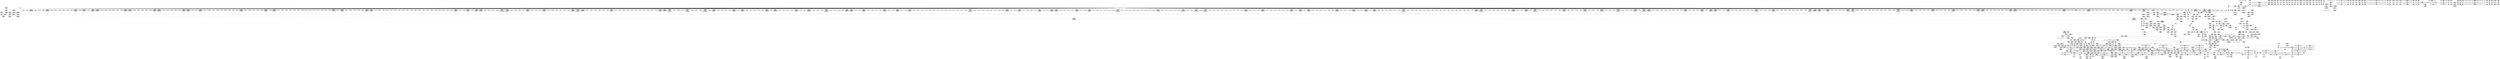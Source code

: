 digraph {
	CE0x3e556f0 [shape=record,shape=Mrecord,label="{CE0x3e556f0|12:_i32,_56:_i8*,_:_CRE_173,174_}"]
	CE0x3e2d670 [shape=record,shape=Mrecord,label="{CE0x3e2d670|104:_%struct.inode*,_:_CRE_217,218_}"]
	CE0x3e401f0 [shape=record,shape=Mrecord,label="{CE0x3e401f0|104:_%struct.inode*,_:_CRE_158,159_}"]
	CE0x3e326a0 [shape=record,shape=Mrecord,label="{CE0x3e326a0|avc_has_perm:entry}"]
	CE0x3e565f0 [shape=record,shape=Mrecord,label="{CE0x3e565f0|12:_i32,_56:_i8*,_:_CRE_189,190_}"]
	CE0x3e39690 [shape=record,shape=Mrecord,label="{CE0x3e39690|__validate_creds:conv|include/linux/cred.h,173}"]
	CE0x3e0e4d0 [shape=record,shape=Mrecord,label="{CE0x3e0e4d0|inode_has_perm:tmp4|security/selinux/hooks.c,1609}"]
	CE0x3e77350 [shape=record,shape=Mrecord,label="{CE0x3e77350|inode_has_perm:i_security|security/selinux/hooks.c,1615|*SummSource*}"]
	CE0x3ddb560 [shape=record,shape=Mrecord,label="{CE0x3ddb560|104:_%struct.inode*,_:_CRE_288,296_|*MultipleSource*|*LoadInst*|security/selinux/hooks.c,1642|security/selinux/hooks.c,1642|Function::selinux_inode_getattr&Arg::dentry::}"]
	CE0x3e2c680 [shape=record,shape=Mrecord,label="{CE0x3e2c680|104:_%struct.inode*,_:_CRE_200,201_}"]
	CE0x3e298b0 [shape=record,shape=Mrecord,label="{CE0x3e298b0|_call_void___validate_creds(%struct.cred*_%cred,_i8*_getelementptr_inbounds_(_25_x_i8_,_25_x_i8_*_.str3,_i32_0,_i32_0),_i32_1609)_#10,_!dbg_!27719|security/selinux/hooks.c,1609|*SummSource*}"]
	CE0x3de3680 [shape=record,shape=Mrecord,label="{CE0x3de3680|i8_1|*Constant*}"]
	CE0x3e2f180 [shape=record,shape=Mrecord,label="{CE0x3e2f180|12:_i32,_56:_i8*,_:_CRE_144,145_}"]
	CE0x3e82760 [shape=record,shape=Mrecord,label="{CE0x3e82760|i64_4|*Constant*}"]
	CE0x3e4ed10 [shape=record,shape=Mrecord,label="{CE0x3e4ed10|path_has_perm:tmp|*SummSource*}"]
	CE0x3e29b50 [shape=record,shape=Mrecord,label="{CE0x3e29b50|GLOBAL:__validate_creds|*Constant*}"]
	CE0x3e83710 [shape=record,shape=Mrecord,label="{CE0x3e83710|inode_has_perm:tmp9|security/selinux/hooks.c,1611|*SummSource*}"]
	CE0x3e08620 [shape=record,shape=Mrecord,label="{CE0x3e08620|inode_has_perm:tmp3}"]
	CE0x3e61380 [shape=record,shape=Mrecord,label="{CE0x3e61380|12:_i32,_56:_i8*,_:_CRE_500,504_|*MultipleSource*|security/selinux/hooks.c,1642|Function::inode_has_perm&Arg::inode::|security/selinux/hooks.c,1611}"]
	CE0x3e03ca0 [shape=record,shape=Mrecord,label="{CE0x3e03ca0|GLOBAL:path_has_perm|*Constant*|*SummSource*}"]
	CE0x3e30dd0 [shape=record,shape=Mrecord,label="{CE0x3e30dd0|avc_has_perm:ssid|Function::avc_has_perm&Arg::ssid::|*SummSource*}"]
	CE0x3e2d3a0 [shape=record,shape=Mrecord,label="{CE0x3e2d3a0|104:_%struct.inode*,_:_CRE_214,215_}"]
	CE0x3e812b0 [shape=record,shape=Mrecord,label="{CE0x3e812b0|inode_has_perm:conv|security/selinux/hooks.c,1611|*SummSink*}"]
	CE0x3e0a7a0 [shape=record,shape=Mrecord,label="{CE0x3e0a7a0|inode_has_perm:return|*SummSink*}"]
	CE0x3e7abd0 [shape=record,shape=Mrecord,label="{CE0x3e7abd0|avc_has_perm:auditdata|Function::avc_has_perm&Arg::auditdata::}"]
	CE0x3dde850 [shape=record,shape=Mrecord,label="{CE0x3dde850|cred_sid:security|security/selinux/hooks.c,196|*SummSource*}"]
	CE0x3e40970 [shape=record,shape=Mrecord,label="{CE0x3e40970|104:_%struct.inode*,_:_CRE_166,167_}"]
	CE0x3e6de30 [shape=record,shape=Mrecord,label="{CE0x3e6de30|12:_i32,_56:_i8*,_:_CRE_897,898_}"]
	CE0x3e0c870 [shape=record,shape=Mrecord,label="{CE0x3e0c870|_call_void_mcount()_#3|*SummSink*}"]
	CE0x3e34890 [shape=record,shape=Mrecord,label="{CE0x3e34890|__validate_creds:tmp|*SummSource*}"]
	CE0x5a32570 [shape=record,shape=Mrecord,label="{CE0x5a32570|selinux_inode_getattr:tmp1|*SummSink*}"]
	CE0x3dd9770 [shape=record,shape=Mrecord,label="{CE0x3dd9770|get_current:tmp4|./arch/x86/include/asm/current.h,14}"]
	CE0x3e50f20 [shape=record,shape=Mrecord,label="{CE0x3e50f20|i32_512|*Constant*}"]
	CE0x3e2d2b0 [shape=record,shape=Mrecord,label="{CE0x3e2d2b0|104:_%struct.inode*,_:_CRE_213,214_}"]
	CE0x3e6aa20 [shape=record,shape=Mrecord,label="{CE0x3e6aa20|12:_i32,_56:_i8*,_:_CRE_816,824_|*MultipleSource*|security/selinux/hooks.c,1642|Function::inode_has_perm&Arg::inode::|security/selinux/hooks.c,1611}"]
	CE0x3e3ec80 [shape=record,shape=Mrecord,label="{CE0x3e3ec80|cred_sid:tmp2}"]
	CE0x3de6290 [shape=record,shape=Mrecord,label="{CE0x3de6290|selinux_inode_getattr:if.end|*SummSource*}"]
	CE0x3e48f50 [shape=record,shape=Mrecord,label="{CE0x3e48f50|cred_sid:tmp6|security/selinux/hooks.c,197|*SummSink*}"]
	CE0x3de34d0 [shape=record,shape=Mrecord,label="{CE0x3de34d0|selinux_inode_getattr:tmp16|security/selinux/hooks.c,2904|*SummSink*}"]
	CE0x3de6fd0 [shape=record,shape=Mrecord,label="{CE0x3de6fd0|selinux_inode_getattr:tmp20|security/selinux/hooks.c,2904|*SummSink*}"]
	CE0x3e642d0 [shape=record,shape=Mrecord,label="{CE0x3e642d0|12:_i32,_56:_i8*,_:_CRE_575,576_}"]
	CE0x3dde470 [shape=record,shape=Mrecord,label="{CE0x3dde470|i1_true|*Constant*|*SummSource*}"]
	CE0x3e40e20 [shape=record,shape=Mrecord,label="{CE0x3e40e20|104:_%struct.inode*,_:_CRE_171,172_}"]
	CE0x3e567d0 [shape=record,shape=Mrecord,label="{CE0x3e567d0|12:_i32,_56:_i8*,_:_CRE_191,192_}"]
	CE0x3e5a290 [shape=record,shape=Mrecord,label="{CE0x3e5a290|12:_i32,_56:_i8*,_:_CRE_270,271_}"]
	CE0x3dd4770 [shape=record,shape=Mrecord,label="{CE0x3dd4770|i64_4|*Constant*}"]
	CE0x3dfbdc0 [shape=record,shape=Mrecord,label="{CE0x3dfbdc0|selinux_inode_getattr:tmp12|security/selinux/hooks.c,2904}"]
	CE0x3e02cd0 [shape=record,shape=Mrecord,label="{CE0x3e02cd0|selinux_inode_getattr:mnt7|security/selinux/hooks.c,2908}"]
	CE0x3e71fa0 [shape=record,shape=Mrecord,label="{CE0x3e71fa0|12:_i32,_56:_i8*,_:_CRE_984,988_|*MultipleSource*|security/selinux/hooks.c,1642|Function::inode_has_perm&Arg::inode::|security/selinux/hooks.c,1611}"]
	CE0x3e58590 [shape=record,shape=Mrecord,label="{CE0x3e58590|12:_i32,_56:_i8*,_:_CRE_245,246_}"]
	CE0x3e7cc50 [shape=record,shape=Mrecord,label="{CE0x3e7cc50|__validate_creds:if.end|*SummSource*}"]
	CE0x3df3ca0 [shape=record,shape=Mrecord,label="{CE0x3df3ca0|path_has_perm:bb}"]
	CE0x3df0f90 [shape=record,shape=Mrecord,label="{CE0x3df0f90|selinux_inode_getattr:tmp17|security/selinux/hooks.c,2904|*SummSink*}"]
	CE0x3e003c0 [shape=record,shape=Mrecord,label="{CE0x3e003c0|_ret_%struct.task_struct*_%tmp4,_!dbg_!27714|./arch/x86/include/asm/current.h,14|*SummSource*}"]
	CE0x3e81cf0 [shape=record,shape=Mrecord,label="{CE0x3e81cf0|inode_has_perm:expval|security/selinux/hooks.c,1611|*SummSource*}"]
	CE0x3ddb940 [shape=record,shape=Mrecord,label="{CE0x3ddb940|104:_%struct.inode*,_:_CRE_304,305_}"]
	CE0x3e317a0 [shape=record,shape=Mrecord,label="{CE0x3e317a0|inode_has_perm:tmp18|security/selinux/hooks.c,1617}"]
	CE0x3e410f0 [shape=record,shape=Mrecord,label="{CE0x3e410f0|104:_%struct.inode*,_:_CRE_174,175_}"]
	CE0x3df2890 [shape=record,shape=Mrecord,label="{CE0x3df2890|inode_has_perm:do.body|*SummSink*}"]
	CE0x3e048a0 [shape=record,shape=Mrecord,label="{CE0x3e048a0|path_has_perm:path|Function::path_has_perm&Arg::path::}"]
	CE0x3e6e550 [shape=record,shape=Mrecord,label="{CE0x3e6e550|12:_i32,_56:_i8*,_:_CRE_903,904_}"]
	CE0x3ea1dc0 [shape=record,shape=Mrecord,label="{CE0x3ea1dc0|cred_sid:tmp5|security/selinux/hooks.c,196|*SummSink*}"]
	CE0x3e64fe0 [shape=record,shape=Mrecord,label="{CE0x3e64fe0|12:_i32,_56:_i8*,_:_CRE_586,587_}"]
	CE0x3e6a820 [shape=record,shape=Mrecord,label="{CE0x3e6a820|12:_i32,_56:_i8*,_:_CRE_808,816_|*MultipleSource*|security/selinux/hooks.c,1642|Function::inode_has_perm&Arg::inode::|security/selinux/hooks.c,1611}"]
	CE0x3dfb150 [shape=record,shape=Mrecord,label="{CE0x3dfb150|selinux_inode_getattr:tobool|security/selinux/hooks.c,2904}"]
	CE0x3def0a0 [shape=record,shape=Mrecord,label="{CE0x3def0a0|12:_i32,_56:_i8*,_:_CRE_24,32_|*MultipleSource*|security/selinux/hooks.c,1642|Function::inode_has_perm&Arg::inode::|security/selinux/hooks.c,1611}"]
	CE0x3df7850 [shape=record,shape=Mrecord,label="{CE0x3df7850|path_has_perm:tmp7|security/selinux/hooks.c,1646}"]
	CE0x3ddf900 [shape=record,shape=Mrecord,label="{CE0x3ddf900|selinux_inode_getattr:call|security/selinux/hooks.c,2904}"]
	CE0x3e0cec0 [shape=record,shape=Mrecord,label="{CE0x3e0cec0|__validate_creds:entry|*SummSource*}"]
	CE0x3e36860 [shape=record,shape=Mrecord,label="{CE0x3e36860|28:_i32,_32:_i16,_:_CRE_32,34_|*MultipleSource*|*LoadInst*|security/selinux/hooks.c,1615|security/selinux/hooks.c,1615|security/selinux/hooks.c,1617}"]
	CE0x3ddd840 [shape=record,shape=Mrecord,label="{CE0x3ddd840|_ret_i32_%retval.0,_!dbg_!27739|security/selinux/hooks.c,1618}"]
	CE0x3e5d160 [shape=record,shape=Mrecord,label="{CE0x3e5d160|12:_i32,_56:_i8*,_:_CRE_306,307_}"]
	CE0x3e6fbe0 [shape=record,shape=Mrecord,label="{CE0x3e6fbe0|12:_i32,_56:_i8*,_:_CRE_922,923_}"]
	CE0x3e55510 [shape=record,shape=Mrecord,label="{CE0x3e55510|12:_i32,_56:_i8*,_:_CRE_171,172_}"]
	CE0x3e6c1b0 [shape=record,shape=Mrecord,label="{CE0x3e6c1b0|12:_i32,_56:_i8*,_:_CRE_873,874_}"]
	CE0x3e5bf90 [shape=record,shape=Mrecord,label="{CE0x3e5bf90|12:_i32,_56:_i8*,_:_CRE_291,292_}"]
	CE0x3dfc620 [shape=record,shape=Mrecord,label="{CE0x3dfc620|selinux_inode_getattr:tmp4|security/selinux/hooks.c,2904|*SummSource*}"]
	CE0x3e59a40 [shape=record,shape=Mrecord,label="{CE0x3e59a40|12:_i32,_56:_i8*,_:_CRE_263,264_}"]
	CE0x3e61c40 [shape=record,shape=Mrecord,label="{CE0x3e61c40|12:_i32,_56:_i8*,_:_CRE_520,528_|*MultipleSource*|security/selinux/hooks.c,1642|Function::inode_has_perm&Arg::inode::|security/selinux/hooks.c,1611}"]
	CE0x3e67f60 [shape=record,shape=Mrecord,label="{CE0x3e67f60|12:_i32,_56:_i8*,_:_CRE_640,648_|*MultipleSource*|security/selinux/hooks.c,1642|Function::inode_has_perm&Arg::inode::|security/selinux/hooks.c,1611}"]
	CE0x3e28b80 [shape=record,shape=Mrecord,label="{CE0x3e28b80|path_has_perm:type|security/selinux/hooks.c,1645|*SummSink*}"]
	CE0x3e3f4b0 [shape=record,shape=Mrecord,label="{CE0x3e3f4b0|inode_has_perm:bb}"]
	CE0x3e2db20 [shape=record,shape=Mrecord,label="{CE0x3e2db20|104:_%struct.inode*,_:_CRE_222,223_}"]
	CE0x3e3fe30 [shape=record,shape=Mrecord,label="{CE0x3e3fe30|104:_%struct.inode*,_:_CRE_154,155_}"]
	CE0x3e649f0 [shape=record,shape=Mrecord,label="{CE0x3e649f0|12:_i32,_56:_i8*,_:_CRE_581,582_}"]
	CE0x3e65f50 [shape=record,shape=Mrecord,label="{CE0x3e65f50|12:_i32,_56:_i8*,_:_CRE_599,600_}"]
	CE0x3e2a670 [shape=record,shape=Mrecord,label="{CE0x3e2a670|i64*_getelementptr_inbounds_(_5_x_i64_,_5_x_i64_*___llvm_gcov_ctr155,_i64_0,_i64_0)|*Constant*|*SummSource*}"]
	CE0x3e058b0 [shape=record,shape=Mrecord,label="{CE0x3e058b0|_ret_i32_%call,_!dbg_!27724|security/selinux/hooks.c,1647|*SummSink*}"]
	CE0x3e2d940 [shape=record,shape=Mrecord,label="{CE0x3e2d940|104:_%struct.inode*,_:_CRE_220,221_}"]
	CE0x3e358b0 [shape=record,shape=Mrecord,label="{CE0x3e358b0|__validate_creds:tmp6|include/linux/cred.h,174|*SummSource*}"]
	CE0x3e830e0 [shape=record,shape=Mrecord,label="{CE0x3e830e0|GLOBAL:__llvm_gcov_ctr154|Global_var:__llvm_gcov_ctr154|*SummSource*}"]
	CE0x3dd58e0 [shape=record,shape=Mrecord,label="{CE0x3dd58e0|i64*_getelementptr_inbounds_(_11_x_i64_,_11_x_i64_*___llvm_gcov_ctr235,_i64_0,_i64_0)|*Constant*}"]
	CE0x3e7e4d0 [shape=record,shape=Mrecord,label="{CE0x3e7e4d0|avc_has_perm:tclass|Function::avc_has_perm&Arg::tclass::|*SummSink*}"]
	CE0x3e5cca0 [shape=record,shape=Mrecord,label="{CE0x3e5cca0|12:_i32,_56:_i8*,_:_CRE_302,303_}"]
	CE0x3e82c70 [shape=record,shape=Mrecord,label="{CE0x3e82c70|inode_has_perm:tmp7|security/selinux/hooks.c,1611|*SummSink*}"]
	CE0x3e7cb20 [shape=record,shape=Mrecord,label="{CE0x3e7cb20|__validate_creds:if.end}"]
	CE0x3e6b5c0 [shape=record,shape=Mrecord,label="{CE0x3e6b5c0|12:_i32,_56:_i8*,_:_CRE_864,865_}"]
	CE0x3dea280 [shape=record,shape=Mrecord,label="{CE0x3dea280|GLOBAL:lockdep_rcu_suspicious|*Constant*|*SummSink*}"]
	CE0x3e55ba0 [shape=record,shape=Mrecord,label="{CE0x3e55ba0|12:_i32,_56:_i8*,_:_CRE_178,179_}"]
	CE0x3e3e0a0 [shape=record,shape=Mrecord,label="{CE0x3e3e0a0|i64_1|*Constant*}"]
	CE0x3e3d4f0 [shape=record,shape=Mrecord,label="{CE0x3e3d4f0|__validate_creds:call|include/linux/cred.h,173|*SummSink*}"]
	CE0x3dea980 [shape=record,shape=Mrecord,label="{CE0x3dea980|i32_1|*Constant*}"]
	CE0x3e3bec0 [shape=record,shape=Mrecord,label="{CE0x3e3bec0|12:_i32,_56:_i8*,_:_CRE_56,64_|*MultipleSource*|security/selinux/hooks.c,1642|Function::inode_has_perm&Arg::inode::|security/selinux/hooks.c,1611}"]
	CE0x3e64d80 [shape=record,shape=Mrecord,label="{CE0x3e64d80|12:_i32,_56:_i8*,_:_CRE_584,585_}"]
	CE0x3e05780 [shape=record,shape=Mrecord,label="{CE0x3e05780|_ret_i32_%call,_!dbg_!27724|security/selinux/hooks.c,1647|*SummSource*}"]
	CE0x3e442c0 [shape=record,shape=Mrecord,label="{CE0x3e442c0|__validate_creds:if.then|*SummSource*}"]
	CE0x3e6ea10 [shape=record,shape=Mrecord,label="{CE0x3e6ea10|12:_i32,_56:_i8*,_:_CRE_907,908_}"]
	CE0x3e27ca0 [shape=record,shape=Mrecord,label="{CE0x3e27ca0|GLOBAL:inode_has_perm|*Constant*|*SummSink*}"]
	CE0x3dd8440 [shape=record,shape=Mrecord,label="{CE0x3dd8440|104:_%struct.inode*,_:_CRE_89,90_}"]
	CE0x3e68c20 [shape=record,shape=Mrecord,label="{CE0x3e68c20|12:_i32,_56:_i8*,_:_CRE_684,688_|*MultipleSource*|security/selinux/hooks.c,1642|Function::inode_has_perm&Arg::inode::|security/selinux/hooks.c,1611}"]
	CE0x3dfa9e0 [shape=record,shape=Mrecord,label="{CE0x3dfa9e0|i64*_getelementptr_inbounds_(_11_x_i64_,_11_x_i64_*___llvm_gcov_ctr235,_i64_0,_i64_8)|*Constant*|*SummSource*}"]
	CE0x3e77790 [shape=record,shape=Mrecord,label="{CE0x3e77790|inode_has_perm:i_security|security/selinux/hooks.c,1615}"]
	CE0x3e5be60 [shape=record,shape=Mrecord,label="{CE0x3e5be60|12:_i32,_56:_i8*,_:_CRE_290,291_}"]
	CE0x3e03540 [shape=record,shape=Mrecord,label="{CE0x3e03540|selinux_inode_getattr:mnt|Function::selinux_inode_getattr&Arg::mnt::|*SummSink*}"]
	CE0x3e6daa0 [shape=record,shape=Mrecord,label="{CE0x3e6daa0|12:_i32,_56:_i8*,_:_CRE_894,895_}"]
	CE0x3e03890 [shape=record,shape=Mrecord,label="{CE0x3e03890|selinux_inode_getattr:call8|security/selinux/hooks.c,2910|*SummSource*}"]
	CE0x3e2d1c0 [shape=record,shape=Mrecord,label="{CE0x3e2d1c0|104:_%struct.inode*,_:_CRE_212,213_}"]
	CE0x3e411e0 [shape=record,shape=Mrecord,label="{CE0x3e411e0|104:_%struct.inode*,_:_CRE_175,176_}"]
	CE0x3e4f370 [shape=record,shape=Mrecord,label="{CE0x3e4f370|GLOBAL:creds_are_invalid|*Constant*|*SummSink*}"]
	CE0x3de6c40 [shape=record,shape=Mrecord,label="{CE0x3de6c40|selinux_inode_getattr:tmp19|security/selinux/hooks.c,2904|*SummSink*}"]
	CE0x3deaf50 [shape=record,shape=Mrecord,label="{CE0x3deaf50|i64_4|*Constant*|*SummSink*}"]
	CE0x3e3ecf0 [shape=record,shape=Mrecord,label="{CE0x3e3ecf0|cred_sid:tmp2|*SummSource*}"]
	CE0x3e6b3c0 [shape=record,shape=Mrecord,label="{CE0x3e6b3c0|12:_i32,_56:_i8*,_:_CRE_856,864_|*MultipleSource*|security/selinux/hooks.c,1642|Function::inode_has_perm&Arg::inode::|security/selinux/hooks.c,1611}"]
	CE0x3dd59e0 [shape=record,shape=Mrecord,label="{CE0x3dd59e0|selinux_inode_getattr:do.body|*SummSink*}"]
	CE0x3e85330 [shape=record,shape=Mrecord,label="{CE0x3e85330|inode_has_perm:tmp11|security/selinux/hooks.c,1612|*SummSource*}"]
	CE0x3e40010 [shape=record,shape=Mrecord,label="{CE0x3e40010|104:_%struct.inode*,_:_CRE_156,157_}"]
	CE0x3dd4960 [shape=record,shape=Mrecord,label="{CE0x3dd4960|i64*_getelementptr_inbounds_(_11_x_i64_,_11_x_i64_*___llvm_gcov_ctr235,_i64_0,_i64_1)|*Constant*|*SummSource*}"]
	CE0x3e027f0 [shape=record,shape=Mrecord,label="{CE0x3e027f0|selinux_inode_getattr:dentry|Function::selinux_inode_getattr&Arg::dentry::|*SummSink*}"]
	CE0x3e55060 [shape=record,shape=Mrecord,label="{CE0x3e55060|12:_i32,_56:_i8*,_:_CRE_166,167_}"]
	CE0x3e65cf0 [shape=record,shape=Mrecord,label="{CE0x3e65cf0|12:_i32,_56:_i8*,_:_CRE_597,598_}"]
	CE0x3e07de0 [shape=record,shape=Mrecord,label="{CE0x3e07de0|selinux_inode_getattr:tmp9|security/selinux/hooks.c,2904|*SummSource*}"]
	CE0x3e2ce00 [shape=record,shape=Mrecord,label="{CE0x3e2ce00|104:_%struct.inode*,_:_CRE_208,209_}"]
	CE0x3e5b280 [shape=record,shape=Mrecord,label="{CE0x3e5b280|12:_i32,_56:_i8*,_:_CRE_280,281_}"]
	CE0x3ddc580 [shape=record,shape=Mrecord,label="{CE0x3ddc580|104:_%struct.inode*,_:_CRE_315,316_}"]
	CE0x3e0a6b0 [shape=record,shape=Mrecord,label="{CE0x3e0a6b0|inode_has_perm:return|*SummSource*}"]
	CE0x3e415a0 [shape=record,shape=Mrecord,label="{CE0x3e415a0|104:_%struct.inode*,_:_CRE_179,180_}"]
	CE0x3ddbf80 [shape=record,shape=Mrecord,label="{CE0x3ddbf80|104:_%struct.inode*,_:_CRE_308,309_}"]
	CE0x3e04790 [shape=record,shape=Mrecord,label="{CE0x3e04790|path_has_perm:cred|Function::path_has_perm&Arg::cred::|*SummSink*}"]
	CE0x3df2580 [shape=record,shape=Mrecord,label="{CE0x3df2580|inode_has_perm:if.then|*SummSource*}"]
	CE0x3e82a70 [shape=record,shape=Mrecord,label="{CE0x3e82a70|inode_has_perm:tmp7|security/selinux/hooks.c,1611|*SummSource*}"]
	CE0x3e3a6d0 [shape=record,shape=Mrecord,label="{CE0x3e3a6d0|__validate_creds:lnot|include/linux/cred.h,173}"]
	CE0x3e060a0 [shape=record,shape=Mrecord,label="{CE0x3e060a0|get_current:bb}"]
	CE0x3e67aa0 [shape=record,shape=Mrecord,label="{CE0x3e67aa0|12:_i32,_56:_i8*,_:_CRE_622,623_}"]
	CE0x3e7bf60 [shape=record,shape=Mrecord,label="{CE0x3e7bf60|inode_has_perm:tmp19|security/selinux/hooks.c,1618}"]
	CE0x3e70ee0 [shape=record,shape=Mrecord,label="{CE0x3e70ee0|12:_i32,_56:_i8*,_:_CRE_952,960_|*MultipleSource*|security/selinux/hooks.c,1642|Function::inode_has_perm&Arg::inode::|security/selinux/hooks.c,1611}"]
	CE0x3e56f50 [shape=record,shape=Mrecord,label="{CE0x3e56f50|12:_i32,_56:_i8*,_:_CRE_199,200_}"]
	CE0x3e56d70 [shape=record,shape=Mrecord,label="{CE0x3e56d70|12:_i32,_56:_i8*,_:_CRE_197,198_}"]
	CE0x3e2dd00 [shape=record,shape=Mrecord,label="{CE0x3e2dd00|104:_%struct.inode*,_:_CRE_224,232_|*MultipleSource*|*LoadInst*|security/selinux/hooks.c,1642|security/selinux/hooks.c,1642|Function::selinux_inode_getattr&Arg::dentry::}"]
	CE0x3df7ed0 [shape=record,shape=Mrecord,label="{CE0x3df7ed0|GLOBAL:inode_has_perm|*Constant*|*SummSource*}"]
	CE0x3e4e020 [shape=record,shape=Mrecord,label="{CE0x3e4e020|path_has_perm:tmp3|*SummSource*}"]
	CE0x3e76d40 [shape=record,shape=Mrecord,label="{CE0x3e76d40|_ret_i32_%tmp6,_!dbg_!27716|security/selinux/hooks.c,197|*SummSource*}"]
	CE0x3e67710 [shape=record,shape=Mrecord,label="{CE0x3e67710|12:_i32,_56:_i8*,_:_CRE_619,620_}"]
	CE0x3e3b300 [shape=record,shape=Mrecord,label="{CE0x3e3b300|cred_sid:tmp|*SummSink*}"]
	CE0x3e549d0 [shape=record,shape=Mrecord,label="{CE0x3e549d0|12:_i32,_56:_i8*,_:_CRE_159,160_}"]
	CE0x3e5c0c0 [shape=record,shape=Mrecord,label="{CE0x3e5c0c0|12:_i32,_56:_i8*,_:_CRE_292,293_}"]
	CE0x3e4e0c0 [shape=record,shape=Mrecord,label="{CE0x3e4e0c0|path_has_perm:tmp3|*SummSink*}"]
	CE0x3e60670 [shape=record,shape=Mrecord,label="{CE0x3e60670|12:_i32,_56:_i8*,_:_CRE_479,480_}"]
	CE0x5a32500 [shape=record,shape=Mrecord,label="{CE0x5a32500|selinux_inode_getattr:tmp1|*SummSource*}"]
	CE0x3e30e70 [shape=record,shape=Mrecord,label="{CE0x3e30e70|avc_has_perm:ssid|Function::avc_has_perm&Arg::ssid::|*SummSink*}"]
	CE0x3e5ad50 [shape=record,shape=Mrecord,label="{CE0x3e5ad50|i64*_getelementptr_inbounds_(_2_x_i64_,_2_x_i64_*___llvm_gcov_ctr131,_i64_0,_i64_0)|*Constant*|*SummSource*}"]
	CE0x3df6ae0 [shape=record,shape=Mrecord,label="{CE0x3df6ae0|selinux_inode_getattr:tmp5|security/selinux/hooks.c,2904|*SummSource*}"]
	CE0x3e64eb0 [shape=record,shape=Mrecord,label="{CE0x3e64eb0|12:_i32,_56:_i8*,_:_CRE_585,586_}"]
	CE0x3e54e80 [shape=record,shape=Mrecord,label="{CE0x3e54e80|12:_i32,_56:_i8*,_:_CRE_164,165_}"]
	CE0x3e2f810 [shape=record,shape=Mrecord,label="{CE0x3e2f810|12:_i32,_56:_i8*,_:_CRE_151,152_}"]
	CE0x3def620 [shape=record,shape=Mrecord,label="{CE0x3def620|i64*_getelementptr_inbounds_(_8_x_i64_,_8_x_i64_*___llvm_gcov_ctr154,_i64_0,_i64_2)|*Constant*|*SummSource*}"]
	CE0x3e77680 [shape=record,shape=Mrecord,label="{CE0x3e77680|inode_has_perm:tmp15|*LoadInst*|security/selinux/hooks.c,1615}"]
	CE0x3e544b0 [shape=record,shape=Mrecord,label="{CE0x3e544b0|cred_sid:cred|Function::cred_sid&Arg::cred::|*SummSink*}"]
	CE0x3ddc3a0 [shape=record,shape=Mrecord,label="{CE0x3ddc3a0|104:_%struct.inode*,_:_CRE_313,314_}"]
	CE0x3e6e8e0 [shape=record,shape=Mrecord,label="{CE0x3e6e8e0|12:_i32,_56:_i8*,_:_CRE_906,907_}"]
	CE0x3e654a0 [shape=record,shape=Mrecord,label="{CE0x3e654a0|12:_i32,_56:_i8*,_:_CRE_590,591_}"]
	CE0x3e720d0 [shape=record,shape=Mrecord,label="{CE0x3e720d0|12:_i32,_56:_i8*,_:_CRE_988,992_|*MultipleSource*|security/selinux/hooks.c,1642|Function::inode_has_perm&Arg::inode::|security/selinux/hooks.c,1611}"]
	CE0x3e6f390 [shape=record,shape=Mrecord,label="{CE0x3e6f390|12:_i32,_56:_i8*,_:_CRE_915,916_}"]
	CE0x3de1ca0 [shape=record,shape=Mrecord,label="{CE0x3de1ca0|GLOBAL:lockdep_rcu_suspicious|*Constant*}"]
	CE0x3e44b90 [shape=record,shape=Mrecord,label="{CE0x3e44b90|path_has_perm:d_inode|security/selinux/hooks.c,1642|*SummSource*}"]
	CE0x3dd7dd0 [shape=record,shape=Mrecord,label="{CE0x3dd7dd0|104:_%struct.inode*,_:_CRE_56,64_|*MultipleSource*|*LoadInst*|security/selinux/hooks.c,1642|security/selinux/hooks.c,1642|Function::selinux_inode_getattr&Arg::dentry::}"]
	CE0x3df6e10 [shape=record,shape=Mrecord,label="{CE0x3df6e10|i32_2904|*Constant*|*SummSink*}"]
	CE0x3dfb5a0 [shape=record,shape=Mrecord,label="{CE0x3dfb5a0|selinux_inode_getattr:tmp8|security/selinux/hooks.c,2904}"]
	CE0x3e61610 [shape=record,shape=Mrecord,label="{CE0x3e61610|12:_i32,_56:_i8*,_:_CRE_504,508_|*MultipleSource*|security/selinux/hooks.c,1642|Function::inode_has_perm&Arg::inode::|security/selinux/hooks.c,1611}"]
	CE0x3dde750 [shape=record,shape=Mrecord,label="{CE0x3dde750|i32_22|*Constant*|*SummSink*}"]
	CE0x3e707c0 [shape=record,shape=Mrecord,label="{CE0x3e707c0|12:_i32,_56:_i8*,_:_CRE_932,933_}"]
	CE0x3e05cf0 [shape=record,shape=Mrecord,label="{CE0x3e05cf0|_ret_i32_%call8,_!dbg_!27746|security/selinux/hooks.c,2910|*SummSource*}"]
	CE0x3e2c950 [shape=record,shape=Mrecord,label="{CE0x3e2c950|104:_%struct.inode*,_:_CRE_203,204_}"]
	CE0x3e5c580 [shape=record,shape=Mrecord,label="{CE0x3e5c580|12:_i32,_56:_i8*,_:_CRE_296,297_}"]
	CE0x3e536e0 [shape=record,shape=Mrecord,label="{CE0x3e536e0|inode_has_perm:call|security/selinux/hooks.c,1614|*SummSource*}"]
	CE0x3ddffa0 [shape=record,shape=Mrecord,label="{CE0x3ddffa0|path_has_perm:tmp2|*SummSource*}"]
	CE0x3e6f000 [shape=record,shape=Mrecord,label="{CE0x3e6f000|12:_i32,_56:_i8*,_:_CRE_912,913_}"]
	CE0x3e3e4e0 [shape=record,shape=Mrecord,label="{CE0x3e3e4e0|__validate_creds:lnot.ext|include/linux/cred.h,173|*SummSink*}"]
	CE0x3e65e20 [shape=record,shape=Mrecord,label="{CE0x3e65e20|12:_i32,_56:_i8*,_:_CRE_598,599_}"]
	CE0x3def780 [shape=record,shape=Mrecord,label="{CE0x3def780|i64*_getelementptr_inbounds_(_8_x_i64_,_8_x_i64_*___llvm_gcov_ctr154,_i64_0,_i64_2)|*Constant*|*SummSink*}"]
	CE0x3df4cb0 [shape=record,shape=Mrecord,label="{CE0x3df4cb0|selinux_inode_getattr:tmp5|security/selinux/hooks.c,2904}"]
	CE0x3e818e0 [shape=record,shape=Mrecord,label="{CE0x3e818e0|inode_has_perm:expval|security/selinux/hooks.c,1611}"]
	CE0x3e71d70 [shape=record,shape=Mrecord,label="{CE0x3e71d70|12:_i32,_56:_i8*,_:_CRE_982,983_}"]
	CE0x3e5f170 [shape=record,shape=Mrecord,label="{CE0x3e5f170|12:_i32,_56:_i8*,_:_CRE_424,432_|*MultipleSource*|security/selinux/hooks.c,1642|Function::inode_has_perm&Arg::inode::|security/selinux/hooks.c,1611}"]
	CE0x3e66d90 [shape=record,shape=Mrecord,label="{CE0x3e66d90|12:_i32,_56:_i8*,_:_CRE_611,612_}"]
	CE0x3e05020 [shape=record,shape=Mrecord,label="{CE0x3e05020|i32_16|*Constant*|*SummSource*}"]
	CE0x3e57130 [shape=record,shape=Mrecord,label="{CE0x3e57130|12:_i32,_56:_i8*,_:_CRE_201,202_}"]
	CE0x3e39d50 [shape=record,shape=Mrecord,label="{CE0x3e39d50|cred_sid:tmp1|*SummSource*}"]
	CE0x3e6cd90 [shape=record,shape=Mrecord,label="{CE0x3e6cd90|12:_i32,_56:_i8*,_:_CRE_883,884_}"]
	CE0x3ddd1d0 [shape=record,shape=Mrecord,label="{CE0x3ddd1d0|inode_has_perm:perms|Function::inode_has_perm&Arg::perms::|*SummSink*}"]
	CE0x3df7fe0 [shape=record,shape=Mrecord,label="{CE0x3df7fe0|selinux_inode_getattr:call3|security/selinux/hooks.c,2904}"]
	CE0x3e7fa10 [shape=record,shape=Mrecord,label="{CE0x3e7fa10|inode_has_perm:and|security/selinux/hooks.c,1611}"]
	CE0x3e61840 [shape=record,shape=Mrecord,label="{CE0x3e61840|12:_i32,_56:_i8*,_:_CRE_508,512_|*MultipleSource*|security/selinux/hooks.c,1642|Function::inode_has_perm&Arg::inode::|security/selinux/hooks.c,1611}"]
	CE0x3e50670 [shape=record,shape=Mrecord,label="{CE0x3e50670|_ret_void,_!dbg_!27722|include/linux/cred.h,175}"]
	CE0x3e28e40 [shape=record,shape=Mrecord,label="{CE0x3e28e40|i8_1|*Constant*}"]
	CE0x3e512a0 [shape=record,shape=Mrecord,label="{CE0x3e512a0|COLLAPSED:_CMRE:_elem_0:default:}"]
	CE0x3e65bc0 [shape=record,shape=Mrecord,label="{CE0x3e65bc0|12:_i32,_56:_i8*,_:_CRE_596,597_}"]
	CE0x3e80190 [shape=record,shape=Mrecord,label="{CE0x3e80190|inode_has_perm:lnot|security/selinux/hooks.c,1611}"]
	CE0x3e01c00 [shape=record,shape=Mrecord,label="{CE0x3e01c00|selinux_inode_getattr:dentry6|security/selinux/hooks.c,2907|*SummSink*}"]
	CE0x3e06960 [shape=record,shape=Mrecord,label="{CE0x3e06960|get_current:tmp3|*SummSink*}"]
	CE0x3e66540 [shape=record,shape=Mrecord,label="{CE0x3e66540|12:_i32,_56:_i8*,_:_CRE_604,605_}"]
	CE0x3e425a0 [shape=record,shape=Mrecord,label="{CE0x3e425a0|%struct.task_struct*_(%struct.task_struct**)*_asm_movq_%gs:$_1:P_,$0_,_r,im,_dirflag_,_fpsr_,_flags_|*SummSink*}"]
	CE0x3e7a990 [shape=record,shape=Mrecord,label="{CE0x3e7a990|avc_has_perm:requested|Function::avc_has_perm&Arg::requested::|*SummSink*}"]
	CE0x3e42c40 [shape=record,shape=Mrecord,label="{CE0x3e42c40|i64*_getelementptr_inbounds_(_2_x_i64_,_2_x_i64_*___llvm_gcov_ctr98,_i64_0,_i64_1)|*Constant*}"]
	CE0x3e406a0 [shape=record,shape=Mrecord,label="{CE0x3e406a0|104:_%struct.inode*,_:_CRE_163,164_}"]
	CE0x3df1220 [shape=record,shape=Mrecord,label="{CE0x3df1220|selinux_inode_getattr:tmp18|security/selinux/hooks.c,2904}"]
	CE0x3dd9cd0 [shape=record,shape=Mrecord,label="{CE0x3dd9cd0|i32_4|*Constant*}"]
	CE0x3e6c540 [shape=record,shape=Mrecord,label="{CE0x3e6c540|12:_i32,_56:_i8*,_:_CRE_876,877_}"]
	CE0x3e29640 [shape=record,shape=Mrecord,label="{CE0x3e29640|inode_has_perm:if.end}"]
	CE0x3de3390 [shape=record,shape=Mrecord,label="{CE0x3de3390|selinux_inode_getattr:tmp16|security/selinux/hooks.c,2904|*SummSource*}"]
	CE0x3df6c70 [shape=record,shape=Mrecord,label="{CE0x3df6c70|i64_2|*Constant*|*SummSource*}"]
	CE0x3e5bc00 [shape=record,shape=Mrecord,label="{CE0x3e5bc00|12:_i32,_56:_i8*,_:_CRE_288,289_}"]
	CE0x3e006a0 [shape=record,shape=Mrecord,label="{CE0x3e006a0|_ret_%struct.task_struct*_%tmp4,_!dbg_!27714|./arch/x86/include/asm/current.h,14|*SummSink*}"]
	CE0x3e55c90 [shape=record,shape=Mrecord,label="{CE0x3e55c90|12:_i32,_56:_i8*,_:_CRE_179,180_}"]
	CE0x3e02650 [shape=record,shape=Mrecord,label="{CE0x3e02650|0:_i8,_8:_%struct.vfsmount*,_16:_%struct.dentry*,_24:_%struct.selinux_audit_data*,_:_SCMRE_8,16_|*MultipleSource*|security/selinux/hooks.c,2907|security/selinux/hooks.c, 2905}"]
	CE0x3e69e50 [shape=record,shape=Mrecord,label="{CE0x3e69e50|12:_i32,_56:_i8*,_:_CRE_760,768_|*MultipleSource*|security/selinux/hooks.c,1642|Function::inode_has_perm&Arg::inode::|security/selinux/hooks.c,1611}"]
	CE0x3e4a060 [shape=record,shape=Mrecord,label="{CE0x3e4a060|path_has_perm:tmp7|security/selinux/hooks.c,1646|*SummSink*}"]
	CE0x3e6cec0 [shape=record,shape=Mrecord,label="{CE0x3e6cec0|12:_i32,_56:_i8*,_:_CRE_884,885_}"]
	CE0x3dd4540 [shape=record,shape=Mrecord,label="{CE0x3dd4540|selinux_inode_getattr:tobool1|security/selinux/hooks.c,2904|*SummSource*}"]
	CE0x3e2a4e0 [shape=record,shape=Mrecord,label="{CE0x3e2a4e0|i64*_getelementptr_inbounds_(_5_x_i64_,_5_x_i64_*___llvm_gcov_ctr155,_i64_0,_i64_0)|*Constant*|*SummSink*}"]
	CE0x3df77b0 [shape=record,shape=Mrecord,label="{CE0x3df77b0|i64_16|*Constant*|*SummSink*}"]
	CE0x3e447c0 [shape=record,shape=Mrecord,label="{CE0x3e447c0|i32_5|*Constant*|*SummSink*}"]
	CE0x3e80970 [shape=record,shape=Mrecord,label="{CE0x3e80970|inode_has_perm:lnot1|security/selinux/hooks.c,1611|*SummSink*}"]
	CE0x3e6b1f0 [shape=record,shape=Mrecord,label="{CE0x3e6b1f0|12:_i32,_56:_i8*,_:_CRE_848,856_|*MultipleSource*|security/selinux/hooks.c,1642|Function::inode_has_perm&Arg::inode::|security/selinux/hooks.c,1611}"]
	CE0x3e2dc10 [shape=record,shape=Mrecord,label="{CE0x3e2dc10|104:_%struct.inode*,_:_CRE_223,224_}"]
	CE0x3e69080 [shape=record,shape=Mrecord,label="{CE0x3e69080|12:_i32,_56:_i8*,_:_CRE_696,704_|*MultipleSource*|security/selinux/hooks.c,1642|Function::inode_has_perm&Arg::inode::|security/selinux/hooks.c,1611}"]
	CE0x3e0c0c0 [shape=record,shape=Mrecord,label="{CE0x3e0c0c0|__validate_creds:tmp|*SummSink*}"]
	CE0x3dea210 [shape=record,shape=Mrecord,label="{CE0x3dea210|GLOBAL:lockdep_rcu_suspicious|*Constant*|*SummSource*}"]
	CE0x3dec570 [shape=record,shape=Mrecord,label="{CE0x3dec570|i32_22|*Constant*}"]
	CE0x3e846a0 [shape=record,shape=Mrecord,label="{CE0x3e846a0|inode_has_perm:tmp10|security/selinux/hooks.c,1611|*SummSource*}"]
	CE0x3e279e0 [shape=record,shape=Mrecord,label="{CE0x3e279e0|__validate_creds:tmp9|include/linux/cred.h,175|*SummSink*}"]
	CE0x3e6ac20 [shape=record,shape=Mrecord,label="{CE0x3e6ac20|12:_i32,_56:_i8*,_:_CRE_824,832_|*MultipleSource*|security/selinux/hooks.c,1642|Function::inode_has_perm&Arg::inode::|security/selinux/hooks.c,1611}"]
	CE0x3e09760 [shape=record,shape=Mrecord,label="{CE0x3e09760|inode_has_perm:tmp2|*SummSink*}"]
	CE0x3dec060 [shape=record,shape=Mrecord,label="{CE0x3dec060|selinux_inode_getattr:path|security/selinux/hooks.c, 2905|*SummSink*}"]
	CE0x3e46a10 [shape=record,shape=Mrecord,label="{CE0x3e46a10|VOIDTB_TE:_CE_16,20_|Function::selinux_inode_getattr&Arg::mnt::}"]
	CE0x3dd89f0 [shape=record,shape=Mrecord,label="{CE0x3dd89f0|104:_%struct.inode*,_:_CRE_94,95_}"]
	CE0x3e72ac0 [shape=record,shape=Mrecord,label="{CE0x3e72ac0|inode_has_perm:tmp6|*LoadInst*|security/selinux/hooks.c,1611|*SummSink*}"]
	CE0x3e84460 [shape=record,shape=Mrecord,label="{CE0x3e84460|inode_has_perm:tmp10|security/selinux/hooks.c,1611}"]
	CE0x3e648c0 [shape=record,shape=Mrecord,label="{CE0x3e648c0|12:_i32,_56:_i8*,_:_CRE_580,581_}"]
	CE0x3dcc930 [shape=record,shape=Mrecord,label="{CE0x3dcc930|i32_0|*Constant*|*SummSink*}"]
	CE0x3e5a160 [shape=record,shape=Mrecord,label="{CE0x3e5a160|12:_i32,_56:_i8*,_:_CRE_269,270_}"]
	CE0x3e0eac0 [shape=record,shape=Mrecord,label="{CE0x3e0eac0|selinux_inode_getattr:bb|*SummSource*}"]
	CE0x3e2eba0 [shape=record,shape=Mrecord,label="{CE0x3e2eba0|12:_i32,_56:_i8*,_:_CRE_137,138_}"]
	CE0x3e67380 [shape=record,shape=Mrecord,label="{CE0x3e67380|12:_i32,_56:_i8*,_:_CRE_616,617_}"]
	CE0x3e43b40 [shape=record,shape=Mrecord,label="{CE0x3e43b40|__validate_creds:tmp3|include/linux/cred.h,173|*SummSink*}"]
	CE0x3e5d290 [shape=record,shape=Mrecord,label="{CE0x3e5d290|12:_i32,_56:_i8*,_:_CRE_307,308_}"]
	CE0x3e42370 [shape=record,shape=Mrecord,label="{CE0x3e42370|%struct.task_struct*_(%struct.task_struct**)*_asm_movq_%gs:$_1:P_,$0_,_r,im,_dirflag_,_fpsr_,_flags_}"]
	CE0x3e82900 [shape=record,shape=Mrecord,label="{CE0x3e82900|inode_has_perm:tmp8|security/selinux/hooks.c,1611}"]
	CE0x3ddd370 [shape=record,shape=Mrecord,label="{CE0x3ddd370|inode_has_perm:adp|Function::inode_has_perm&Arg::adp::}"]
	CE0x3dea570 [shape=record,shape=Mrecord,label="{CE0x3dea570|__validate_creds:tmp2|include/linux/cred.h,173|*SummSink*}"]
	CE0x3e00b70 [shape=record,shape=Mrecord,label="{CE0x3e00b70|i32_78|*Constant*|*SummSource*}"]
	CE0x3df9360 [shape=record,shape=Mrecord,label="{CE0x3df9360|path_has_perm:tmp|*SummSink*}"]
	CE0x3e51f70 [shape=record,shape=Mrecord,label="{CE0x3e51f70|12:_i32,_56:_i8*,_:_CRE_76,80_|*MultipleSource*|security/selinux/hooks.c,1642|Function::inode_has_perm&Arg::inode::|security/selinux/hooks.c,1611}"]
	CE0x3de05f0 [shape=record,shape=Mrecord,label="{CE0x3de05f0|COLLAPSED:_GCMRE___llvm_gcov_ctr98_internal_global_2_x_i64_zeroinitializer:_elem_0:default:}"]
	CE0x3e02090 [shape=record,shape=Mrecord,label="{CE0x3e02090|selinux_inode_getattr:dentry|Function::selinux_inode_getattr&Arg::dentry::}"]
	CE0x3defe40 [shape=record,shape=Mrecord,label="{CE0x3defe40|12:_i32,_56:_i8*,_:_CRE_112,120_|*MultipleSource*|security/selinux/hooks.c,1642|Function::inode_has_perm&Arg::inode::|security/selinux/hooks.c,1611}"]
	CE0x3dda910 [shape=record,shape=Mrecord,label="{CE0x3dda910|get_current:tmp1}"]
	CE0x3dda980 [shape=record,shape=Mrecord,label="{CE0x3dda980|get_current:tmp1|*SummSource*}"]
	CE0x3e9fda0 [shape=record,shape=Mrecord,label="{CE0x3e9fda0|i64*_getelementptr_inbounds_(_5_x_i64_,_5_x_i64_*___llvm_gcov_ctr155,_i64_0,_i64_4)|*Constant*}"]
	CE0x3e83420 [shape=record,shape=Mrecord,label="{CE0x3e83420|inode_has_perm:tmp8|security/selinux/hooks.c,1611|*SummSource*}"]
	CE0x3ddc100 [shape=record,shape=Mrecord,label="{CE0x3ddc100|104:_%struct.inode*,_:_CRE_310,311_}"]
	CE0x3e675e0 [shape=record,shape=Mrecord,label="{CE0x3e675e0|12:_i32,_56:_i8*,_:_CRE_618,619_}"]
	CE0x3e71570 [shape=record,shape=Mrecord,label="{CE0x3e71570|12:_i32,_56:_i8*,_:_CRE_976,977_}"]
	CE0x3dd8900 [shape=record,shape=Mrecord,label="{CE0x3dd8900|104:_%struct.inode*,_:_CRE_93,94_}"]
	CE0x3df9c80 [shape=record,shape=Mrecord,label="{CE0x3df9c80|selinux_inode_getattr:if.then|*SummSink*}"]
	CE0x3e6c670 [shape=record,shape=Mrecord,label="{CE0x3e6c670|12:_i32,_56:_i8*,_:_CRE_877,878_}"]
	CE0x3e6a450 [shape=record,shape=Mrecord,label="{CE0x3e6a450|12:_i32,_56:_i8*,_:_CRE_792,800_|*MultipleSource*|security/selinux/hooks.c,1642|Function::inode_has_perm&Arg::inode::|security/selinux/hooks.c,1611}"]
	CE0x3ea0320 [shape=record,shape=Mrecord,label="{CE0x3ea0320|GLOBAL:__invalid_creds|*Constant*|*SummSink*}"]
	CE0x3e72200 [shape=record,shape=Mrecord,label="{CE0x3e72200|12:_i32,_56:_i8*,_:_CRE_992,1000_|*MultipleSource*|security/selinux/hooks.c,1642|Function::inode_has_perm&Arg::inode::|security/selinux/hooks.c,1611}"]
	CE0x3ddc760 [shape=record,shape=Mrecord,label="{CE0x3ddc760|104:_%struct.inode*,_:_CRE_317,318_}"]
	CE0x3e58c00 [shape=record,shape=Mrecord,label="{CE0x3e58c00|12:_i32,_56:_i8*,_:_CRE_251,252_}"]
	CE0x3e667a0 [shape=record,shape=Mrecord,label="{CE0x3e667a0|12:_i32,_56:_i8*,_:_CRE_606,607_}"]
	CE0x3e6bf50 [shape=record,shape=Mrecord,label="{CE0x3e6bf50|12:_i32,_56:_i8*,_:_CRE_871,872_}"]
	CE0x3e559c0 [shape=record,shape=Mrecord,label="{CE0x3e559c0|12:_i32,_56:_i8*,_:_CRE_176,177_}"]
	CE0x3decca0 [shape=record,shape=Mrecord,label="{CE0x3decca0|__validate_creds:tmp5|include/linux/cred.h,173|*SummSource*}"]
	CE0x3e6a620 [shape=record,shape=Mrecord,label="{CE0x3e6a620|12:_i32,_56:_i8*,_:_CRE_800,804_|*MultipleSource*|security/selinux/hooks.c,1642|Function::inode_has_perm&Arg::inode::|security/selinux/hooks.c,1611}"]
	CE0x3dcc9f0 [shape=record,shape=Mrecord,label="{CE0x3dcc9f0|selinux_inode_getattr:tobool|security/selinux/hooks.c,2904|*SummSink*}"]
	CE0x3e5f740 [shape=record,shape=Mrecord,label="{CE0x3e5f740|12:_i32,_56:_i8*,_:_CRE_448,456_|*MultipleSource*|security/selinux/hooks.c,1642|Function::inode_has_perm&Arg::inode::|security/selinux/hooks.c,1611}"]
	CE0x3e64b20 [shape=record,shape=Mrecord,label="{CE0x3e64b20|12:_i32,_56:_i8*,_:_CRE_582,583_}"]
	CE0x3e0aa20 [shape=record,shape=Mrecord,label="{CE0x3e0aa20|i64*_getelementptr_inbounds_(_2_x_i64_,_2_x_i64_*___llvm_gcov_ctr131,_i64_0,_i64_1)|*Constant*}"]
	CE0x3dfc520 [shape=record,shape=Mrecord,label="{CE0x3dfc520|selinux_inode_getattr:tmp4|security/selinux/hooks.c,2904}"]
	CE0x3e86040 [shape=record,shape=Mrecord,label="{CE0x3e86040|inode_has_perm:tobool|security/selinux/hooks.c,1611}"]
	CE0x3e64790 [shape=record,shape=Mrecord,label="{CE0x3e64790|12:_i32,_56:_i8*,_:_CRE_579,580_}"]
	CE0x3e7fcf0 [shape=record,shape=Mrecord,label="{CE0x3e7fcf0|inode_has_perm:tobool|security/selinux/hooks.c,1611|*SummSource*}"]
	CE0x3ddce40 [shape=record,shape=Mrecord,label="{CE0x3ddce40|inode_has_perm:perms|Function::inode_has_perm&Arg::perms::}"]
	CE0x3dd9be0 [shape=record,shape=Mrecord,label="{CE0x3dd9be0|get_current:tmp}"]
	CE0x3e84f80 [shape=record,shape=Mrecord,label="{CE0x3e84f80|i64*_getelementptr_inbounds_(_8_x_i64_,_8_x_i64_*___llvm_gcov_ctr154,_i64_0,_i64_5)|*Constant*|*SummSink*}"]
	CE0x3e443a0 [shape=record,shape=Mrecord,label="{CE0x3e443a0|path_has_perm:tmp4|*LoadInst*|security/selinux/hooks.c,1642|*SummSink*}"]
	CE0x3e2e230 [shape=record,shape=Mrecord,label="{CE0x3e2e230|path_has_perm:tmp4|*LoadInst*|security/selinux/hooks.c,1642}"]
	CE0x3e43c50 [shape=record,shape=Mrecord,label="{CE0x3e43c50|__validate_creds:tmp4|include/linux/cred.h,173}"]
	CE0x3e53670 [shape=record,shape=Mrecord,label="{CE0x3e53670|inode_has_perm:call|security/selinux/hooks.c,1614}"]
	CE0x3e62040 [shape=record,shape=Mrecord,label="{CE0x3e62040|12:_i32,_56:_i8*,_:_CRE_536,540_|*MultipleSource*|security/selinux/hooks.c,1642|Function::inode_has_perm&Arg::inode::|security/selinux/hooks.c,1611}"]
	CE0x3e0a5f0 [shape=record,shape=Mrecord,label="{CE0x3e0a5f0|inode_has_perm:return}"]
	CE0x3e319a0 [shape=record,shape=Mrecord,label="{CE0x3e319a0|inode_has_perm:tmp18|security/selinux/hooks.c,1617|*SummSource*}"]
	CE0x3e03ac0 [shape=record,shape=Mrecord,label="{CE0x3e03ac0|GLOBAL:path_has_perm|*Constant*}"]
	CE0x3e2bd20 [shape=record,shape=Mrecord,label="{CE0x3e2bd20|104:_%struct.inode*,_:_CRE_190,191_}"]
	CE0x3e2d580 [shape=record,shape=Mrecord,label="{CE0x3e2d580|104:_%struct.inode*,_:_CRE_216,217_}"]
	CE0x3e58320 [shape=record,shape=Mrecord,label="{CE0x3e58320|12:_i32,_56:_i8*,_:_CRE_242,243_}"]
	CE0x3e31c40 [shape=record,shape=Mrecord,label="{CE0x3e31c40|inode_has_perm:call4|security/selinux/hooks.c,1617}"]
	CE0x3e45170 [shape=record,shape=Mrecord,label="{CE0x3e45170|get_current:tmp2|*SummSource*}"]
	CE0x3e81fc0 [shape=record,shape=Mrecord,label="{CE0x3e81fc0|inode_has_perm:tobool2|security/selinux/hooks.c,1611}"]
	CE0x3e025e0 [shape=record,shape=Mrecord,label="{CE0x3e025e0|0:_i8,_8:_%struct.vfsmount*,_16:_%struct.dentry*,_24:_%struct.selinux_audit_data*,_:_SCMRE_0,8_|*MultipleSource*|security/selinux/hooks.c,2907|security/selinux/hooks.c, 2905}"]
	CE0x3e457b0 [shape=record,shape=Mrecord,label="{CE0x3e457b0|i64*_getelementptr_inbounds_(_2_x_i64_,_2_x_i64_*___llvm_gcov_ctr204,_i64_0,_i64_0)|*Constant*|*SummSource*}"]
	CE0x3e7c650 [shape=record,shape=Mrecord,label="{CE0x3e7c650|inode_has_perm:tmp20|security/selinux/hooks.c,1618|*SummSource*}"]
	CE0x3dfd640 [shape=record,shape=Mrecord,label="{CE0x3dfd640|i64*_getelementptr_inbounds_(_11_x_i64_,_11_x_i64_*___llvm_gcov_ctr235,_i64_0,_i64_6)|*Constant*|*SummSink*}"]
	CE0x3ddbb30 [shape=record,shape=Mrecord,label="{CE0x3ddbb30|104:_%struct.inode*,_:_CRE_305,306_}"]
	CE0x3e55600 [shape=record,shape=Mrecord,label="{CE0x3e55600|12:_i32,_56:_i8*,_:_CRE_172,173_}"]
	CE0x3e63360 [shape=record,shape=Mrecord,label="{CE0x3e63360|12:_i32,_56:_i8*,_:_CRE_562,563_}"]
	CE0x3e2eff0 [shape=record,shape=Mrecord,label="{CE0x3e2eff0|12:_i32,_56:_i8*,_:_CRE_142,143_}"]
	CE0x3e56b90 [shape=record,shape=Mrecord,label="{CE0x3e56b90|12:_i32,_56:_i8*,_:_CRE_195,196_}"]
	CE0x3e57310 [shape=record,shape=Mrecord,label="{CE0x3e57310|12:_i32,_56:_i8*,_:_CRE_203,204_}"]
	CE0x3e578b0 [shape=record,shape=Mrecord,label="{CE0x3e578b0|12:_i32,_56:_i8*,_:_CRE_212,216_|*MultipleSource*|security/selinux/hooks.c,1642|Function::inode_has_perm&Arg::inode::|security/selinux/hooks.c,1611}"]
	CE0x3e5b3b0 [shape=record,shape=Mrecord,label="{CE0x3e5b3b0|12:_i32,_56:_i8*,_:_CRE_281,282_}"]
	CE0x3e77100 [shape=record,shape=Mrecord,label="{CE0x3e77100|i32_10|*Constant*}"]
	CE0x3dcd040 [shape=record,shape=Mrecord,label="{CE0x3dcd040|selinux_inode_getattr:tmp3|*SummSource*}"]
	CE0x3e02c60 [shape=record,shape=Mrecord,label="{CE0x3e02c60|selinux_inode_getattr:mnt7|security/selinux/hooks.c,2908|*SummSource*}"]
	CE0x3e4eff0 [shape=record,shape=Mrecord,label="{CE0x3e4eff0|cred_sid:tmp3|*SummSink*}"]
	CE0x3e2bf00 [shape=record,shape=Mrecord,label="{CE0x3e2bf00|104:_%struct.inode*,_:_CRE_192,193_}"]
	CE0x3dda1b0 [shape=record,shape=Mrecord,label="{CE0x3dda1b0|_call_void_mcount()_#3}"]
	CE0x3e46080 [shape=record,shape=Mrecord,label="{CE0x3e46080|0:_i32,_4:_i32,_8:_i32,_12:_i32,_:_CMRE_4,8_|*MultipleSource*|security/selinux/hooks.c,196|security/selinux/hooks.c,197|*LoadInst*|security/selinux/hooks.c,196}"]
	CE0x3de5a30 [shape=record,shape=Mrecord,label="{CE0x3de5a30|selinux_inode_getattr:do.body|*SummSource*}"]
	CE0x3e54bb0 [shape=record,shape=Mrecord,label="{CE0x3e54bb0|12:_i32,_56:_i8*,_:_CRE_161,162_}"]
	CE0x3e6d120 [shape=record,shape=Mrecord,label="{CE0x3e6d120|12:_i32,_56:_i8*,_:_CRE_886,887_}"]
	CE0x3e5ff40 [shape=record,shape=Mrecord,label="{CE0x3e5ff40|12:_i32,_56:_i8*,_:_CRE_473,474_}"]
	CE0x3dee320 [shape=record,shape=Mrecord,label="{CE0x3dee320|path_has_perm:dentry|security/selinux/hooks.c,1642|*SummSource*}"]
	CE0x3e67d00 [shape=record,shape=Mrecord,label="{CE0x3e67d00|12:_i32,_56:_i8*,_:_CRE_624,628_|*MultipleSource*|security/selinux/hooks.c,1642|Function::inode_has_perm&Arg::inode::|security/selinux/hooks.c,1611}"]
	CE0x3e6f980 [shape=record,shape=Mrecord,label="{CE0x3e6f980|12:_i32,_56:_i8*,_:_CRE_920,921_}"]
	CE0x3e77bd0 [shape=record,shape=Mrecord,label="{CE0x3e77bd0|inode_has_perm:tmp15|*LoadInst*|security/selinux/hooks.c,1615|*SummSource*}"]
	CE0x3e499a0 [shape=record,shape=Mrecord,label="{CE0x3e499a0|path_has_perm:tmp6|security/selinux/hooks.c,1646}"]
	CE0x3e6b020 [shape=record,shape=Mrecord,label="{CE0x3e6b020|12:_i32,_56:_i8*,_:_CRE_840,848_|*MultipleSource*|security/selinux/hooks.c,1642|Function::inode_has_perm&Arg::inode::|security/selinux/hooks.c,1611}"]
	CE0x3de75e0 [shape=record,shape=Mrecord,label="{CE0x3de75e0|selinux_inode_getattr:tmp3}"]
	CE0x3e63950 [shape=record,shape=Mrecord,label="{CE0x3e63950|12:_i32,_56:_i8*,_:_CRE_567,568_}"]
	CE0x3e83250 [shape=record,shape=Mrecord,label="{CE0x3e83250|GLOBAL:__llvm_gcov_ctr154|Global_var:__llvm_gcov_ctr154|*SummSink*}"]
	CE0x3e81bd0 [shape=record,shape=Mrecord,label="{CE0x3e81bd0|GLOBAL:llvm.expect.i64|*Constant*|*SummSource*}"]
	CE0x3e096f0 [shape=record,shape=Mrecord,label="{CE0x3e096f0|inode_has_perm:tmp2|*SummSource*}"]
	CE0x3e27290 [shape=record,shape=Mrecord,label="{CE0x3e27290|__validate_creds:tmp8|include/linux/cred.h,175|*SummSource*}"]
	CE0x3e67bd0 [shape=record,shape=Mrecord,label="{CE0x3e67bd0|12:_i32,_56:_i8*,_:_CRE_623,624_}"]
	CE0x3ea07d0 [shape=record,shape=Mrecord,label="{CE0x3ea07d0|i64*_getelementptr_inbounds_(_5_x_i64_,_5_x_i64_*___llvm_gcov_ctr155,_i64_0,_i64_4)|*Constant*|*SummSink*}"]
	CE0x3e2ba50 [shape=record,shape=Mrecord,label="{CE0x3e2ba50|104:_%struct.inode*,_:_CRE_187,188_}"]
	CE0x3e088a0 [shape=record,shape=Mrecord,label="{CE0x3e088a0|inode_has_perm:tmp3|*SummSink*}"]
	CE0x3e3a280 [shape=record,shape=Mrecord,label="{CE0x3e3a280|i64*_getelementptr_inbounds_(_8_x_i64_,_8_x_i64_*___llvm_gcov_ctr154,_i64_0,_i64_0)|*Constant*|*SummSink*}"]
	CE0x3e71940 [shape=record,shape=Mrecord,label="{CE0x3e71940|12:_i32,_56:_i8*,_:_CRE_978,979_}"]
	CE0x3e7e8b0 [shape=record,shape=Mrecord,label="{CE0x3e7e8b0|avc_has_perm:requested|Function::avc_has_perm&Arg::requested::}"]
	CE0x3e0e5b0 [shape=record,shape=Mrecord,label="{CE0x3e0e5b0|inode_has_perm:tmp4|security/selinux/hooks.c,1609|*SummSink*}"]
	CE0x3e53980 [shape=record,shape=Mrecord,label="{CE0x3e53980|GLOBAL:cred_sid|*Constant*}"]
	CE0x3e6d5e0 [shape=record,shape=Mrecord,label="{CE0x3e6d5e0|12:_i32,_56:_i8*,_:_CRE_890,891_}"]
	CE0x3e6bbf0 [shape=record,shape=Mrecord,label="{CE0x3e6bbf0|12:_i32,_56:_i8*,_:_CRE_868,869_}"]
	CE0x3e7e640 [shape=record,shape=Mrecord,label="{CE0x3e7e640|_ret_i32_%retval.0,_!dbg_!27728|security/selinux/avc.c,775}"]
	CE0x3e32400 [shape=record,shape=Mrecord,label="{CE0x3e32400|i32_(i32,_i32,_i16,_i32,_%struct.common_audit_data*)*_bitcast_(i32_(i32,_i32,_i16,_i32,_%struct.common_audit_data.495*)*_avc_has_perm_to_i32_(i32,_i32,_i16,_i32,_%struct.common_audit_data*)*)|*Constant*|*SummSource*}"]
	CE0x3e64660 [shape=record,shape=Mrecord,label="{CE0x3e64660|12:_i32,_56:_i8*,_:_CRE_578,579_}"]
	CE0x3e827d0 [shape=record,shape=Mrecord,label="{CE0x3e827d0|inode_has_perm:tmp7|security/selinux/hooks.c,1611}"]
	CE0x3dfd030 [shape=record,shape=Mrecord,label="{CE0x3dfd030|i64*_getelementptr_inbounds_(_11_x_i64_,_11_x_i64_*___llvm_gcov_ctr235,_i64_0,_i64_6)|*Constant*}"]
	CE0x3e54550 [shape=record,shape=Mrecord,label="{CE0x3e54550|12:_i32,_56:_i8*,_:_CRE_154,155_}"]
	CE0x3e48de0 [shape=record,shape=Mrecord,label="{CE0x3e48de0|cred_sid:tmp6|security/selinux/hooks.c,197|*SummSource*}"]
	CE0x3e64c50 [shape=record,shape=Mrecord,label="{CE0x3e64c50|12:_i32,_56:_i8*,_:_CRE_583,584_}"]
	CE0x3e0c7d0 [shape=record,shape=Mrecord,label="{CE0x3e0c7d0|_call_void_mcount()_#3|*SummSource*}"]
	"CONST[source:0(mediator),value:0(static)][purpose:{operation}][SrcIdx:3]"
	CE0x3e6fd10 [shape=record,shape=Mrecord,label="{CE0x3e6fd10|12:_i32,_56:_i8*,_:_CRE_923,924_}"]
	CE0x3dffb70 [shape=record,shape=Mrecord,label="{CE0x3dffb70|selinux_inode_getattr:tmp8|security/selinux/hooks.c,2904|*SummSource*}"]
	CE0x3e50260 [shape=record,shape=Mrecord,label="{CE0x3e50260|__validate_creds:lnot1|include/linux/cred.h,173|*SummSource*}"]
	CE0x3e54f70 [shape=record,shape=Mrecord,label="{CE0x3e54f70|12:_i32,_56:_i8*,_:_CRE_165,166_}"]
	CE0x3e58f90 [shape=record,shape=Mrecord,label="{CE0x3e58f90|12:_i32,_56:_i8*,_:_CRE_254,255_}"]
	CE0x3e6cb30 [shape=record,shape=Mrecord,label="{CE0x3e6cb30|12:_i32,_56:_i8*,_:_CRE_881,882_}"]
	CE0x3e6c410 [shape=record,shape=Mrecord,label="{CE0x3e6c410|12:_i32,_56:_i8*,_:_CRE_875,876_}"]
	CE0x3e0e7b0 [shape=record,shape=Mrecord,label="{CE0x3e0e7b0|i64_1|*Constant*|*SummSink*}"]
	CE0x3e50510 [shape=record,shape=Mrecord,label="{CE0x3e50510|__validate_creds:lnot.ext|include/linux/cred.h,173}"]
	"CONST[source:1(input),value:2(dynamic)][purpose:{object}][SrcIdx:1]"
	CE0x3e39ce0 [shape=record,shape=Mrecord,label="{CE0x3e39ce0|cred_sid:tmp1}"]
	CE0x3e61120 [shape=record,shape=Mrecord,label="{CE0x3e61120|12:_i32,_56:_i8*,_:_CRE_488,496_|*MultipleSource*|security/selinux/hooks.c,1642|Function::inode_has_perm&Arg::inode::|security/selinux/hooks.c,1611}"]
	CE0x3de6790 [shape=record,shape=Mrecord,label="{CE0x3de6790|selinux_inode_getattr:tmp19|security/selinux/hooks.c,2904|*SummSource*}"]
	CE0x3e26cc0 [shape=record,shape=Mrecord,label="{CE0x3e26cc0|__validate_creds:tmp8|include/linux/cred.h,175}"]
	CE0x3e62da0 [shape=record,shape=Mrecord,label="{CE0x3e62da0|12:_i32,_56:_i8*,_:_CRE_557,558_}"]
	CE0x3e44480 [shape=record,shape=Mrecord,label="{CE0x3e44480|i32_5|*Constant*}"]
	CE0x3e57d80 [shape=record,shape=Mrecord,label="{CE0x3e57d80|12:_i32,_56:_i8*,_:_CRE_232,236_|*MultipleSource*|security/selinux/hooks.c,1642|Function::inode_has_perm&Arg::inode::|security/selinux/hooks.c,1611}"]
	CE0x3dee1a0 [shape=record,shape=Mrecord,label="{CE0x3dee1a0|i32_0|*Constant*}"]
	CE0x3def210 [shape=record,shape=Mrecord,label="{CE0x3def210|__validate_creds:tobool|include/linux/cred.h,173|*SummSource*}"]
	CE0x3e4a680 [shape=record,shape=Mrecord,label="{CE0x3e4a680|path_has_perm:call|security/selinux/hooks.c,1647|*SummSink*}"]
	CE0x3e2b870 [shape=record,shape=Mrecord,label="{CE0x3e2b870|104:_%struct.inode*,_:_CRE_185,186_}"]
	CE0x3dddb10 [shape=record,shape=Mrecord,label="{CE0x3dddb10|_ret_i32_%retval.0,_!dbg_!27739|security/selinux/hooks.c,1618|*SummSink*}"]
	CE0x3e56500 [shape=record,shape=Mrecord,label="{CE0x3e56500|12:_i32,_56:_i8*,_:_CRE_188,189_}"]
	CE0x3dd8290 [shape=record,shape=Mrecord,label="{CE0x3dd8290|104:_%struct.inode*,_:_CRE_88,89_}"]
	CE0x3e541a0 [shape=record,shape=Mrecord,label="{CE0x3e541a0|cred_sid:entry|*SummSink*}"]
	CE0x3df0380 [shape=record,shape=Mrecord,label="{CE0x3df0380|12:_i32,_56:_i8*,_:_CRE_136,137_}"]
	CE0x3e2f900 [shape=record,shape=Mrecord,label="{CE0x3e2f900|12:_i32,_56:_i8*,_:_CRE_152,153_}"]
	CE0x3e5e770 [shape=record,shape=Mrecord,label="{CE0x3e5e770|12:_i32,_56:_i8*,_:_CRE_384,388_|*MultipleSource*|security/selinux/hooks.c,1642|Function::inode_has_perm&Arg::inode::|security/selinux/hooks.c,1611}"]
	CE0x3e5e540 [shape=record,shape=Mrecord,label="{CE0x3e5e540|12:_i32,_56:_i8*,_:_CRE_376,384_|*MultipleSource*|security/selinux/hooks.c,1642|Function::inode_has_perm&Arg::inode::|security/selinux/hooks.c,1611}"]
	CE0x3e62a70 [shape=record,shape=Mrecord,label="{CE0x3e62a70|12:_i32,_56:_i8*,_:_CRE_554,555_}"]
	CE0x3e6f5f0 [shape=record,shape=Mrecord,label="{CE0x3e6f5f0|12:_i32,_56:_i8*,_:_CRE_917,918_}"]
	CE0x3e65830 [shape=record,shape=Mrecord,label="{CE0x3e65830|12:_i32,_56:_i8*,_:_CRE_593,594_}"]
	CE0x3e7fa80 [shape=record,shape=Mrecord,label="{CE0x3e7fa80|inode_has_perm:and|security/selinux/hooks.c,1611|*SummSource*}"]
	CE0x3e36730 [shape=record,shape=Mrecord,label="{CE0x3e36730|28:_i32,_32:_i16,_:_CRE_28,32_|*MultipleSource*|*LoadInst*|security/selinux/hooks.c,1615|security/selinux/hooks.c,1615|security/selinux/hooks.c,1617}"]
	CE0x3ddd080 [shape=record,shape=Mrecord,label="{CE0x3ddd080|inode_has_perm:perms|Function::inode_has_perm&Arg::perms::|*SummSource*}"]
	CE0x3df26c0 [shape=record,shape=Mrecord,label="{CE0x3df26c0|inode_has_perm:do.body}"]
	CE0x3e3f050 [shape=record,shape=Mrecord,label="{CE0x3e3f050|i32_4|*Constant*|*SummSource*}"]
	CE0x3dd87d0 [shape=record,shape=Mrecord,label="{CE0x3dd87d0|104:_%struct.inode*,_:_CRE_91,92_}"]
	CE0x3e6f850 [shape=record,shape=Mrecord,label="{CE0x3e6f850|12:_i32,_56:_i8*,_:_CRE_919,920_}"]
	CE0x3e49d70 [shape=record,shape=Mrecord,label="{CE0x3e49d70|path_has_perm:tmp7|security/selinux/hooks.c,1646}"]
	CE0x3e27d80 [shape=record,shape=Mrecord,label="{CE0x3e27d80|inode_has_perm:entry}"]
	CE0x3e27ff0 [shape=record,shape=Mrecord,label="{CE0x3e27ff0|inode_has_perm:cred|Function::inode_has_perm&Arg::cred::}"]
	CE0x3e62870 [shape=record,shape=Mrecord,label="{CE0x3e62870|12:_i32,_56:_i8*,_:_CRE_553,554_}"]
	CE0x3dd5c00 [shape=record,shape=Mrecord,label="{CE0x3dd5c00|selinux_inode_getattr:land.lhs.true}"]
	CE0x3dfcbc0 [shape=record,shape=Mrecord,label="{CE0x3dfcbc0|selinux_inode_getattr:tmp7|security/selinux/hooks.c,2904|*SummSource*}"]
	CE0x3e62670 [shape=record,shape=Mrecord,label="{CE0x3e62670|12:_i32,_56:_i8*,_:_CRE_552,553_}"]
	CE0x3e2c590 [shape=record,shape=Mrecord,label="{CE0x3e2c590|104:_%struct.inode*,_:_CRE_199,200_}"]
	CE0x3ddc670 [shape=record,shape=Mrecord,label="{CE0x3ddc670|104:_%struct.inode*,_:_CRE_316,317_}"]
	CE0x3de6cb0 [shape=record,shape=Mrecord,label="{CE0x3de6cb0|selinux_inode_getattr:tmp20|security/selinux/hooks.c,2904}"]
	CE0x3ddded0 [shape=record,shape=Mrecord,label="{CE0x3ddded0|selinux_inode_getattr:tmp14|security/selinux/hooks.c,2904|*SummSource*}"]
	CE0x3e6e7b0 [shape=record,shape=Mrecord,label="{CE0x3e6e7b0|12:_i32,_56:_i8*,_:_CRE_905,906_}"]
	CE0x3e847d0 [shape=record,shape=Mrecord,label="{CE0x3e847d0|inode_has_perm:tmp10|security/selinux/hooks.c,1611|*SummSink*}"]
	CE0x3e77ec0 [shape=record,shape=Mrecord,label="{CE0x3e77ec0|inode_has_perm:tmp16|security/selinux/hooks.c,1615|*SummSource*}"]
	CE0x3e56e60 [shape=record,shape=Mrecord,label="{CE0x3e56e60|12:_i32,_56:_i8*,_:_CRE_198,199_}"]
	CE0x3e02100 [shape=record,shape=Mrecord,label="{CE0x3e02100|selinux_inode_getattr:mnt7|security/selinux/hooks.c,2908|*SummSink*}"]
	CE0x3e6fab0 [shape=record,shape=Mrecord,label="{CE0x3e6fab0|12:_i32,_56:_i8*,_:_CRE_921,922_}"]
	CE0x3e7af10 [shape=record,shape=Mrecord,label="{CE0x3e7af10|_ret_i32_%retval.0,_!dbg_!27728|security/selinux/avc.c,775|*SummSource*}"]
	CE0x3e018c0 [shape=record,shape=Mrecord,label="{CE0x3e018c0|selinux_inode_getattr:dentry6|security/selinux/hooks.c,2907}"]
	CE0x3e41cb0 [shape=record,shape=Mrecord,label="{CE0x3e41cb0|_call_void_mcount()_#3}"]
	CE0x3deac70 [shape=record,shape=Mrecord,label="{CE0x3deac70|path_has_perm:ad|security/selinux/hooks.c, 1643|*SummSource*}"]
	CE0x3de73f0 [shape=record,shape=Mrecord,label="{CE0x3de73f0|selinux_inode_getattr:tmp2|*SummSink*}"]
	CE0x3dcdbd0 [shape=record,shape=Mrecord,label="{CE0x3dcdbd0|selinux_inode_getattr:tmp13|security/selinux/hooks.c,2904|*SummSink*}"]
	CE0x3e2c4a0 [shape=record,shape=Mrecord,label="{CE0x3e2c4a0|104:_%struct.inode*,_:_CRE_198,199_}"]
	CE0x3e3f0c0 [shape=record,shape=Mrecord,label="{CE0x3e3f0c0|i32_4|*Constant*|*SummSink*}"]
	CE0x3e55f60 [shape=record,shape=Mrecord,label="{CE0x3e55f60|12:_i32,_56:_i8*,_:_CRE_182,183_}"]
	CE0x3e28110 [shape=record,shape=Mrecord,label="{CE0x3e28110|inode_has_perm:cred|Function::inode_has_perm&Arg::cred::|*SummSource*}"]
	CE0x3e2cfe0 [shape=record,shape=Mrecord,label="{CE0x3e2cfe0|104:_%struct.inode*,_:_CRE_210,211_}"]
	CE0x3e05500 [shape=record,shape=Mrecord,label="{CE0x3e05500|path_has_perm:av|Function::path_has_perm&Arg::av::|*SummSink*}"]
	CE0x3e27300 [shape=record,shape=Mrecord,label="{CE0x3e27300|__validate_creds:tmp8|include/linux/cred.h,175|*SummSink*}"]
	CE0x3e28530 [shape=record,shape=Mrecord,label="{CE0x3e28530|inode_has_perm:inode|Function::inode_has_perm&Arg::inode::|*SummSource*}"]
	CE0x3e65a90 [shape=record,shape=Mrecord,label="{CE0x3e65a90|12:_i32,_56:_i8*,_:_CRE_595,596_}"]
	CE0x3ddea30 [shape=record,shape=Mrecord,label="{CE0x3ddea30|i32_0|*Constant*}"]
	CE0x3e5b4e0 [shape=record,shape=Mrecord,label="{CE0x3e5b4e0|12:_i32,_56:_i8*,_:_CRE_282,283_}"]
	CE0x3e6ec70 [shape=record,shape=Mrecord,label="{CE0x3e6ec70|12:_i32,_56:_i8*,_:_CRE_909,910_}"]
	CE0x3de3c00 [shape=record,shape=Mrecord,label="{CE0x3de3c00|selinux_inode_getattr:path|security/selinux/hooks.c, 2905|*SummSource*}"]
	CE0x3e6d710 [shape=record,shape=Mrecord,label="{CE0x3e6d710|12:_i32,_56:_i8*,_:_CRE_891,892_}"]
	CE0x3e70430 [shape=record,shape=Mrecord,label="{CE0x3e70430|12:_i32,_56:_i8*,_:_CRE_929,930_}"]
	CE0x3df6c00 [shape=record,shape=Mrecord,label="{CE0x3df6c00|i64_2|*Constant*}"]
	CE0x3e71170 [shape=record,shape=Mrecord,label="{CE0x3e71170|12:_i32,_56:_i8*,_:_CRE_960,968_|*MultipleSource*|security/selinux/hooks.c,1642|Function::inode_has_perm&Arg::inode::|security/selinux/hooks.c,1611}"]
	CE0x3df4a10 [shape=record,shape=Mrecord,label="{CE0x3df4a10|i64_0|*Constant*|*SummSource*}"]
	CE0x3e597e0 [shape=record,shape=Mrecord,label="{CE0x3e597e0|12:_i32,_56:_i8*,_:_CRE_261,262_}"]
	CE0x3dd5820 [shape=record,shape=Mrecord,label="{CE0x3dd5820|selinux_inode_getattr:land.lhs.true2|*SummSink*}"]
	CE0x3e589a0 [shape=record,shape=Mrecord,label="{CE0x3e589a0|12:_i32,_56:_i8*,_:_CRE_249,250_}"]
	CE0x3df0030 [shape=record,shape=Mrecord,label="{CE0x3df0030|12:_i32,_56:_i8*,_:_CRE_120,128_|*MultipleSource*|security/selinux/hooks.c,1642|Function::inode_has_perm&Arg::inode::|security/selinux/hooks.c,1611}"]
	CE0x3de7ad0 [shape=record,shape=Mrecord,label="{CE0x3de7ad0|GLOBAL:selinux_inode_getattr.__warned|Global_var:selinux_inode_getattr.__warned|*SummSink*}"]
	CE0x3e5aeb0 [shape=record,shape=Mrecord,label="{CE0x3e5aeb0|i64*_getelementptr_inbounds_(_2_x_i64_,_2_x_i64_*___llvm_gcov_ctr131,_i64_0,_i64_0)|*Constant*|*SummSink*}"]
	CE0x3dcdaf0 [shape=record,shape=Mrecord,label="{CE0x3dcdaf0|selinux_inode_getattr:tmp13|security/selinux/hooks.c,2904}"]
	CE0x3e0a3f0 [shape=record,shape=Mrecord,label="{CE0x3e0a3f0|GLOBAL:llvm.expect.i64|*Constant*}"]
	CE0x3e547f0 [shape=record,shape=Mrecord,label="{CE0x3e547f0|12:_i32,_56:_i8*,_:_CRE_157,158_}"]
	CE0x3e7c040 [shape=record,shape=Mrecord,label="{CE0x3e7c040|inode_has_perm:tmp19|security/selinux/hooks.c,1618|*SummSink*}"]
	CE0x3e316c0 [shape=record,shape=Mrecord,label="{CE0x3e316c0|inode_has_perm:sclass|security/selinux/hooks.c,1617|*SummSink*}"]
	CE0x3e53e60 [shape=record,shape=Mrecord,label="{CE0x3e53e60|GLOBAL:cred_sid|*Constant*|*SummSink*}"]
	CE0x3dd56a0 [shape=record,shape=Mrecord,label="{CE0x3dd56a0|i64_1|*Constant*}"]
	CE0x3deef50 [shape=record,shape=Mrecord,label="{CE0x3deef50|12:_i32,_56:_i8*,_:_CRE_16,24_|*MultipleSource*|security/selinux/hooks.c,1642|Function::inode_has_perm&Arg::inode::|security/selinux/hooks.c,1611}"]
	CE0x3de65e0 [shape=record,shape=Mrecord,label="{CE0x3de65e0|i64*_getelementptr_inbounds_(_11_x_i64_,_11_x_i64_*___llvm_gcov_ctr235,_i64_0,_i64_10)|*Constant*}"]
	CE0x3e80310 [shape=record,shape=Mrecord,label="{CE0x3e80310|inode_has_perm:lnot|security/selinux/hooks.c,1611|*SummSource*}"]
	CE0x3e016a0 [shape=record,shape=Mrecord,label="{CE0x3e016a0|selinux_inode_getattr:tmp21|security/selinux/hooks.c,2904|*SummSink*}"]
	CE0x3e7bfd0 [shape=record,shape=Mrecord,label="{CE0x3e7bfd0|inode_has_perm:tmp19|security/selinux/hooks.c,1618|*SummSource*}"]
	CE0x3e5d880 [shape=record,shape=Mrecord,label="{CE0x3e5d880|12:_i32,_56:_i8*,_:_CRE_312,320_|*MultipleSource*|security/selinux/hooks.c,1642|Function::inode_has_perm&Arg::inode::|security/selinux/hooks.c,1611}"]
	CE0x3e6bcf0 [shape=record,shape=Mrecord,label="{CE0x3e6bcf0|12:_i32,_56:_i8*,_:_CRE_869,870_}"]
	CE0x3e05150 [shape=record,shape=Mrecord,label="{CE0x3e05150|i32_16|*Constant*|*SummSink*}"]
	CE0x3e4d2d0 [shape=record,shape=Mrecord,label="{CE0x3e4d2d0|i64*_getelementptr_inbounds_(_5_x_i64_,_5_x_i64_*___llvm_gcov_ctr155,_i64_0,_i64_0)|*Constant*}"]
	CE0x3e63f40 [shape=record,shape=Mrecord,label="{CE0x3e63f40|12:_i32,_56:_i8*,_:_CRE_572,573_}"]
	CE0x3dd8620 [shape=record,shape=Mrecord,label="{CE0x3dd8620|104:_%struct.inode*,_:_CRE_90,91_}"]
	CE0x3df9b10 [shape=record,shape=Mrecord,label="{CE0x3df9b10|selinux_inode_getattr:land.lhs.true2|*SummSource*}"]
	CE0x3e80ed0 [shape=record,shape=Mrecord,label="{CE0x3e80ed0|inode_has_perm:lnot.ext|security/selinux/hooks.c,1611|*SummSource*}"]
	CE0x3e3fb60 [shape=record,shape=Mrecord,label="{CE0x3e3fb60|104:_%struct.inode*,_:_CRE_151,152_}"]
	CE0x3dd7f00 [shape=record,shape=Mrecord,label="{CE0x3dd7f00|104:_%struct.inode*,_:_CRE_64,72_|*MultipleSource*|*LoadInst*|security/selinux/hooks.c,1642|security/selinux/hooks.c,1642|Function::selinux_inode_getattr&Arg::dentry::}"]
	CE0x3e9fb00 [shape=record,shape=Mrecord,label="{CE0x3e9fb00|_call_void___invalid_creds(%struct.cred*_%cred,_i8*_%file,_i32_%line)_#10,_!dbg_!27721|include/linux/cred.h,174}"]
	CE0x3e2dee0 [shape=record,shape=Mrecord,label="{CE0x3e2dee0|104:_%struct.inode*,_:_CRE_240,248_|*MultipleSource*|*LoadInst*|security/selinux/hooks.c,1642|security/selinux/hooks.c,1642|Function::selinux_inode_getattr&Arg::dentry::}"]
	CE0x3e45bc0 [shape=record,shape=Mrecord,label="{CE0x3e45bc0|cred_sid:sid|security/selinux/hooks.c,197|*SummSink*}"]
	CE0x3e641a0 [shape=record,shape=Mrecord,label="{CE0x3e641a0|12:_i32,_56:_i8*,_:_CRE_574,575_}"]
	CE0x3de3ae0 [shape=record,shape=Mrecord,label="{CE0x3de3ae0|COLLAPSED:_GCMRE___llvm_gcov_ctr235_internal_global_11_x_i64_zeroinitializer:_elem_0:default:}"]
	CE0x3e548e0 [shape=record,shape=Mrecord,label="{CE0x3e548e0|12:_i32,_56:_i8*,_:_CRE_158,159_}"]
	CE0x3e00d40 [shape=record,shape=Mrecord,label="{CE0x3e00d40|COLLAPSED:_GCMRE_current_task_external_global_%struct.task_struct*:_elem_0::|security/selinux/hooks.c,2904}"]
	CE0x3e4cc40 [shape=record,shape=Mrecord,label="{CE0x3e4cc40|__validate_creds:if.end|*SummSink*}"]
	CE0x3e78cb0 [shape=record,shape=Mrecord,label="{CE0x3e78cb0|inode_has_perm:tmp13|security/selinux/hooks.c,1614}"]
	CE0x3e5cdd0 [shape=record,shape=Mrecord,label="{CE0x3e5cdd0|12:_i32,_56:_i8*,_:_CRE_303,304_}"]
	CE0x3e83490 [shape=record,shape=Mrecord,label="{CE0x3e83490|inode_has_perm:tmp8|security/selinux/hooks.c,1611|*SummSink*}"]
	CE0x3e57040 [shape=record,shape=Mrecord,label="{CE0x3e57040|12:_i32,_56:_i8*,_:_CRE_200,201_}"]
	CE0x3e5d9b0 [shape=record,shape=Mrecord,label="{CE0x3e5d9b0|12:_i32,_56:_i8*,_:_CRE_320,328_|*MultipleSource*|security/selinux/hooks.c,1642|Function::inode_has_perm&Arg::inode::|security/selinux/hooks.c,1611}"]
	CE0x3e08800 [shape=record,shape=Mrecord,label="{CE0x3e08800|inode_has_perm:tmp3|*SummSource*}"]
	CE0x3dee210 [shape=record,shape=Mrecord,label="{CE0x3dee210|path_has_perm:dentry|security/selinux/hooks.c,1642}"]
	CE0x3dfa5f0 [shape=record,shape=Mrecord,label="{CE0x3dfa5f0|i64*_getelementptr_inbounds_(_11_x_i64_,_11_x_i64_*___llvm_gcov_ctr235,_i64_0,_i64_8)|*Constant*|*SummSink*}"]
	CE0x3de8420 [shape=record,shape=Mrecord,label="{CE0x3de8420|selinux_inode_getattr:tmp2|*SummSource*}"]
	CE0x3e2c860 [shape=record,shape=Mrecord,label="{CE0x3e2c860|104:_%struct.inode*,_:_CRE_202,203_}"]
	CE0x3e53190 [shape=record,shape=Mrecord,label="{CE0x3e53190|inode_has_perm:tmp14|security/selinux/hooks.c,1614|*SummSource*}"]
	CE0x3e67840 [shape=record,shape=Mrecord,label="{CE0x3e67840|12:_i32,_56:_i8*,_:_CRE_620,621_}"]
	CE0x3e60ff0 [shape=record,shape=Mrecord,label="{CE0x3e60ff0|12:_i32,_56:_i8*,_:_CRE_487,488_}"]
	CE0x3de3a00 [shape=record,shape=Mrecord,label="{CE0x3de3a00|selinux_inode_getattr:tmp}"]
	CE0x3e033a0 [shape=record,shape=Mrecord,label="{CE0x3e033a0|selinux_inode_getattr:mnt|Function::selinux_inode_getattr&Arg::mnt::|*SummSource*}"]
	CE0x3e5f340 [shape=record,shape=Mrecord,label="{CE0x3e5f340|12:_i32,_56:_i8*,_:_CRE_432,440_|*MultipleSource*|security/selinux/hooks.c,1642|Function::inode_has_perm&Arg::inode::|security/selinux/hooks.c,1611}"]
	CE0x3e2ac90 [shape=record,shape=Mrecord,label="{CE0x3e2ac90|inode_has_perm:bb|*SummSink*}"]
	CE0x3e40b50 [shape=record,shape=Mrecord,label="{CE0x3e40b50|104:_%struct.inode*,_:_CRE_168,169_}"]
	CE0x3e091a0 [shape=record,shape=Mrecord,label="{CE0x3e091a0|__validate_creds:tmp1|*SummSink*}"]
	CE0x3deabd0 [shape=record,shape=Mrecord,label="{CE0x3deabd0|path_has_perm:ad|security/selinux/hooks.c, 1643}"]
	CE0x3e3f520 [shape=record,shape=Mrecord,label="{CE0x3e3f520|inode_has_perm:bb|*SummSource*}"]
	CE0x3e6dbd0 [shape=record,shape=Mrecord,label="{CE0x3e6dbd0|12:_i32,_56:_i8*,_:_CRE_895,896_}"]
	CE0x3df7970 [shape=record,shape=Mrecord,label="{CE0x3df7970|path_has_perm:call|security/selinux/hooks.c,1647}"]
	CE0x3e65700 [shape=record,shape=Mrecord,label="{CE0x3e65700|12:_i32,_56:_i8*,_:_CRE_592,593_}"]
	CE0x3e6c8d0 [shape=record,shape=Mrecord,label="{CE0x3e6c8d0|12:_i32,_56:_i8*,_:_CRE_879,880_}"]
	CE0x3df8e00 [shape=record,shape=Mrecord,label="{CE0x3df8e00|inode_has_perm:tmp5|security/selinux/hooks.c,1609|*SummSource*}"]
	CE0x3e58100 [shape=record,shape=Mrecord,label="{CE0x3e58100|12:_i32,_56:_i8*,_:_CRE_241,242_}"]
	CE0x3e2cd10 [shape=record,shape=Mrecord,label="{CE0x3e2cd10|104:_%struct.inode*,_:_CRE_207,208_}"]
	CE0x3e69450 [shape=record,shape=Mrecord,label="{CE0x3e69450|12:_i32,_56:_i8*,_:_CRE_712,728_|*MultipleSource*|security/selinux/hooks.c,1642|Function::inode_has_perm&Arg::inode::|security/selinux/hooks.c,1611}"]
	CE0x3e48c70 [shape=record,shape=Mrecord,label="{CE0x3e48c70|cred_sid:tmp6|security/selinux/hooks.c,197}"]
	CE0x3e26720 [shape=record,shape=Mrecord,label="{CE0x3e26720|path_has_perm:path1|security/selinux/hooks.c,1646}"]
	CE0x3dfc3a0 [shape=record,shape=Mrecord,label="{CE0x3dfc3a0|i64*_getelementptr_inbounds_(_11_x_i64_,_11_x_i64_*___llvm_gcov_ctr235,_i64_0,_i64_1)|*Constant*}"]
	CE0x3ddb020 [shape=record,shape=Mrecord,label="{CE0x3ddb020|104:_%struct.inode*,_:_CRE_264,272_|*MultipleSource*|*LoadInst*|security/selinux/hooks.c,1642|security/selinux/hooks.c,1642|Function::selinux_inode_getattr&Arg::dentry::}"]
	CE0x3e3d1d0 [shape=record,shape=Mrecord,label="{CE0x3e3d1d0|12:_i32,_56:_i8*,_:_CRE_104,112_|*MultipleSource*|security/selinux/hooks.c,1642|Function::inode_has_perm&Arg::inode::|security/selinux/hooks.c,1611}"]
	CE0x3e03290 [shape=record,shape=Mrecord,label="{CE0x3e03290|selinux_inode_getattr:mnt|Function::selinux_inode_getattr&Arg::mnt::}"]
	CE0x3e2b5d0 [shape=record,shape=Mrecord,label="{CE0x3e2b5d0|104:_%struct.inode*,_:_CRE_182,183_}"]
	CE0x3ea1810 [shape=record,shape=Mrecord,label="{CE0x3ea1810|cred_sid:tmp4|*LoadInst*|security/selinux/hooks.c,196|*SummSource*}"]
	CE0x3ddf810 [shape=record,shape=Mrecord,label="{CE0x3ddf810|_call_void_mcount()_#3|*SummSink*}"]
	CE0x3df94f0 [shape=record,shape=Mrecord,label="{CE0x3df94f0|path_has_perm:tmp1}"]
	CE0x3e3b800 [shape=record,shape=Mrecord,label="{CE0x3e3b800|inode_has_perm:i_flags|security/selinux/hooks.c,1611|*SummSource*}"]
	CE0x3e00ec0 [shape=record,shape=Mrecord,label="{CE0x3e00ec0|selinux_inode_getattr:cred4|security/selinux/hooks.c,2904|*SummSource*}"]
	CE0x3e6e680 [shape=record,shape=Mrecord,label="{CE0x3e6e680|12:_i32,_56:_i8*,_:_CRE_904,905_}"]
	CE0x3e2e2a0 [shape=record,shape=Mrecord,label="{CE0x3e2e2a0|path_has_perm:dentry|security/selinux/hooks.c,1642|*SummSink*}"]
	CE0x3e40100 [shape=record,shape=Mrecord,label="{CE0x3e40100|104:_%struct.inode*,_:_CRE_157,158_}"]
	CE0x3e34820 [shape=record,shape=Mrecord,label="{CE0x3e34820|COLLAPSED:_GCMRE___llvm_gcov_ctr155_internal_global_5_x_i64_zeroinitializer:_elem_0:default:}"]
	CE0x3e5b610 [shape=record,shape=Mrecord,label="{CE0x3e5b610|12:_i32,_56:_i8*,_:_CRE_283,284_}"]
	CE0x3ea0920 [shape=record,shape=Mrecord,label="{CE0x3ea0920|cred_sid:bb}"]
	CE0x3e6e420 [shape=record,shape=Mrecord,label="{CE0x3e6e420|12:_i32,_56:_i8*,_:_CRE_902,903_}"]
	CE0x3e835a0 [shape=record,shape=Mrecord,label="{CE0x3e835a0|inode_has_perm:tmp9|security/selinux/hooks.c,1611}"]
	CE0x3e70a20 [shape=record,shape=Mrecord,label="{CE0x3e70a20|12:_i32,_56:_i8*,_:_CRE_934,935_}"]
	CE0x3e3c630 [shape=record,shape=Mrecord,label="{CE0x3e3c630|12:_i32,_56:_i8*,_:_CRE_4,8_|*MultipleSource*|security/selinux/hooks.c,1642|Function::inode_has_perm&Arg::inode::|security/selinux/hooks.c,1611}"]
	CE0x3de6bd0 [shape=record,shape=Mrecord,label="{CE0x3de6bd0|i64*_getelementptr_inbounds_(_11_x_i64_,_11_x_i64_*___llvm_gcov_ctr235,_i64_0,_i64_10)|*Constant*|*SummSink*}"]
	CE0x3e2ae10 [shape=record,shape=Mrecord,label="{CE0x3e2ae10|inode_has_perm:do.end|*SummSource*}"]
	CE0x3e60b30 [shape=record,shape=Mrecord,label="{CE0x3e60b30|12:_i32,_56:_i8*,_:_CRE_483,484_}"]
	CE0x3e71c70 [shape=record,shape=Mrecord,label="{CE0x3e71c70|12:_i32,_56:_i8*,_:_CRE_981,982_}"]
	CE0x3dd90b0 [shape=record,shape=Mrecord,label="{CE0x3dd90b0|104:_%struct.inode*,_:_CRE_145,146_}"]
	CE0x3e5cf00 [shape=record,shape=Mrecord,label="{CE0x3e5cf00|12:_i32,_56:_i8*,_:_CRE_304,305_}"]
	CE0x3e81e60 [shape=record,shape=Mrecord,label="{CE0x3e81e60|i64_3|*Constant*}"]
	CE0x3e71ac0 [shape=record,shape=Mrecord,label="{CE0x3e71ac0|12:_i32,_56:_i8*,_:_CRE_979,980_}"]
	CE0x3e2b780 [shape=record,shape=Mrecord,label="{CE0x3e2b780|104:_%struct.inode*,_:_CRE_184,185_}"]
	CE0x3e51330 [shape=record,shape=Mrecord,label="{CE0x3e51330|i1_true|*Constant*}"]
	CE0x3e575e0 [shape=record,shape=Mrecord,label="{CE0x3e575e0|12:_i32,_56:_i8*,_:_CRE_206,207_}"]
	CE0x3e2f540 [shape=record,shape=Mrecord,label="{CE0x3e2f540|12:_i32,_56:_i8*,_:_CRE_148,149_}"]
	CE0x3df75c0 [shape=record,shape=Mrecord,label="{CE0x3df75c0|selinux_inode_getattr:tmp19|security/selinux/hooks.c,2904}"]
	CE0x3e2cc20 [shape=record,shape=Mrecord,label="{CE0x3e2cc20|104:_%struct.inode*,_:_CRE_206,207_}"]
	CE0x3e64070 [shape=record,shape=Mrecord,label="{CE0x3e64070|12:_i32,_56:_i8*,_:_CRE_573,574_}"]
	CE0x3e3e110 [shape=record,shape=Mrecord,label="{CE0x3e3e110|inode_has_perm:tmp1}"]
	CE0x3e57220 [shape=record,shape=Mrecord,label="{CE0x3e57220|12:_i32,_56:_i8*,_:_CRE_202,203_}"]
	CE0x3de3110 [shape=record,shape=Mrecord,label="{CE0x3de3110|selinux_inode_getattr:tmp15|security/selinux/hooks.c,2904|*SummSink*}"]
	CE0x3e6ae20 [shape=record,shape=Mrecord,label="{CE0x3e6ae20|12:_i32,_56:_i8*,_:_CRE_832,840_|*MultipleSource*|security/selinux/hooks.c,1642|Function::inode_has_perm&Arg::inode::|security/selinux/hooks.c,1611}"]
	CE0x3e51db0 [shape=record,shape=Mrecord,label="{CE0x3e51db0|12:_i32,_56:_i8*,_:_CRE_72,76_|*MultipleSource*|security/selinux/hooks.c,1642|Function::inode_has_perm&Arg::inode::|security/selinux/hooks.c,1611}"]
	CE0x3ddb750 [shape=record,shape=Mrecord,label="{CE0x3ddb750|104:_%struct.inode*,_:_CRE_296,304_|*MultipleSource*|*LoadInst*|security/selinux/hooks.c,1642|security/selinux/hooks.c,1642|Function::selinux_inode_getattr&Arg::dentry::}"]
	CE0x3e2c0e0 [shape=record,shape=Mrecord,label="{CE0x3e2c0e0|104:_%struct.inode*,_:_CRE_194,195_}"]
	CE0x3e9a8a0 [shape=record,shape=Mrecord,label="{CE0x3e9a8a0|inode_has_perm:sid3|security/selinux/hooks.c,1617|*SummSink*}"]
	CE0x3dd4650 [shape=record,shape=Mrecord,label="{CE0x3dd4650|selinux_inode_getattr:tobool1|security/selinux/hooks.c,2904|*SummSink*}"]
	CE0x3e70560 [shape=record,shape=Mrecord,label="{CE0x3e70560|12:_i32,_56:_i8*,_:_CRE_930,931_}"]
	CE0x3dda2f0 [shape=record,shape=Mrecord,label="{CE0x3dda2f0|__validate_creds:file|Function::__validate_creds&Arg::file::|*SummSink*}"]
	CE0x3e40790 [shape=record,shape=Mrecord,label="{CE0x3e40790|104:_%struct.inode*,_:_CRE_164,165_}"]
	CE0x3dd78e0 [shape=record,shape=Mrecord,label="{CE0x3dd78e0|104:_%struct.inode*,_:_CRE_24,40_|*MultipleSource*|*LoadInst*|security/selinux/hooks.c,1642|security/selinux/hooks.c,1642|Function::selinux_inode_getattr&Arg::dentry::}"]
	CE0x3e0a8b0 [shape=record,shape=Mrecord,label="{CE0x3e0a8b0|i64*_getelementptr_inbounds_(_8_x_i64_,_8_x_i64_*___llvm_gcov_ctr154,_i64_0,_i64_0)|*Constant*}"]
	CE0x3decf50 [shape=record,shape=Mrecord,label="{CE0x3decf50|i64*_getelementptr_inbounds_(_5_x_i64_,_5_x_i64_*___llvm_gcov_ctr155,_i64_0,_i64_3)|*Constant*}"]
	CE0x3e3a0f0 [shape=record,shape=Mrecord,label="{CE0x3e3a0f0|i64*_getelementptr_inbounds_(_8_x_i64_,_8_x_i64_*___llvm_gcov_ctr154,_i64_0,_i64_0)|*Constant*|*SummSource*}"]
	CE0x3ea1ac0 [shape=record,shape=Mrecord,label="{CE0x3ea1ac0|cred_sid:tmp5|security/selinux/hooks.c,196}"]
	CE0x3e6e1c0 [shape=record,shape=Mrecord,label="{CE0x3e6e1c0|12:_i32,_56:_i8*,_:_CRE_900,901_}"]
	CE0x3e2ad20 [shape=record,shape=Mrecord,label="{CE0x3e2ad20|inode_has_perm:do.end}"]
	CE0x3e51460 [shape=record,shape=Mrecord,label="{CE0x3e51460|__validate_creds:lnot|include/linux/cred.h,173|*SummSink*}"]
	CE0x3e3fa70 [shape=record,shape=Mrecord,label="{CE0x3e3fa70|104:_%struct.inode*,_:_CRE_150,151_}"]
	CE0x3e3b790 [shape=record,shape=Mrecord,label="{CE0x3e3b790|inode_has_perm:i_flags|security/selinux/hooks.c,1611|*SummSink*}"]
	CE0x3e2c2c0 [shape=record,shape=Mrecord,label="{CE0x3e2c2c0|104:_%struct.inode*,_:_CRE_196,197_}"]
	CE0x3dd7c40 [shape=record,shape=Mrecord,label="{CE0x3dd7c40|104:_%struct.inode*,_:_CRE_48,52_|*MultipleSource*|*LoadInst*|security/selinux/hooks.c,1642|security/selinux/hooks.c,1642|Function::selinux_inode_getattr&Arg::dentry::}"]
	CE0x3e700a0 [shape=record,shape=Mrecord,label="{CE0x3e700a0|12:_i32,_56:_i8*,_:_CRE_926,927_}"]
	CE0x3e27730 [shape=record,shape=Mrecord,label="{CE0x3e27730|__validate_creds:tmp9|include/linux/cred.h,175}"]
	CE0x3e3a870 [shape=record,shape=Mrecord,label="{CE0x3e3a870|__validate_creds:lnot|include/linux/cred.h,173|*SummSource*}"]
	CE0x3e3ce80 [shape=record,shape=Mrecord,label="{CE0x3e3ce80|12:_i32,_56:_i8*,_:_CRE_88,96_|*MultipleSource*|security/selinux/hooks.c,1642|Function::inode_has_perm&Arg::inode::|security/selinux/hooks.c,1611}"]
	CE0x3ea00b0 [shape=record,shape=Mrecord,label="{CE0x3ea00b0|GLOBAL:__invalid_creds|*Constant*|*SummSource*}"]
	CE0x3debfc0 [shape=record,shape=Mrecord,label="{CE0x3debfc0|i64_3|*Constant*}"]
	CE0x3e03900 [shape=record,shape=Mrecord,label="{CE0x3e03900|selinux_inode_getattr:call8|security/selinux/hooks.c,2910|*SummSink*}"]
	CE0x3e28290 [shape=record,shape=Mrecord,label="{CE0x3e28290|inode_has_perm:inode|Function::inode_has_perm&Arg::inode::}"]
	CE0x3df7040 [shape=record,shape=Mrecord,label="{CE0x3df7040|i8*_getelementptr_inbounds_(_45_x_i8_,_45_x_i8_*_.str12,_i32_0,_i32_0)|*Constant*|*SummSource*}"]
	CE0x3ded270 [shape=record,shape=Mrecord,label="{CE0x3ded270|__validate_creds:if.then}"]
	CE0x3e39700 [shape=record,shape=Mrecord,label="{CE0x3e39700|__validate_creds:lnot1|include/linux/cred.h,173}"]
	CE0x3e5a4f0 [shape=record,shape=Mrecord,label="{CE0x3e5a4f0|12:_i32,_56:_i8*,_:_CRE_272,273_}"]
	CE0x3e62bf0 [shape=record,shape=Mrecord,label="{CE0x3e62bf0|12:_i32,_56:_i8*,_:_CRE_555,556_}"]
	CE0x3e59320 [shape=record,shape=Mrecord,label="{CE0x3e59320|12:_i32,_56:_i8*,_:_CRE_257,258_}"]
	CE0x3e66410 [shape=record,shape=Mrecord,label="{CE0x3e66410|12:_i32,_56:_i8*,_:_CRE_603,604_}"]
	CE0x3e3cb40 [shape=record,shape=Mrecord,label="{CE0x3e3cb40|cred_sid:tmp|*SummSource*}"]
	CE0x3e685f0 [shape=record,shape=Mrecord,label="{CE0x3e685f0|12:_i32,_56:_i8*,_:_CRE_664,672_|*MultipleSource*|security/selinux/hooks.c,1642|Function::inode_has_perm&Arg::inode::|security/selinux/hooks.c,1611}"]
	CE0x3e0c1c0 [shape=record,shape=Mrecord,label="{CE0x3e0c1c0|__validate_creds:tmp1}"]
	CE0x3e2f090 [shape=record,shape=Mrecord,label="{CE0x3e2f090|12:_i32,_56:_i8*,_:_CRE_143,144_}"]
	CE0x3e69c50 [shape=record,shape=Mrecord,label="{CE0x3e69c50|12:_i32,_56:_i8*,_:_CRE_752,756_|*MultipleSource*|security/selinux/hooks.c,1642|Function::inode_has_perm&Arg::inode::|security/selinux/hooks.c,1611}"]
	CE0x3e2f9f0 [shape=record,shape=Mrecord,label="{CE0x3e2f9f0|12:_i32,_56:_i8*,_:_CRE_153,154_}"]
	CE0x3e58650 [shape=record,shape=Mrecord,label="{CE0x3e58650|12:_i32,_56:_i8*,_:_CRE_246,247_}"]
	CE0x3e32030 [shape=record,shape=Mrecord,label="{CE0x3e32030|inode_has_perm:call4|security/selinux/hooks.c,1617|*SummSink*}"]
	CE0x3ddc490 [shape=record,shape=Mrecord,label="{CE0x3ddc490|104:_%struct.inode*,_:_CRE_314,315_}"]
	CE0x3e59450 [shape=record,shape=Mrecord,label="{CE0x3e59450|12:_i32,_56:_i8*,_:_CRE_258,259_}"]
	CE0x3e30f30 [shape=record,shape=Mrecord,label="{CE0x3e30f30|avc_has_perm:tsid|Function::avc_has_perm&Arg::tsid::}"]
	CE0x3e4e2a0 [shape=record,shape=Mrecord,label="{CE0x3e4e2a0|i64*_getelementptr_inbounds_(_2_x_i64_,_2_x_i64_*___llvm_gcov_ctr204,_i64_0,_i64_1)|*Constant*}"]
	CE0x3e00a50 [shape=record,shape=Mrecord,label="{CE0x3e00a50|i32_78|*Constant*}"]
	CE0x3e5c910 [shape=record,shape=Mrecord,label="{CE0x3e5c910|12:_i32,_56:_i8*,_:_CRE_299,300_}"]
	CE0x3e7e3a0 [shape=record,shape=Mrecord,label="{CE0x3e7e3a0|avc_has_perm:tclass|Function::avc_has_perm&Arg::tclass::|*SummSource*}"]
	CE0x3e69850 [shape=record,shape=Mrecord,label="{CE0x3e69850|12:_i32,_56:_i8*,_:_CRE_736,740_|*MultipleSource*|security/selinux/hooks.c,1642|Function::inode_has_perm&Arg::inode::|security/selinux/hooks.c,1611}"]
	CE0x3e42510 [shape=record,shape=Mrecord,label="{CE0x3e42510|%struct.task_struct*_(%struct.task_struct**)*_asm_movq_%gs:$_1:P_,$0_,_r,im,_dirflag_,_fpsr_,_flags_|*SummSource*}"]
	CE0x3ea0040 [shape=record,shape=Mrecord,label="{CE0x3ea0040|_call_void___invalid_creds(%struct.cred*_%cred,_i8*_%file,_i32_%line)_#10,_!dbg_!27721|include/linux/cred.h,174|*SummSource*}"]
	CE0x5203450 [shape=record,shape=Mrecord,label="{CE0x5203450|selinux_inode_getattr:land.lhs.true2}"]
	CE0x3e36290 [shape=record,shape=Mrecord,label="{CE0x3e36290|__validate_creds:tmp7|include/linux/cred.h,174|*SummSource*}"]
	CE0x3e55240 [shape=record,shape=Mrecord,label="{CE0x3e55240|12:_i32,_56:_i8*,_:_CRE_168,169_}"]
	CE0x3e49f30 [shape=record,shape=Mrecord,label="{CE0x3e49f30|path_has_perm:tmp7|security/selinux/hooks.c,1646|*SummSource*}"]
	CE0x3e52130 [shape=record,shape=Mrecord,label="{CE0x3e52130|12:_i32,_56:_i8*,_:_CRE_80,88_|*MultipleSource*|security/selinux/hooks.c,1642|Function::inode_has_perm&Arg::inode::|security/selinux/hooks.c,1611}"]
	CE0x3e56050 [shape=record,shape=Mrecord,label="{CE0x3e56050|12:_i32,_56:_i8*,_:_CRE_183,184_}"]
	CE0x3e0e540 [shape=record,shape=Mrecord,label="{CE0x3e0e540|inode_has_perm:tmp4|security/selinux/hooks.c,1609|*SummSource*}"]
	CE0x3de4b90 [shape=record,shape=Mrecord,label="{CE0x3de4b90|selinux_inode_getattr:if.then|*SummSource*}"]
	CE0x3e35e40 [shape=record,shape=Mrecord,label="{CE0x3e35e40|__validate_creds:tmp7|include/linux/cred.h,174}"]
	CE0x3e3c460 [shape=record,shape=Mrecord,label="{CE0x3e3c460|__validate_creds:expval|include/linux/cred.h,173|*SummSource*}"]
	CE0x3e402e0 [shape=record,shape=Mrecord,label="{CE0x3e402e0|104:_%struct.inode*,_:_CRE_159,160_}"]
	CE0x3e5d750 [shape=record,shape=Mrecord,label="{CE0x3e5d750|12:_i32,_56:_i8*,_:_CRE_311,312_}"]
	CE0x3e2c3b0 [shape=record,shape=Mrecord,label="{CE0x3e2c3b0|104:_%struct.inode*,_:_CRE_197,198_}"]
	CE0x3e5eb70 [shape=record,shape=Mrecord,label="{CE0x3e5eb70|12:_i32,_56:_i8*,_:_CRE_400,408_|*MultipleSource*|security/selinux/hooks.c,1642|Function::inode_has_perm&Arg::inode::|security/selinux/hooks.c,1611}"]
	CE0x3e607a0 [shape=record,shape=Mrecord,label="{CE0x3e607a0|12:_i32,_56:_i8*,_:_CRE_480,481_}"]
	CE0x3ea1f00 [shape=record,shape=Mrecord,label="{CE0x3ea1f00|i32_1|*Constant*}"]
	CE0x3e0c540 [shape=record,shape=Mrecord,label="{CE0x3e0c540|_call_void_mcount()_#3}"]
	CE0x3ddf0e0 [shape=record,shape=Mrecord,label="{CE0x3ddf0e0|i64*_getelementptr_inbounds_(_2_x_i64_,_2_x_i64_*___llvm_gcov_ctr204,_i64_0,_i64_1)|*Constant*|*SummSink*}"]
	CE0x3e40a60 [shape=record,shape=Mrecord,label="{CE0x3e40a60|104:_%struct.inode*,_:_CRE_167,168_}"]
	CE0x3e02230 [shape=record,shape=Mrecord,label="{CE0x3e02230|selinux_inode_getattr:call8|security/selinux/hooks.c,2910}"]
	CE0x3df0960 [shape=record,shape=Mrecord,label="{CE0x3df0960|i64*_getelementptr_inbounds_(_11_x_i64_,_11_x_i64_*___llvm_gcov_ctr235,_i64_0,_i64_9)|*Constant*|*SummSource*}"]
	CE0x3e002b0 [shape=record,shape=Mrecord,label="{CE0x3e002b0|get_current:entry|*SummSink*}"]
	CE0x3e80da0 [shape=record,shape=Mrecord,label="{CE0x3e80da0|inode_has_perm:lnot.ext|security/selinux/hooks.c,1611}"]
	CE0x3e39c20 [shape=record,shape=Mrecord,label="{CE0x3e39c20|12:_i32,_56:_i8*,_:_CRE_48,56_|*MultipleSource*|security/selinux/hooks.c,1642|Function::inode_has_perm&Arg::inode::|security/selinux/hooks.c,1611}"]
	CE0x3e3ed60 [shape=record,shape=Mrecord,label="{CE0x3e3ed60|cred_sid:tmp2|*SummSink*}"]
	CE0x3ddc940 [shape=record,shape=Mrecord,label="{CE0x3ddc940|104:_%struct.inode*,_:_CRE_319,320_}"]
	CE0x3e0e8a0 [shape=record,shape=Mrecord,label="{CE0x3e0e8a0|i32_1|*Constant*}"]
	CE0x3dec4b0 [shape=record,shape=Mrecord,label="{CE0x3dec4b0|_call_void_mcount()_#3|*SummSink*}"]
	CE0x3e7ac40 [shape=record,shape=Mrecord,label="{CE0x3e7ac40|avc_has_perm:auditdata|Function::avc_has_perm&Arg::auditdata::|*SummSource*}"]
	CE0x3e2d850 [shape=record,shape=Mrecord,label="{CE0x3e2d850|104:_%struct.inode*,_:_CRE_219,220_}"]
	CE0x3e2fb90 [shape=record,shape=Mrecord,label="{CE0x3e2fb90|get_current:tmp|*SummSource*}"]
	CE0x3e82540 [shape=record,shape=Mrecord,label="{CE0x3e82540|inode_has_perm:tobool2|security/selinux/hooks.c,1611|*SummSink*}"]
	CE0x3e6b7c0 [shape=record,shape=Mrecord,label="{CE0x3e6b7c0|12:_i32,_56:_i8*,_:_CRE_865,866_}"]
	CE0x3e3d420 [shape=record,shape=Mrecord,label="{CE0x3e3d420|__validate_creds:call|include/linux/cred.h,173|*SummSource*}"]
	CE0x3ddb370 [shape=record,shape=Mrecord,label="{CE0x3ddb370|104:_%struct.inode*,_:_CRE_280,288_|*MultipleSource*|*LoadInst*|security/selinux/hooks.c,1642|security/selinux/hooks.c,1642|Function::selinux_inode_getattr&Arg::dentry::}"]
	CE0x3e54280 [shape=record,shape=Mrecord,label="{CE0x3e54280|cred_sid:cred|Function::cred_sid&Arg::cred::}"]
	CE0x3e853a0 [shape=record,shape=Mrecord,label="{CE0x3e853a0|inode_has_perm:tmp11|security/selinux/hooks.c,1612|*SummSink*}"]
	CE0x3e29140 [shape=record,shape=Mrecord,label="{CE0x3e29140|path_has_perm:u|security/selinux/hooks.c,1646|*SummSink*}"]
	CE0x3de8220 [shape=record,shape=Mrecord,label="{CE0x3de8220|i64*_getelementptr_inbounds_(_11_x_i64_,_11_x_i64_*___llvm_gcov_ctr235,_i64_0,_i64_1)|*Constant*|*SummSink*}"]
	CE0x3e7bb10 [shape=record,shape=Mrecord,label="{CE0x3e7bb10|i64*_getelementptr_inbounds_(_8_x_i64_,_8_x_i64_*___llvm_gcov_ctr154,_i64_0,_i64_7)|*Constant*|*SummSource*}"]
	CE0x3e30b80 [shape=record,shape=Mrecord,label="{CE0x3e30b80|avc_has_perm:ssid|Function::avc_has_perm&Arg::ssid::}"]
	CE0x3e4dde0 [shape=record,shape=Mrecord,label="{CE0x3e4dde0|path_has_perm:tmp3}"]
	CE0x3e63100 [shape=record,shape=Mrecord,label="{CE0x3e63100|12:_i32,_56:_i8*,_:_CRE_560,561_}"]
	CE0x3e662e0 [shape=record,shape=Mrecord,label="{CE0x3e662e0|12:_i32,_56:_i8*,_:_CRE_602,603_}"]
	CE0x3e4f4f0 [shape=record,shape=Mrecord,label="{CE0x3e4f4f0|GLOBAL:creds_are_invalid|*Constant*|*SummSource*}"]
	CE0x3e446d0 [shape=record,shape=Mrecord,label="{CE0x3e446d0|i32_5|*Constant*|*SummSource*}"]
	CE0x3e05b90 [shape=record,shape=Mrecord,label="{CE0x3e05b90|_ret_i32_%call8,_!dbg_!27746|security/selinux/hooks.c,2910}"]
	CE0x3e78130 [shape=record,shape=Mrecord,label="{CE0x3e78130|inode_has_perm:sid3|security/selinux/hooks.c,1617|*SummSource*}"]
	CE0x3e56230 [shape=record,shape=Mrecord,label="{CE0x3e56230|12:_i32,_56:_i8*,_:_CRE_185,186_}"]
	CE0x3e0cff0 [shape=record,shape=Mrecord,label="{CE0x3e0cff0|__validate_creds:cred|Function::__validate_creds&Arg::cred::}"]
	CE0x3e288c0 [shape=record,shape=Mrecord,label="{CE0x3e288c0|path_has_perm:type|security/selinux/hooks.c,1645}"]
	CE0x3dda440 [shape=record,shape=Mrecord,label="{CE0x3dda440|i32_1609|*Constant*}"]
	CE0x3e7da90 [shape=record,shape=Mrecord,label="{CE0x3e7da90|GLOBAL:__llvm_gcov_ctr155|Global_var:__llvm_gcov_ctr155|*SummSource*}"]
	CE0x3dddfe0 [shape=record,shape=Mrecord,label="{CE0x3dddfe0|selinux_inode_getattr:tmp14|security/selinux/hooks.c,2904|*SummSink*}"]
	CE0x3e65110 [shape=record,shape=Mrecord,label="{CE0x3e65110|12:_i32,_56:_i8*,_:_CRE_587,588_}"]
	CE0x3dfc010 [shape=record,shape=Mrecord,label="{CE0x3dfc010|selinux_inode_getattr:tmp12|security/selinux/hooks.c,2904|*SummSource*}"]
	CE0x3e39a60 [shape=record,shape=Mrecord,label="{CE0x3e39a60|12:_i32,_56:_i8*,_:_CRE_40,48_|*MultipleSource*|security/selinux/hooks.c,1642|Function::inode_has_perm&Arg::inode::|security/selinux/hooks.c,1611}"]
	CE0x3e5f940 [shape=record,shape=Mrecord,label="{CE0x3e5f940|12:_i32,_56:_i8*,_:_CRE_456,464_|*MultipleSource*|security/selinux/hooks.c,1642|Function::inode_has_perm&Arg::inode::|security/selinux/hooks.c,1611}"]
	CE0x3ddec00 [shape=record,shape=Mrecord,label="{CE0x3ddec00|cred_sid:tmp4|*LoadInst*|security/selinux/hooks.c,196}"]
	CE0x3de1da0 [shape=record,shape=Mrecord,label="{CE0x3de1da0|i32_2904|*Constant*}"]
	CE0x3e708f0 [shape=record,shape=Mrecord,label="{CE0x3e708f0|12:_i32,_56:_i8*,_:_CRE_933,934_}"]
	CE0x3df89c0 [shape=record,shape=Mrecord,label="{CE0x3df89c0|GLOBAL:get_current|*Constant*|*SummSource*}"]
	CE0x3e00f60 [shape=record,shape=Mrecord,label="{CE0x3e00f60|selinux_inode_getattr:cred4|security/selinux/hooks.c,2904|*SummSink*}"]
	CE0x3e67250 [shape=record,shape=Mrecord,label="{CE0x3e67250|12:_i32,_56:_i8*,_:_CRE_615,616_}"]
	CE0x3dd8cc0 [shape=record,shape=Mrecord,label="{CE0x3dd8cc0|104:_%struct.inode*,_:_CRE_104,112_|*MultipleSource*|*LoadInst*|security/selinux/hooks.c,1642|security/selinux/hooks.c,1642|Function::selinux_inode_getattr&Arg::dentry::}"]
	CE0x3ddcc10 [shape=record,shape=Mrecord,label="{CE0x3ddcc10|path_has_perm:tmp5|security/selinux/hooks.c,1642|*SummSink*}"]
	CE0x3e2e5b0 [shape=record,shape=Mrecord,label="{CE0x3e2e5b0|path_has_perm:tmp4|*LoadInst*|security/selinux/hooks.c,1642|*SummSource*}"]
	CE0x3e69620 [shape=record,shape=Mrecord,label="{CE0x3e69620|12:_i32,_56:_i8*,_:_CRE_728,736_|*MultipleSource*|security/selinux/hooks.c,1642|Function::inode_has_perm&Arg::inode::|security/selinux/hooks.c,1611}"]
	CE0x3de5c40 [shape=record,shape=Mrecord,label="{CE0x3de5c40|selinux_inode_getattr:bb|*SummSink*}"]
	CE0x3e023f0 [shape=record,shape=Mrecord,label="{CE0x3e023f0|selinux_inode_getattr:dentry|Function::selinux_inode_getattr&Arg::dentry::|*SummSource*}"]
	CE0x3e019d0 [shape=record,shape=Mrecord,label="{CE0x3e019d0|selinux_inode_getattr:dentry6|security/selinux/hooks.c,2907|*SummSource*}"]
	CE0x3df6d10 [shape=record,shape=Mrecord,label="{CE0x3df6d10|i64_2|*Constant*|*SummSink*}"]
	CE0x3e41780 [shape=record,shape=Mrecord,label="{CE0x3e41780|104:_%struct.inode*,_:_CRE_181,182_}"]
	CE0x3e34b40 [shape=record,shape=Mrecord,label="{CE0x3e34b40|__validate_creds:bb}"]
	CE0x3ddd9e0 [shape=record,shape=Mrecord,label="{CE0x3ddd9e0|_ret_i32_%retval.0,_!dbg_!27739|security/selinux/hooks.c,1618|*SummSource*}"]
	CE0x3e3fc50 [shape=record,shape=Mrecord,label="{CE0x3e3fc50|104:_%struct.inode*,_:_CRE_152,153_}"]
	CE0x3e49b60 [shape=record,shape=Mrecord,label="{CE0x3e49b60|path_has_perm:tmp6|security/selinux/hooks.c,1646|*SummSource*}"]
	CE0x3e32530 [shape=record,shape=Mrecord,label="{CE0x3e32530|i32_(i32,_i32,_i16,_i32,_%struct.common_audit_data*)*_bitcast_(i32_(i32,_i32,_i16,_i32,_%struct.common_audit_data.495*)*_avc_has_perm_to_i32_(i32,_i32,_i16,_i32,_%struct.common_audit_data*)*)|*Constant*|*SummSink*}"]
	CE0x3e78d90 [shape=record,shape=Mrecord,label="{CE0x3e78d90|inode_has_perm:tmp13|security/selinux/hooks.c,1614|*SummSink*}"]
	CE0x3e71b70 [shape=record,shape=Mrecord,label="{CE0x3e71b70|12:_i32,_56:_i8*,_:_CRE_980,981_}"]
	CE0x3e45d20 [shape=record,shape=Mrecord,label="{CE0x3e45d20|cred_sid:sid|security/selinux/hooks.c,197|*SummSource*}"]
	CE0x3e00600 [shape=record,shape=Mrecord,label="{CE0x3e00600|_ret_%struct.task_struct*_%tmp4,_!dbg_!27714|./arch/x86/include/asm/current.h,14}"]
	CE0x3de1910 [shape=record,shape=Mrecord,label="{CE0x3de1910|i8*_getelementptr_inbounds_(_25_x_i8_,_25_x_i8_*_.str3,_i32_0,_i32_0)|*Constant*}"]
	CE0x3e6cc60 [shape=record,shape=Mrecord,label="{CE0x3e6cc60|12:_i32,_56:_i8*,_:_CRE_882,883_}"]
	CE0x3de8c20 [shape=record,shape=Mrecord,label="{CE0x3de8c20|_call_void_lockdep_rcu_suspicious(i8*_getelementptr_inbounds_(_25_x_i8_,_25_x_i8_*_.str3,_i32_0,_i32_0),_i32_2904,_i8*_getelementptr_inbounds_(_45_x_i8_,_45_x_i8_*_.str12,_i32_0,_i32_0))_#10,_!dbg_!27729|security/selinux/hooks.c,2904|*SummSource*}"]
	CE0x3df27a0 [shape=record,shape=Mrecord,label="{CE0x3df27a0|inode_has_perm:do.body|*SummSource*}"]
	CE0x3df5930 [shape=record,shape=Mrecord,label="{CE0x3df5930|selinux_inode_getattr:land.lhs.true|*SummSink*}"]
	CE0x3e50580 [shape=record,shape=Mrecord,label="{CE0x3e50580|__validate_creds:lnot.ext|include/linux/cred.h,173|*SummSource*}"]
	CE0x3e5e170 [shape=record,shape=Mrecord,label="{CE0x3e5e170|12:_i32,_56:_i8*,_:_CRE_352,360_|*MultipleSource*|security/selinux/hooks.c,1642|Function::inode_has_perm&Arg::inode::|security/selinux/hooks.c,1611}"]
	CE0x3ddc850 [shape=record,shape=Mrecord,label="{CE0x3ddc850|104:_%struct.inode*,_:_CRE_318,319_}"]
	CE0x3de2150 [shape=record,shape=Mrecord,label="{CE0x3de2150|selinux_inode_getattr:tobool|security/selinux/hooks.c,2904|*SummSource*}"]
	CE0x3e7b0a0 [shape=record,shape=Mrecord,label="{CE0x3e7b0a0|_ret_i32_%retval.0,_!dbg_!27728|security/selinux/avc.c,775|*SummSink*}"]
	CE0x3e576d0 [shape=record,shape=Mrecord,label="{CE0x3e576d0|12:_i32,_56:_i8*,_:_CRE_207,208_}"]
	CE0x3dcdb60 [shape=record,shape=Mrecord,label="{CE0x3dcdb60|selinux_inode_getattr:tmp13|security/selinux/hooks.c,2904|*SummSource*}"]
	CE0x3e321a0 [shape=record,shape=Mrecord,label="{CE0x3e321a0|i32_(i32,_i32,_i16,_i32,_%struct.common_audit_data*)*_bitcast_(i32_(i32,_i32,_i16,_i32,_%struct.common_audit_data.495*)*_avc_has_perm_to_i32_(i32,_i32,_i16,_i32,_%struct.common_audit_data*)*)|*Constant*}"]
	CE0x3e07be0 [shape=record,shape=Mrecord,label="{CE0x3e07be0|i64_5|*Constant*|*SummSink*}"]
	CE0x3e03f10 [shape=record,shape=Mrecord,label="{CE0x3e03f10|GLOBAL:path_has_perm|*Constant*|*SummSink*}"]
	CE0x3e509c0 [shape=record,shape=Mrecord,label="{CE0x3e509c0|_ret_void,_!dbg_!27722|include/linux/cred.h,175|*SummSink*}"]
	CE0x3e54440 [shape=record,shape=Mrecord,label="{CE0x3e54440|cred_sid:cred|Function::cred_sid&Arg::cred::|*SummSource*}"]
	CE0x3e3d040 [shape=record,shape=Mrecord,label="{CE0x3e3d040|12:_i32,_56:_i8*,_:_CRE_96,104_|*MultipleSource*|security/selinux/hooks.c,1642|Function::inode_has_perm&Arg::inode::|security/selinux/hooks.c,1611}"]
	CE0x3e4e500 [shape=record,shape=Mrecord,label="{CE0x3e4e500|path_has_perm:ad|security/selinux/hooks.c, 1643|*SummSink*}"]
	CE0x3e5a3c0 [shape=record,shape=Mrecord,label="{CE0x3e5a3c0|12:_i32,_56:_i8*,_:_CRE_271,272_}"]
	CE0x3e39dc0 [shape=record,shape=Mrecord,label="{CE0x3e39dc0|cred_sid:tmp1|*SummSink*}"]
	CE0x3e54ac0 [shape=record,shape=Mrecord,label="{CE0x3e54ac0|12:_i32,_56:_i8*,_:_CRE_160,161_}"]
	CE0x3df3f40 [shape=record,shape=Mrecord,label="{CE0x3df3f40|path_has_perm:bb|*SummSource*}"]
	CE0x3e040c0 [shape=record,shape=Mrecord,label="{CE0x3e040c0|path_has_perm:entry}"]
	CE0x3e5ed70 [shape=record,shape=Mrecord,label="{CE0x3e5ed70|12:_i32,_56:_i8*,_:_CRE_408,416_|*MultipleSource*|security/selinux/hooks.c,1642|Function::inode_has_perm&Arg::inode::|security/selinux/hooks.c,1611}"]
	CE0x3e60570 [shape=record,shape=Mrecord,label="{CE0x3e60570|12:_i32,_56:_i8*,_:_CRE_478,479_}"]
	CE0x3e414b0 [shape=record,shape=Mrecord,label="{CE0x3e414b0|104:_%struct.inode*,_:_CRE_178,179_}"]
	CE0x3def390 [shape=record,shape=Mrecord,label="{CE0x3def390|__validate_creds:tobool|include/linux/cred.h,173|*SummSink*}"]
	CE0x3e7a780 [shape=record,shape=Mrecord,label="{CE0x3e7a780|inode_has_perm:tmp17|security/selinux/hooks.c,1617|*SummSink*}"]
	CE0x3e668d0 [shape=record,shape=Mrecord,label="{CE0x3e668d0|12:_i32,_56:_i8*,_:_CRE_607,608_}"]
	CE0x3e63820 [shape=record,shape=Mrecord,label="{CE0x3e63820|12:_i32,_56:_i8*,_:_CRE_566,567_}"]
	CE0x3deee00 [shape=record,shape=Mrecord,label="{CE0x3deee00|12:_i32,_56:_i8*,_:_CRE_12,16_|*MultipleSource*|security/selinux/hooks.c,1642|Function::inode_has_perm&Arg::inode::|security/selinux/hooks.c,1611}"]
	CE0x3e31ad0 [shape=record,shape=Mrecord,label="{CE0x3e31ad0|inode_has_perm:tmp18|security/selinux/hooks.c,1617|*SummSink*}"]
	CE0x3e5c320 [shape=record,shape=Mrecord,label="{CE0x3e5c320|12:_i32,_56:_i8*,_:_CRE_294,295_}"]
	CE0x3df8460 [shape=record,shape=Mrecord,label="{CE0x3df8460|selinux_inode_getattr:call3|security/selinux/hooks.c,2904|*SummSink*}"]
	CE0x3e4a200 [shape=record,shape=Mrecord,label="{CE0x3e4a200|i32_8|*Constant*}"]
	"CONST[source:1(input),value:2(dynamic)][purpose:{object}][SrcIdx:2]"
	CE0x3deb340 [shape=record,shape=Mrecord,label="{CE0x3deb340|i64_5|*Constant*|*SummSource*}"]
	CE0x3ddcd60 [shape=record,shape=Mrecord,label="{CE0x3ddcd60|i64_16|*Constant*|*SummSource*}"]
	CE0x3e59580 [shape=record,shape=Mrecord,label="{CE0x3e59580|12:_i32,_56:_i8*,_:_CRE_259,260_}"]
	CE0x3e59dd0 [shape=record,shape=Mrecord,label="{CE0x3e59dd0|12:_i32,_56:_i8*,_:_CRE_266,267_}"]
	CE0x3e52540 [shape=record,shape=Mrecord,label="{CE0x3e52540|inode_has_perm:tmp12|security/selinux/hooks.c,1612|*SummSink*}"]
	CE0x3df4b20 [shape=record,shape=Mrecord,label="{CE0x3df4b20|i64_0|*Constant*|*SummSink*}"]
	CE0x3dd8840 [shape=record,shape=Mrecord,label="{CE0x3dd8840|104:_%struct.inode*,_:_CRE_92,93_}"]
	CE0x3e5b150 [shape=record,shape=Mrecord,label="{CE0x3e5b150|12:_i32,_56:_i8*,_:_CRE_279,280_}"]
	CE0x3dddcb0 [shape=record,shape=Mrecord,label="{CE0x3dddcb0|inode_has_perm:if.end|*SummSource*}"]
	CE0x3e58d30 [shape=record,shape=Mrecord,label="{CE0x3e58d30|12:_i32,_56:_i8*,_:_CRE_252,253_}"]
	CE0x3e59ca0 [shape=record,shape=Mrecord,label="{CE0x3e59ca0|12:_i32,_56:_i8*,_:_CRE_265,266_}"]
	CE0x3e59f00 [shape=record,shape=Mrecord,label="{CE0x3e59f00|12:_i32,_56:_i8*,_:_CRE_267,268_}"]
	CE0x3e76fd0 [shape=record,shape=Mrecord,label="{CE0x3e76fd0|i32_10|*Constant*|*SummSource*}"]
	CE0x3e0ccf0 [shape=record,shape=Mrecord,label="{CE0x3e0ccf0|GLOBAL:__validate_creds|*Constant*|*SummSource*}"]
	CE0x3e85850 [shape=record,shape=Mrecord,label="{CE0x3e85850|inode_has_perm:tmp12|security/selinux/hooks.c,1612}"]
	CE0x3e85980 [shape=record,shape=Mrecord,label="{CE0x3e85980|inode_has_perm:tmp12|security/selinux/hooks.c,1612|*SummSource*}"]
	CE0x3e40f10 [shape=record,shape=Mrecord,label="{CE0x3e40f10|104:_%struct.inode*,_:_CRE_172,173_}"]
	CE0x3dfa140 [shape=record,shape=Mrecord,label="{CE0x3dfa140|i64_1|*Constant*|*SummSource*}"]
	CE0x3ddeaa0 [shape=record,shape=Mrecord,label="{CE0x3ddeaa0|cred_sid:security|security/selinux/hooks.c,196}"]
	CE0x3e80620 [shape=record,shape=Mrecord,label="{CE0x3e80620|inode_has_perm:lnot|security/selinux/hooks.c,1611|*SummSink*}"]
	CE0x3e80840 [shape=record,shape=Mrecord,label="{CE0x3e80840|inode_has_perm:lnot1|security/selinux/hooks.c,1611|*SummSource*}"]
	CE0x3de5cb0 [shape=record,shape=Mrecord,label="{CE0x3de5cb0|selinux_inode_getattr:if.end}"]
	CE0x3dffd00 [shape=record,shape=Mrecord,label="{CE0x3dffd00|selinux_inode_getattr:tmp8|security/selinux/hooks.c,2904|*SummSink*}"]
	CE0x3e2f630 [shape=record,shape=Mrecord,label="{CE0x3e2f630|12:_i32,_56:_i8*,_:_CRE_149,150_}"]
	CE0x3e3f850 [shape=record,shape=Mrecord,label="{CE0x3e3f850|104:_%struct.inode*,_:_CRE_248,256_|*MultipleSource*|*LoadInst*|security/selinux/hooks.c,1642|security/selinux/hooks.c,1642|Function::selinux_inode_getattr&Arg::dentry::}"]
	CE0x3ddbf10 [shape=record,shape=Mrecord,label="{CE0x3ddbf10|104:_%struct.inode*,_:_CRE_307,308_}"]
	"CONST[source:0(mediator),value:2(dynamic)][purpose:{object}][SnkIdx:1]"
	CE0x3e7c7c0 [shape=record,shape=Mrecord,label="{CE0x3e7c7c0|inode_has_perm:tmp20|security/selinux/hooks.c,1618|*SummSink*}"]
	CE0x3e5c6b0 [shape=record,shape=Mrecord,label="{CE0x3e5c6b0|12:_i32,_56:_i8*,_:_CRE_297,298_}"]
	CE0x3e574f0 [shape=record,shape=Mrecord,label="{CE0x3e574f0|12:_i32,_56:_i8*,_:_CRE_205,206_}"]
	CE0x3e7dd50 [shape=record,shape=Mrecord,label="{CE0x3e7dd50|__validate_creds:tmp3|include/linux/cred.h,173|*SummSource*}"]
	CE0x3e2cb30 [shape=record,shape=Mrecord,label="{CE0x3e2cb30|104:_%struct.inode*,_:_CRE_205,206_}"]
	CE0x3e5d030 [shape=record,shape=Mrecord,label="{CE0x3e5d030|12:_i32,_56:_i8*,_:_CRE_305,306_}"]
	CE0x3dda0e0 [shape=record,shape=Mrecord,label="{CE0x3dda0e0|get_current:tmp3|*SummSource*}"]
	CE0x3ddccf0 [shape=record,shape=Mrecord,label="{CE0x3ddccf0|i64_16|*Constant*}"]
	CE0x3e823d0 [shape=record,shape=Mrecord,label="{CE0x3e823d0|inode_has_perm:tobool2|security/selinux/hooks.c,1611|*SummSource*}"]
	CE0x3e28a40 [shape=record,shape=Mrecord,label="{CE0x3e28a40|path_has_perm:type|security/selinux/hooks.c,1645|*SummSource*}"]
	CE0x3df7100 [shape=record,shape=Mrecord,label="{CE0x3df7100|i8*_getelementptr_inbounds_(_45_x_i8_,_45_x_i8_*_.str12,_i32_0,_i32_0)|*Constant*|*SummSink*}"]
	CE0x3e66c60 [shape=record,shape=Mrecord,label="{CE0x3e66c60|12:_i32,_56:_i8*,_:_CRE_610,611_}"]
	CE0x3e54ca0 [shape=record,shape=Mrecord,label="{CE0x3e54ca0|12:_i32,_56:_i8*,_:_CRE_162,163_}"]
	CE0x3e5a620 [shape=record,shape=Mrecord,label="{CE0x3e5a620|12:_i32,_56:_i8*,_:_CRE_273,274_}"]
	CE0x3de5590 [shape=record,shape=Mrecord,label="{CE0x3de5590|i64*_getelementptr_inbounds_(_11_x_i64_,_11_x_i64_*___llvm_gcov_ctr235,_i64_0,_i64_0)|*Constant*|*SummSink*}"]
	CE0x3e053f0 [shape=record,shape=Mrecord,label="{CE0x3e053f0|path_has_perm:av|Function::path_has_perm&Arg::av::}"]
	CE0x3e7ffe0 [shape=record,shape=Mrecord,label="{CE0x3e7ffe0|i1_true|*Constant*}"]
	"CONST[source:0(mediator),value:0(static)][purpose:{operation}][SnkIdx:3]"
	CE0x3e0b010 [shape=record,shape=Mrecord,label="{CE0x3e0b010|inode_has_perm:if.end|*SummSink*}"]
	CE0x3e57bc0 [shape=record,shape=Mrecord,label="{CE0x3e57bc0|12:_i32,_56:_i8*,_:_CRE_224,232_|*MultipleSource*|security/selinux/hooks.c,1642|Function::inode_has_perm&Arg::inode::|security/selinux/hooks.c,1611}"]
	CE0x3e07ef0 [shape=record,shape=Mrecord,label="{CE0x3e07ef0|selinux_inode_getattr:tmp9|security/selinux/hooks.c,2904|*SummSink*}"]
	CE0x3e44c00 [shape=record,shape=Mrecord,label="{CE0x3e44c00|path_has_perm:d_inode|security/selinux/hooks.c,1642|*SummSink*}"]
	CE0x3e5b870 [shape=record,shape=Mrecord,label="{CE0x3e5b870|12:_i32,_56:_i8*,_:_CRE_285,286_}"]
	CE0x3e5a9b0 [shape=record,shape=Mrecord,label="{CE0x3e5a9b0|12:_i32,_56:_i8*,_:_CRE_276,277_}"]
	CE0x3e04220 [shape=record,shape=Mrecord,label="{CE0x3e04220|path_has_perm:entry|*SummSource*}"]
	CE0x3e61e40 [shape=record,shape=Mrecord,label="{CE0x3e61e40|12:_i32,_56:_i8*,_:_CRE_528,536_|*MultipleSource*|security/selinux/hooks.c,1642|Function::inode_has_perm&Arg::inode::|security/selinux/hooks.c,1611}"]
	CE0x3df8ca0 [shape=record,shape=Mrecord,label="{CE0x3df8ca0|get_current:entry}"]
	CE0x3e29030 [shape=record,shape=Mrecord,label="{CE0x3e29030|path_has_perm:u|security/selinux/hooks.c,1646}"]
	CE0x3e55ab0 [shape=record,shape=Mrecord,label="{CE0x3e55ab0|12:_i32,_56:_i8*,_:_CRE_177,178_}"]
	CE0x3dd9e40 [shape=record,shape=Mrecord,label="{CE0x3dd9e40|__validate_creds:line|Function::__validate_creds&Arg::line::|*SummSource*}"]
	CE0x3e09370 [shape=record,shape=Mrecord,label="{CE0x3e09370|_call_void_mcount()_#3|*SummSink*}"]
	CE0x3e591f0 [shape=record,shape=Mrecord,label="{CE0x3e591f0|12:_i32,_56:_i8*,_:_CRE_256,257_}"]
	CE0x3e57f40 [shape=record,shape=Mrecord,label="{CE0x3e57f40|12:_i32,_56:_i8*,_:_CRE_240,241_}"]
	CE0x3e35210 [shape=record,shape=Mrecord,label="{CE0x3e35210|i64*_getelementptr_inbounds_(_5_x_i64_,_5_x_i64_*___llvm_gcov_ctr155,_i64_0,_i64_3)|*Constant*|*SummSource*}"]
	CE0x3e64400 [shape=record,shape=Mrecord,label="{CE0x3e64400|12:_i32,_56:_i8*,_:_CRE_576,577_}"]
	CE0x3e77430 [shape=record,shape=Mrecord,label="{CE0x3e77430|i32_10|*Constant*|*SummSink*}"]
	CE0x3e3c7b0 [shape=record,shape=Mrecord,label="{CE0x3e3c7b0|12:_i32,_56:_i8*,_:_CRE_8,12_|*MultipleSource*|security/selinux/hooks.c,1642|Function::inode_has_perm&Arg::inode::|security/selinux/hooks.c,1611}"]
	CE0x50d1e50 [shape=record,shape=Mrecord,label="{CE0x50d1e50|i64_3|*Constant*|*SummSink*}"]
	CE0x3ddd580 [shape=record,shape=Mrecord,label="{CE0x3ddd580|inode_has_perm:adp|Function::inode_has_perm&Arg::adp::|*SummSource*}"]
	CE0x3de5f30 [shape=record,shape=Mrecord,label="{CE0x3de5f30|selinux_inode_getattr:entry}"]
	CE0x3de3b90 [shape=record,shape=Mrecord,label="{CE0x3de3b90|selinux_inode_getattr:path|security/selinux/hooks.c, 2905}"]
	CE0x3deb2d0 [shape=record,shape=Mrecord,label="{CE0x3deb2d0|i64_5|*Constant*}"]
	CE0x3e08ef0 [shape=record,shape=Mrecord,label="{CE0x3e08ef0|__validate_creds:cred|Function::__validate_creds&Arg::cred::|*SummSource*}"]
	CE0x3e62ea0 [shape=record,shape=Mrecord,label="{CE0x3e62ea0|12:_i32,_56:_i8*,_:_CRE_558,559_}"]
	CE0x3e2ae80 [shape=record,shape=Mrecord,label="{CE0x3e2ae80|inode_has_perm:do.end|*SummSink*}"]
	CE0x3df9830 [shape=record,shape=Mrecord,label="{CE0x3df9830|selinux_inode_getattr:do.body}"]
	CE0x3df4240 [shape=record,shape=Mrecord,label="{CE0x3df4240|selinux_inode_getattr:tmp|*SummSink*}"]
	CE0x3e6be20 [shape=record,shape=Mrecord,label="{CE0x3e6be20|12:_i32,_56:_i8*,_:_CRE_870,871_}"]
	CE0x3e577c0 [shape=record,shape=Mrecord,label="{CE0x3e577c0|12:_i32,_56:_i8*,_:_CRE_208,210_|*MultipleSource*|security/selinux/hooks.c,1642|Function::inode_has_perm&Arg::inode::|security/selinux/hooks.c,1611}"]
	CE0x3e687f0 [shape=record,shape=Mrecord,label="{CE0x3e687f0|12:_i32,_56:_i8*,_:_CRE_672,680_|*MultipleSource*|security/selinux/hooks.c,1642|Function::inode_has_perm&Arg::inode::|security/selinux/hooks.c,1611}"]
	CE0x3e63ce0 [shape=record,shape=Mrecord,label="{CE0x3e63ce0|12:_i32,_56:_i8*,_:_CRE_570,571_}"]
	CE0x3df9720 [shape=record,shape=Mrecord,label="{CE0x3df9720|selinux_inode_getattr:tmp16|security/selinux/hooks.c,2904}"]
	CE0x3e54700 [shape=record,shape=Mrecord,label="{CE0x3e54700|12:_i32,_56:_i8*,_:_CRE_156,157_}"]
	CE0x3e60c60 [shape=record,shape=Mrecord,label="{CE0x3e60c60|12:_i32,_56:_i8*,_:_CRE_484,485_}"]
	CE0x3e412d0 [shape=record,shape=Mrecord,label="{CE0x3e412d0|104:_%struct.inode*,_:_CRE_176,177_}"]
	CE0x3e299e0 [shape=record,shape=Mrecord,label="{CE0x3e299e0|_call_void___validate_creds(%struct.cred*_%cred,_i8*_getelementptr_inbounds_(_25_x_i8_,_25_x_i8_*_.str3,_i32_0,_i32_0),_i32_1609)_#10,_!dbg_!27719|security/selinux/hooks.c,1609|*SummSink*}"]
	CE0x3e09300 [shape=record,shape=Mrecord,label="{CE0x3e09300|_call_void_mcount()_#3|*SummSource*}"]
	CE0x3e6a250 [shape=record,shape=Mrecord,label="{CE0x3e6a250|12:_i32,_56:_i8*,_:_CRE_776,792_|*MultipleSource*|security/selinux/hooks.c,1642|Function::inode_has_perm&Arg::inode::|security/selinux/hooks.c,1611}"]
	CE0x3e2f720 [shape=record,shape=Mrecord,label="{CE0x3e2f720|12:_i32,_56:_i8*,_:_CRE_150,151_}"]
	CE0x3e278b0 [shape=record,shape=Mrecord,label="{CE0x3e278b0|__validate_creds:tmp9|include/linux/cred.h,175|*SummSource*}"]
	CE0x3df4030 [shape=record,shape=Mrecord,label="{CE0x3df4030|selinux_inode_getattr:bb}"]
	CE0x3e4d3d0 [shape=record,shape=Mrecord,label="{CE0x3e4d3d0|_call_void_mcount()_#3|*SummSource*}"]
	CE0x3e31d80 [shape=record,shape=Mrecord,label="{CE0x3e31d80|avc_has_perm:entry|*SummSource*}"]
	CE0x3e360f0 [shape=record,shape=Mrecord,label="{CE0x3e360f0|GLOBAL:__invalid_creds|*Constant*}"]
	CE0x3dffc90 [shape=record,shape=Mrecord,label="{CE0x3dffc90|selinux_inode_getattr:tobool1|security/selinux/hooks.c,2904}"]
	CE0x3e81240 [shape=record,shape=Mrecord,label="{CE0x3e81240|inode_has_perm:conv|security/selinux/hooks.c,1611|*SummSource*}"]
	CE0x3ea0480 [shape=record,shape=Mrecord,label="{CE0x3ea0480|i64*_getelementptr_inbounds_(_5_x_i64_,_5_x_i64_*___llvm_gcov_ctr155,_i64_0,_i64_4)|*Constant*|*SummSource*}"]
	CE0x3e50840 [shape=record,shape=Mrecord,label="{CE0x3e50840|_ret_void,_!dbg_!27722|include/linux/cred.h,175|*SummSource*}"]
	CE0x3e6bb40 [shape=record,shape=Mrecord,label="{CE0x3e6bb40|12:_i32,_56:_i8*,_:_CRE_867,868_}"]
	CE0x3e5df70 [shape=record,shape=Mrecord,label="{CE0x3e5df70|12:_i32,_56:_i8*,_:_CRE_344,352_|*MultipleSource*|security/selinux/hooks.c,1642|Function::inode_has_perm&Arg::inode::|security/selinux/hooks.c,1611}"]
	CE0x3e71e70 [shape=record,shape=Mrecord,label="{CE0x3e71e70|12:_i32,_56:_i8*,_:_CRE_983,984_}"]
	CE0x3e5c450 [shape=record,shape=Mrecord,label="{CE0x3e5c450|12:_i32,_56:_i8*,_:_CRE_295,296_}"]
	CE0x3e56140 [shape=record,shape=Mrecord,label="{CE0x3e56140|12:_i32,_56:_i8*,_:_CRE_184,185_}"]
	CE0x3e2bb40 [shape=record,shape=Mrecord,label="{CE0x3e2bb40|104:_%struct.inode*,_:_CRE_188,189_}"]
	CE0x3e2ed60 [shape=record,shape=Mrecord,label="{CE0x3e2ed60|12:_i32,_56:_i8*,_:_CRE_138,139_}"]
	CE0x3de8bb0 [shape=record,shape=Mrecord,label="{CE0x3de8bb0|_call_void_lockdep_rcu_suspicious(i8*_getelementptr_inbounds_(_25_x_i8_,_25_x_i8_*_.str3,_i32_0,_i32_0),_i32_2904,_i8*_getelementptr_inbounds_(_45_x_i8_,_45_x_i8_*_.str12,_i32_0,_i32_0))_#10,_!dbg_!27729|security/selinux/hooks.c,2904}"]
	CE0x3e635c0 [shape=record,shape=Mrecord,label="{CE0x3e635c0|12:_i32,_56:_i8*,_:_CRE_564,565_}"]
	CE0x50d1d20 [shape=record,shape=Mrecord,label="{CE0x50d1d20|i64_3|*Constant*|*SummSource*}"]
	CE0x3e76ea0 [shape=record,shape=Mrecord,label="{CE0x3e76ea0|_ret_i32_%tmp6,_!dbg_!27716|security/selinux/hooks.c,197|*SummSink*}"]
	CE0x3dd8160 [shape=record,shape=Mrecord,label="{CE0x3dd8160|104:_%struct.inode*,_:_CRE_80,88_|*MultipleSource*|*LoadInst*|security/selinux/hooks.c,1642|security/selinux/hooks.c,1642|Function::selinux_inode_getattr&Arg::dentry::}"]
	CE0x3e49520 [shape=record,shape=Mrecord,label="{CE0x3e49520|VOIDTB_TE:_CE_8,16_|Function::selinux_inode_getattr&Arg::mnt::}"]
	CE0x3df6b50 [shape=record,shape=Mrecord,label="{CE0x3df6b50|selinux_inode_getattr:tmp5|security/selinux/hooks.c,2904|*SummSink*}"]
	CE0x3df5840 [shape=record,shape=Mrecord,label="{CE0x3df5840|selinux_inode_getattr:if.then}"]
	CE0x3df7300 [shape=record,shape=Mrecord,label="{CE0x3df7300|selinux_inode_getattr:tmp18|security/selinux/hooks.c,2904|*SummSource*}"]
	CE0x3ea0120 [shape=record,shape=Mrecord,label="{CE0x3ea0120|_call_void___invalid_creds(%struct.cred*_%cred,_i8*_%file,_i32_%line)_#10,_!dbg_!27721|include/linux/cred.h,174|*SummSink*}"]
	CE0x3e4eac0 [shape=record,shape=Mrecord,label="{CE0x3e4eac0|i64*_getelementptr_inbounds_(_2_x_i64_,_2_x_i64_*___llvm_gcov_ctr204,_i64_0,_i64_0)|*Constant*|*SummSink*}"]
	CE0x3e58740 [shape=record,shape=Mrecord,label="{CE0x3e58740|12:_i32,_56:_i8*,_:_CRE_247,248_}"]
	CE0x3decaf0 [shape=record,shape=Mrecord,label="{CE0x3decaf0|__validate_creds:tmp5|include/linux/cred.h,173}"]
	CE0x3e5d620 [shape=record,shape=Mrecord,label="{CE0x3e5d620|12:_i32,_56:_i8*,_:_CRE_310,311_}"]
	CE0x3e56410 [shape=record,shape=Mrecord,label="{CE0x3e56410|12:_i32,_56:_i8*,_:_CRE_187,188_}"]
	CE0x3dfc120 [shape=record,shape=Mrecord,label="{CE0x3dfc120|selinux_inode_getattr:tmp12|security/selinux/hooks.c,2904|*SummSink*}"]
	CE0x3e45100 [shape=record,shape=Mrecord,label="{CE0x3e45100|get_current:tmp2}"]
	CE0x3e09480 [shape=record,shape=Mrecord,label="{CE0x3e09480|__validate_creds:call|include/linux/cred.h,173}"]
	CE0x3e82fb0 [shape=record,shape=Mrecord,label="{CE0x3e82fb0|GLOBAL:__llvm_gcov_ctr154|Global_var:__llvm_gcov_ctr154}"]
	CE0x3e0b500 [shape=record,shape=Mrecord,label="{CE0x3e0b500|i64*_getelementptr_inbounds_(_8_x_i64_,_8_x_i64_*___llvm_gcov_ctr154,_i64_0,_i64_2)|*Constant*}"]
	CE0x3dece20 [shape=record,shape=Mrecord,label="{CE0x3dece20|__validate_creds:tmp5|include/linux/cred.h,173|*SummSink*}"]
	CE0x3e66a00 [shape=record,shape=Mrecord,label="{CE0x3e66a00|12:_i32,_56:_i8*,_:_CRE_608,609_}"]
	CE0x3dfd380 [shape=record,shape=Mrecord,label="{CE0x3dfd380|i64*_getelementptr_inbounds_(_11_x_i64_,_11_x_i64_*___llvm_gcov_ctr235,_i64_0,_i64_6)|*Constant*|*SummSource*}"]
	CE0x3e6dd00 [shape=record,shape=Mrecord,label="{CE0x3e6dd00|12:_i32,_56:_i8*,_:_CRE_896,897_}"]
	CE0x3e66b30 [shape=record,shape=Mrecord,label="{CE0x3e66b30|12:_i32,_56:_i8*,_:_CRE_609,610_}"]
	CE0x3de85c0 [shape=record,shape=Mrecord,label="{CE0x3de85c0|i8_1|*Constant*|*SummSink*}"]
	CE0x50d1ec0 [shape=record,shape=Mrecord,label="{CE0x50d1ec0|i64_0|*Constant*}"]
	CE0x3e06430 [shape=record,shape=Mrecord,label="{CE0x3e06430|get_current:bb|*SummSink*}"]
	CE0x3df7a40 [shape=record,shape=Mrecord,label="{CE0x3df7a40|path_has_perm:call|security/selinux/hooks.c,1647|*SummSource*}"]
	CE0x3e6d380 [shape=record,shape=Mrecord,label="{CE0x3e6d380|12:_i32,_56:_i8*,_:_CRE_888,889_}"]
	CE0x3e0c230 [shape=record,shape=Mrecord,label="{CE0x3e0c230|__validate_creds:tmp1|*SummSource*}"]
	CE0x3e069d0 [shape=record,shape=Mrecord,label="{CE0x3e069d0|_call_void_mcount()_#3|*SummSource*}"]
	CE0x3e81040 [shape=record,shape=Mrecord,label="{CE0x3e81040|inode_has_perm:lnot.ext|security/selinux/hooks.c,1611|*SummSink*}"]
	CE0x3e55150 [shape=record,shape=Mrecord,label="{CE0x3e55150|12:_i32,_56:_i8*,_:_CRE_167,168_}"]
	CE0x3e4dbd0 [shape=record,shape=Mrecord,label="{CE0x3e4dbd0|inode_has_perm:tmp5|security/selinux/hooks.c,1609}"]
	CE0x3e315e0 [shape=record,shape=Mrecord,label="{CE0x3e315e0|inode_has_perm:sclass|security/selinux/hooks.c,1617|*SummSource*}"]
	CE0x3df7b60 [shape=record,shape=Mrecord,label="{CE0x3df7b60|GLOBAL:inode_has_perm|*Constant*}"]
	CE0x3e3f8c0 [shape=record,shape=Mrecord,label="{CE0x3e3f8c0|104:_%struct.inode*,_:_CRE_148,149_}"]
	CE0x3e00150 [shape=record,shape=Mrecord,label="{CE0x3e00150|get_current:entry|*SummSource*}"]
	CE0x3e3b580 [shape=record,shape=Mrecord,label="{CE0x3e3b580|i32_0|*Constant*}"]
	CE0x3ea1990 [shape=record,shape=Mrecord,label="{CE0x3ea1990|cred_sid:tmp4|*LoadInst*|security/selinux/hooks.c,196|*SummSink*}"]
	CE0x3dff9c0 [shape=record,shape=Mrecord,label="{CE0x3dff9c0|selinux_inode_getattr:tmp7|security/selinux/hooks.c,2904}"]
	CE0x3e2af40 [shape=record,shape=Mrecord,label="{CE0x3e2af40|inode_has_perm:if.then}"]
	CE0x3de6e30 [shape=record,shape=Mrecord,label="{CE0x3de6e30|selinux_inode_getattr:tmp20|security/selinux/hooks.c,2904|*SummSource*}"]
	CE0x3e69a50 [shape=record,shape=Mrecord,label="{CE0x3e69a50|12:_i32,_56:_i8*,_:_CRE_744,752_|*MultipleSource*|security/selinux/hooks.c,1642|Function::inode_has_perm&Arg::inode::|security/selinux/hooks.c,1611}"]
	CE0x3e81df0 [shape=record,shape=Mrecord,label="{CE0x3e81df0|inode_has_perm:expval|security/selinux/hooks.c,1611|*SummSink*}"]
	CE0x3e0acb0 [shape=record,shape=Mrecord,label="{CE0x3e0acb0|i64*_getelementptr_inbounds_(_2_x_i64_,_2_x_i64_*___llvm_gcov_ctr131,_i64_0,_i64_1)|*Constant*|*SummSource*}"]
	CE0x3e31f00 [shape=record,shape=Mrecord,label="{CE0x3e31f00|inode_has_perm:call4|security/selinux/hooks.c,1617|*SummSource*}"]
	CE0x3e57400 [shape=record,shape=Mrecord,label="{CE0x3e57400|12:_i32,_56:_i8*,_:_CRE_204,205_}"]
	CE0x3dfa970 [shape=record,shape=Mrecord,label="{CE0x3dfa970|i64*_getelementptr_inbounds_(_11_x_i64_,_11_x_i64_*___llvm_gcov_ctr235,_i64_0,_i64_8)|*Constant*}"]
	CE0x3e78760 [shape=record,shape=Mrecord,label="{CE0x3e78760|inode_has_perm:sclass|security/selinux/hooks.c,1617}"]
	CE0x3e6ca00 [shape=record,shape=Mrecord,label="{CE0x3e6ca00|12:_i32,_56:_i8*,_:_CRE_880,881_}"]
	CE0x3e3e010 [shape=record,shape=Mrecord,label="{CE0x3e3e010|inode_has_perm:tmp|*SummSink*}"]
	CE0x3e405b0 [shape=record,shape=Mrecord,label="{CE0x3e405b0|104:_%struct.inode*,_:_CRE_162,163_}"]
	CE0x3e4ee30 [shape=record,shape=Mrecord,label="{CE0x3e4ee30|cred_sid:tmp3}"]
	CE0x3e3e5c0 [shape=record,shape=Mrecord,label="{CE0x3e3e5c0|__validate_creds:conv|include/linux/cred.h,173|*SummSource*}"]
	CE0x3e7e200 [shape=record,shape=Mrecord,label="{CE0x3e7e200|avc_has_perm:tclass|Function::avc_has_perm&Arg::tclass::}"]
	CE0x3e3f980 [shape=record,shape=Mrecord,label="{CE0x3e3f980|104:_%struct.inode*,_:_CRE_149,150_}"]
	CE0x3e5ca40 [shape=record,shape=Mrecord,label="{CE0x3e5ca40|12:_i32,_56:_i8*,_:_CRE_300,301_}"]
	CE0x3e61250 [shape=record,shape=Mrecord,label="{CE0x3e61250|12:_i32,_56:_i8*,_:_CRE_496,500_|*MultipleSource*|security/selinux/hooks.c,1642|Function::inode_has_perm&Arg::inode::|security/selinux/hooks.c,1611}"]
	CE0x3e2ca40 [shape=record,shape=Mrecord,label="{CE0x3e2ca40|104:_%struct.inode*,_:_CRE_204,205_}"]
	CE0x3e4f880 [shape=record,shape=Mrecord,label="{CE0x3e4f880|inode_has_perm:tmp1|*SummSink*}"]
	CE0x3de4f50 [shape=record,shape=Mrecord,label="{CE0x3de4f50|GLOBAL:__llvm_gcov_ctr235|Global_var:__llvm_gcov_ctr235|*SummSink*}"]
	CE0x3e76b70 [shape=record,shape=Mrecord,label="{CE0x3e76b70|_ret_i32_%tmp6,_!dbg_!27716|security/selinux/hooks.c,197}"]
	CE0x3e07620 [shape=record,shape=Mrecord,label="{CE0x3e07620|i32_0|*Constant*}"]
	CE0x3e49490 [shape=record,shape=Mrecord,label="{CE0x3e49490|VOIDTB_TE:_CE_0,8_|Function::selinux_inode_getattr&Arg::mnt::}"]
	CE0x3e2ff70 [shape=record,shape=Mrecord,label="{CE0x3e2ff70|i64_1|*Constant*}"]
	CE0x3df0af0 [shape=record,shape=Mrecord,label="{CE0x3df0af0|i64*_getelementptr_inbounds_(_11_x_i64_,_11_x_i64_*___llvm_gcov_ctr235,_i64_0,_i64_9)|*Constant*|*SummSink*}"]
	CE0x3e42910 [shape=record,shape=Mrecord,label="{CE0x3e42910|get_current:tmp1|*SummSink*}"]
	CE0x3e7fe70 [shape=record,shape=Mrecord,label="{CE0x3e7fe70|inode_has_perm:tobool|security/selinux/hooks.c,1611|*SummSink*}"]
	CE0x3df8610 [shape=record,shape=Mrecord,label="{CE0x3df8610|GLOBAL:get_current|*Constant*}"]
	CE0x3e52850 [shape=record,shape=Mrecord,label="{CE0x3e52850|i64*_getelementptr_inbounds_(_8_x_i64_,_8_x_i64_*___llvm_gcov_ctr154,_i64_0,_i64_6)|*Constant*}"]
	CE0x3e63490 [shape=record,shape=Mrecord,label="{CE0x3e63490|12:_i32,_56:_i8*,_:_CRE_563,564_}"]
	CE0x3e39120 [shape=record,shape=Mrecord,label="{CE0x3e39120|inode_has_perm:tmp|*SummSource*}"]
	CE0x3ddaef0 [shape=record,shape=Mrecord,label="{CE0x3ddaef0|104:_%struct.inode*,_:_CRE_256,264_|*MultipleSource*|*LoadInst*|security/selinux/hooks.c,1642|security/selinux/hooks.c,1642|Function::selinux_inode_getattr&Arg::dentry::}"]
	CE0x3e6c7a0 [shape=record,shape=Mrecord,label="{CE0x3e6c7a0|12:_i32,_56:_i8*,_:_CRE_878,879_}"]
	CE0x3dff870 [shape=record,shape=Mrecord,label="{CE0x3dff870|selinux_inode_getattr:tmp6|security/selinux/hooks.c,2904|*SummSink*}"]
	CE0x3ddb150 [shape=record,shape=Mrecord,label="{CE0x3ddb150|104:_%struct.inode*,_:_CRE_272,280_|*MultipleSource*|*LoadInst*|security/selinux/hooks.c,1642|security/selinux/hooks.c,1642|Function::selinux_inode_getattr&Arg::dentry::}"]
	CE0x3e55420 [shape=record,shape=Mrecord,label="{CE0x3e55420|12:_i32,_56:_i8*,_:_CRE_170,171_}"]
	CE0x3e04ca0 [shape=record,shape=Mrecord,label="{CE0x3e04ca0|path_has_perm:path|Function::path_has_perm&Arg::path::|*SummSink*}"]
	"CONST[source:0(mediator),value:2(dynamic)][purpose:{object}][SnkIdx:2]"
	CE0x3e7bc90 [shape=record,shape=Mrecord,label="{CE0x3e7bc90|i64*_getelementptr_inbounds_(_8_x_i64_,_8_x_i64_*___llvm_gcov_ctr154,_i64_0,_i64_7)|*Constant*|*SummSink*}"]
	CE0x3e354c0 [shape=record,shape=Mrecord,label="{CE0x3e354c0|i64*_getelementptr_inbounds_(_5_x_i64_,_5_x_i64_*___llvm_gcov_ctr155,_i64_0,_i64_3)|*Constant*|*SummSink*}"]
	CE0x3de3a70 [shape=record,shape=Mrecord,label="{CE0x3de3a70|selinux_inode_getattr:tmp|*SummSource*}"]
	CE0x3df8f50 [shape=record,shape=Mrecord,label="{CE0x3df8f50|inode_has_perm:tmp5|security/selinux/hooks.c,1609|*SummSink*}"]
	CE0x3e4f630 [shape=record,shape=Mrecord,label="{CE0x3e4f630|i64*_getelementptr_inbounds_(_8_x_i64_,_8_x_i64_*___llvm_gcov_ctr154,_i64_0,_i64_1)|*Constant*}"]
	CE0x3e2bc30 [shape=record,shape=Mrecord,label="{CE0x3e2bc30|104:_%struct.inode*,_:_CRE_189,190_}"]
	CE0x3ddd6d0 [shape=record,shape=Mrecord,label="{CE0x3ddd6d0|inode_has_perm:adp|Function::inode_has_perm&Arg::adp::|*SummSink*}"]
	CE0x3e602c0 [shape=record,shape=Mrecord,label="{CE0x3e602c0|12:_i32,_56:_i8*,_:_CRE_475,476_}"]
	CE0x3ddbd20 [shape=record,shape=Mrecord,label="{CE0x3ddbd20|104:_%struct.inode*,_:_CRE_306,307_}"]
	CE0x3de0010 [shape=record,shape=Mrecord,label="{CE0x3de0010|path_has_perm:tmp2|*SummSink*}"]
	CE0x3e63a80 [shape=record,shape=Mrecord,label="{CE0x3e63a80|12:_i32,_56:_i8*,_:_CRE_568,569_}"]
	CE0x3e71740 [shape=record,shape=Mrecord,label="{CE0x3e71740|12:_i32,_56:_i8*,_:_CRE_977,978_}"]
	CE0x3e2f360 [shape=record,shape=Mrecord,label="{CE0x3e2f360|12:_i32,_56:_i8*,_:_CRE_146,147_}"]
	CE0x3de30a0 [shape=record,shape=Mrecord,label="{CE0x3de30a0|selinux_inode_getattr:tmp15|security/selinux/hooks.c,2904|*SummSource*}"]
	CE0x3dcdde0 [shape=record,shape=Mrecord,label="{CE0x3dcdde0|selinux_inode_getattr:tmp14|security/selinux/hooks.c,2904}"]
	CE0x52033b0 [shape=record,shape=Mrecord,label="{CE0x52033b0|selinux_inode_getattr:if.end|*SummSink*}"]
	CE0x3dffb00 [shape=record,shape=Mrecord,label="{CE0x3dffb00|0:_i8,_:_GCMR_selinux_inode_getattr.__warned_internal_global_i8_0,_section_.data.unlikely_,_align_1:_elem_0:default:}"]
	CE0x3e7b630 [shape=record,shape=Mrecord,label="{CE0x3e7b630|inode_has_perm:retval.0|*SummSource*}"]
	CE0x3e67970 [shape=record,shape=Mrecord,label="{CE0x3e67970|12:_i32,_56:_i8*,_:_CRE_621,622_}"]
	CE0x3e44160 [shape=record,shape=Mrecord,label="{CE0x3e44160|__validate_creds:tmp4|include/linux/cred.h,173|*SummSink*}"]
	CE0x3e9a730 [shape=record,shape=Mrecord,label="{CE0x3e9a730|i32_3|*Constant*|*SummSink*}"]
	CE0x3e3cad0 [shape=record,shape=Mrecord,label="{CE0x3e3cad0|COLLAPSED:_GCMRE___llvm_gcov_ctr131_internal_global_2_x_i64_zeroinitializer:_elem_0:default:}"]
	CE0x3e701d0 [shape=record,shape=Mrecord,label="{CE0x3e701d0|12:_i32,_56:_i8*,_:_CRE_927,928_}"]
	CE0x3dec440 [shape=record,shape=Mrecord,label="{CE0x3dec440|_call_void_mcount()_#3|*SummSource*}"]
	CE0x3e6a050 [shape=record,shape=Mrecord,label="{CE0x3e6a050|12:_i32,_56:_i8*,_:_CRE_768,776_|*MultipleSource*|security/selinux/hooks.c,1642|Function::inode_has_perm&Arg::inode::|security/selinux/hooks.c,1611}"]
	CE0x3e27f10 [shape=record,shape=Mrecord,label="{CE0x3e27f10|inode_has_perm:entry|*SummSink*}"]
	CE0x3dcd160 [shape=record,shape=Mrecord,label="{CE0x3dcd160|selinux_inode_getattr:tmp3|*SummSink*}"]
	CE0x3dd5cd0 [shape=record,shape=Mrecord,label="{CE0x3dd5cd0|selinux_inode_getattr:land.lhs.true|*SummSource*}"]
	CE0x3e0c150 [shape=record,shape=Mrecord,label="{CE0x3e0c150|i64_1|*Constant*}"]
	CE0x3e0b2e0 [shape=record,shape=Mrecord,label="{CE0x3e0b2e0|__validate_creds:tmp3|include/linux/cred.h,173}"]
	CE0x3deae20 [shape=record,shape=Mrecord,label="{CE0x3deae20|i64_4|*Constant*|*SummSource*}"]
	CE0x3e304c0 [shape=record,shape=Mrecord,label="{CE0x3e304c0|GLOBAL:current_task|Global_var:current_task}"]
	CE0x3e6c080 [shape=record,shape=Mrecord,label="{CE0x3e6c080|12:_i32,_56:_i8*,_:_CRE_872,873_}"]
	CE0x3e4ef80 [shape=record,shape=Mrecord,label="{CE0x3e4ef80|cred_sid:tmp3|*SummSource*}"]
	CE0x3e04e10 [shape=record,shape=Mrecord,label="{CE0x3e04e10|i32_16|*Constant*}"]
	CE0x3e5af50 [shape=record,shape=Mrecord,label="{CE0x3e5af50|cred_sid:tmp}"]
	CE0x3e6e090 [shape=record,shape=Mrecord,label="{CE0x3e6e090|12:_i32,_56:_i8*,_:_CRE_899,900_}"]
	CE0x3e430b0 [shape=record,shape=Mrecord,label="{CE0x3e430b0|get_current:tmp4|./arch/x86/include/asm/current.h,14|*SummSource*}"]
	CE0x3e3ff20 [shape=record,shape=Mrecord,label="{CE0x3e3ff20|104:_%struct.inode*,_:_CRE_155,156_}"]
	CE0x3e4f220 [shape=record,shape=Mrecord,label="{CE0x3e4f220|GLOBAL:creds_are_invalid|*Constant*}"]
	CE0x3e268f0 [shape=record,shape=Mrecord,label="{CE0x3e268f0|path_has_perm:path1|security/selinux/hooks.c,1646|*SummSink*}"]
	CE0x3e62210 [shape=record,shape=Mrecord,label="{CE0x3e62210|12:_i32,_56:_i8*,_:_CRE_540,544_|*MultipleSource*|security/selinux/hooks.c,1642|Function::inode_has_perm&Arg::inode::|security/selinux/hooks.c,1611}"]
	CE0x3e40c40 [shape=record,shape=Mrecord,label="{CE0x3e40c40|104:_%struct.inode*,_:_CRE_169,170_}"]
	CE0x3e66080 [shape=record,shape=Mrecord,label="{CE0x3e66080|12:_i32,_56:_i8*,_:_CRE_600,601_}"]
	CE0x3e4a4e0 [shape=record,shape=Mrecord,label="{CE0x3e4a4e0|i32_8|*Constant*|*SummSink*}"]
	CE0x3e08fe0 [shape=record,shape=Mrecord,label="{CE0x3e08fe0|__validate_creds:cred|Function::__validate_creds&Arg::cred::|*SummSink*}"]
	CE0x3e062c0 [shape=record,shape=Mrecord,label="{CE0x3e062c0|get_current:bb|*SummSource*}"]
	CE0x3e50340 [shape=record,shape=Mrecord,label="{CE0x3e50340|__validate_creds:lnot1|include/linux/cred.h,173|*SummSink*}"]
	CE0x3df95a0 [shape=record,shape=Mrecord,label="{CE0x3df95a0|path_has_perm:tmp}"]
	CE0x3e3e180 [shape=record,shape=Mrecord,label="{CE0x3e3e180|inode_has_perm:tmp1|*SummSource*}"]
	CE0x3e636f0 [shape=record,shape=Mrecord,label="{CE0x3e636f0|12:_i32,_56:_i8*,_:_CRE_565,566_}"]
	CE0x3de2080 [shape=record,shape=Mrecord,label="{CE0x3de2080|i32_2904|*Constant*|*SummSource*}"]
	CE0x3e00b00 [shape=record,shape=Mrecord,label="{CE0x3e00b00|i32_78|*Constant*|*SummSink*}"]
	CE0x3e41690 [shape=record,shape=Mrecord,label="{CE0x3e41690|104:_%struct.inode*,_:_CRE_180,181_}"]
	CE0x3defa50 [shape=record,shape=Mrecord,label="{CE0x3defa50|i64*_getelementptr_inbounds_(_2_x_i64_,_2_x_i64_*___llvm_gcov_ctr131,_i64_0,_i64_1)|*Constant*|*SummSink*}"]
	CE0x3e66670 [shape=record,shape=Mrecord,label="{CE0x3e66670|12:_i32,_56:_i8*,_:_CRE_605,606_}"]
	CE0x3e58460 [shape=record,shape=Mrecord,label="{CE0x3e58460|12:_i32,_56:_i8*,_:_CRE_243,244_}"]
	CE0x3e3b680 [shape=record,shape=Mrecord,label="{CE0x3e3b680|12:_i32,_56:_i8*,_:_CRE_0,2_|*MultipleSource*|security/selinux/hooks.c,1642|Function::inode_has_perm&Arg::inode::|security/selinux/hooks.c,1611}"]
	CE0x3dd74a0 [shape=record,shape=Mrecord,label="{CE0x3dd74a0|104:_%struct.inode*,_:_CRE_147,148_}"]
	CE0x3e0ea00 [shape=record,shape=Mrecord,label="{CE0x3e0ea00|__validate_creds:bb|*SummSink*}"]
	CE0x3e70db0 [shape=record,shape=Mrecord,label="{CE0x3e70db0|12:_i32,_56:_i8*,_:_CRE_944,952_|*MultipleSource*|security/selinux/hooks.c,1642|Function::inode_has_perm&Arg::inode::|security/selinux/hooks.c,1611}"]
	CE0x3e60370 [shape=record,shape=Mrecord,label="{CE0x3e60370|12:_i32,_56:_i8*,_:_CRE_476,477_}"]
	CE0x3e53fd0 [shape=record,shape=Mrecord,label="{CE0x3e53fd0|cred_sid:entry}"]
	CE0x3e68e20 [shape=record,shape=Mrecord,label="{CE0x3e68e20|12:_i32,_56:_i8*,_:_CRE_688,692_|*MultipleSource*|security/selinux/hooks.c,1642|Function::inode_has_perm&Arg::inode::|security/selinux/hooks.c,1611}"]
	CE0x3de5ea0 [shape=record,shape=Mrecord,label="{CE0x3de5ea0|selinux_inode_getattr:do.end}"]
	CE0x3e2b960 [shape=record,shape=Mrecord,label="{CE0x3e2b960|104:_%struct.inode*,_:_CRE_186,187_}"]
	CE0x3e7a820 [shape=record,shape=Mrecord,label="{CE0x3e7a820|avc_has_perm:requested|Function::avc_has_perm&Arg::requested::|*SummSource*}"]
	CE0x3de83b0 [shape=record,shape=Mrecord,label="{CE0x3de83b0|selinux_inode_getattr:tmp2}"]
	CE0x3e3e830 [shape=record,shape=Mrecord,label="{CE0x3e3e830|i64*_getelementptr_inbounds_(_8_x_i64_,_8_x_i64_*___llvm_gcov_ctr154,_i64_0,_i64_1)|*Constant*|*SummSource*}"]
	CE0x3e77b60 [shape=record,shape=Mrecord,label="{CE0x3e77b60|inode_has_perm:i_security|security/selinux/hooks.c,1615|*SummSink*}"]
	CE0x3e305c0 [shape=record,shape=Mrecord,label="{CE0x3e305c0|GLOBAL:current_task|Global_var:current_task|*SummSource*}"]
	CE0x3e70300 [shape=record,shape=Mrecord,label="{CE0x3e70300|12:_i32,_56:_i8*,_:_CRE_928,929_}"]
	CE0x3e04ae0 [shape=record,shape=Mrecord,label="{CE0x3e04ae0|path_has_perm:path|Function::path_has_perm&Arg::path::|*SummSource*}"]
	CE0x3e64530 [shape=record,shape=Mrecord,label="{CE0x3e64530|12:_i32,_56:_i8*,_:_CRE_577,578_}"]
	CE0x3e55330 [shape=record,shape=Mrecord,label="{CE0x3e55330|12:_i32,_56:_i8*,_:_CRE_169,170_}"]
	CE0x3e584d0 [shape=record,shape=Mrecord,label="{CE0x3e584d0|12:_i32,_56:_i8*,_:_CRE_244,245_}"]
	CE0x3e6f130 [shape=record,shape=Mrecord,label="{CE0x3e6f130|12:_i32,_56:_i8*,_:_CRE_913,914_}"]
	CE0x3e7a580 [shape=record,shape=Mrecord,label="{CE0x3e7a580|inode_has_perm:tmp17|security/selinux/hooks.c,1617|*SummSource*}"]
	CE0x3e01300 [shape=record,shape=Mrecord,label="{CE0x3e01300|selinux_inode_getattr:tmp21|security/selinux/hooks.c,2904}"]
	CE0x3e0b160 [shape=record,shape=Mrecord,label="{CE0x3e0b160|__validate_creds:tmp2|include/linux/cred.h,173|*SummSource*}"]
	CE0x49f7ea0 [shape=record,shape=Mrecord,label="{CE0x49f7ea0|selinux_inode_getattr:call|security/selinux/hooks.c,2904|*SummSink*}"]
	CE0x3e681f0 [shape=record,shape=Mrecord,label="{CE0x3e681f0|12:_i32,_56:_i8*,_:_CRE_648,656_|*MultipleSource*|security/selinux/hooks.c,1642|Function::inode_has_perm&Arg::inode::|security/selinux/hooks.c,1611}"]
	CE0x3e7a380 [shape=record,shape=Mrecord,label="{CE0x3e7a380|inode_has_perm:tmp17|security/selinux/hooks.c,1617}"]
	CE0x3e00cd0 [shape=record,shape=Mrecord,label="{CE0x3e00cd0|selinux_inode_getattr:cred4|security/selinux/hooks.c,2904}"]
	CE0x3e56aa0 [shape=record,shape=Mrecord,label="{CE0x3e56aa0|12:_i32,_56:_i8*,_:_CRE_194,195_}"]
	CE0x3e30650 [shape=record,shape=Mrecord,label="{CE0x3e30650|GLOBAL:current_task|Global_var:current_task|*SummSink*}"]
	CE0x3e3e9e0 [shape=record,shape=Mrecord,label="{CE0x3e3e9e0|i64*_getelementptr_inbounds_(_8_x_i64_,_8_x_i64_*___llvm_gcov_ctr154,_i64_0,_i64_1)|*Constant*|*SummSink*}"]
	CE0x3dda690 [shape=record,shape=Mrecord,label="{CE0x3dda690|__validate_creds:file|Function::__validate_creds&Arg::file::|*SummSource*}"]
	CE0x3e2b690 [shape=record,shape=Mrecord,label="{CE0x3e2b690|104:_%struct.inode*,_:_CRE_183,184_}"]
	CE0x3e2f270 [shape=record,shape=Mrecord,label="{CE0x3e2f270|12:_i32,_56:_i8*,_:_CRE_145,146_}"]
	CE0x3e5ef70 [shape=record,shape=Mrecord,label="{CE0x3e5ef70|12:_i32,_56:_i8*,_:_CRE_416,424_|*MultipleSource*|security/selinux/hooks.c,1642|Function::inode_has_perm&Arg::inode::|security/selinux/hooks.c,1611}"]
	CE0x3e70b50 [shape=record,shape=Mrecord,label="{CE0x3e70b50|12:_i32,_56:_i8*,_:_CRE_935,936_}"]
	CE0x3e052f0 [shape=record,shape=Mrecord,label="{CE0x3e052f0|_ret_i32_%call,_!dbg_!27724|security/selinux/hooks.c,1647}"]
	CE0x3e60ec0 [shape=record,shape=Mrecord,label="{CE0x3e60ec0|12:_i32,_56:_i8*,_:_CRE_486,487_}"]
	CE0x3e72490 [shape=record,shape=Mrecord,label="{CE0x3e72490|12:_i32,_56:_i8*,_:_CRE_1000,1008_|*MultipleSource*|security/selinux/hooks.c,1642|Function::inode_has_perm&Arg::inode::|security/selinux/hooks.c,1611}"]
	CE0x3e26350 [shape=record,shape=Mrecord,label="{CE0x3e26350|path_has_perm:u|security/selinux/hooks.c,1646|*SummSource*}"]
	CE0x3dde6b0 [shape=record,shape=Mrecord,label="{CE0x3dde6b0|i32_22|*Constant*|*SummSource*}"]
	CE0x3e5a750 [shape=record,shape=Mrecord,label="{CE0x3e5a750|12:_i32,_56:_i8*,_:_CRE_274,275_}"]
	CE0x3e28180 [shape=record,shape=Mrecord,label="{CE0x3e28180|inode_has_perm:cred|Function::inode_has_perm&Arg::cred::|*SummSink*}"]
	CE0x3e5f540 [shape=record,shape=Mrecord,label="{CE0x3e5f540|12:_i32,_56:_i8*,_:_CRE_440,448_|*MultipleSource*|security/selinux/hooks.c,1642|Function::inode_has_perm&Arg::inode::|security/selinux/hooks.c,1611}"]
	CE0x3e84940 [shape=record,shape=Mrecord,label="{CE0x3e84940|i64*_getelementptr_inbounds_(_8_x_i64_,_8_x_i64_*___llvm_gcov_ctr154,_i64_0,_i64_5)|*Constant*}"]
	CE0x3e81550 [shape=record,shape=Mrecord,label="{CE0x3e81550|GLOBAL:llvm.expect.i64|*Constant*}"]
	CE0x3e6eb40 [shape=record,shape=Mrecord,label="{CE0x3e6eb40|12:_i32,_56:_i8*,_:_CRE_908,909_}"]
	CE0x3df1380 [shape=record,shape=Mrecord,label="{CE0x3df1380|path_has_perm:tmp1|*SummSource*}"]
	CE0x3e60470 [shape=record,shape=Mrecord,label="{CE0x3e60470|12:_i32,_56:_i8*,_:_CRE_477,478_}"]
	CE0x3e044b0 [shape=record,shape=Mrecord,label="{CE0x3e044b0|path_has_perm:cred|Function::path_has_perm&Arg::cred::}"]
	CE0x3e60a00 [shape=record,shape=Mrecord,label="{CE0x3e60a00|12:_i32,_56:_i8*,_:_CRE_482,483_}"]
	CE0x3e655d0 [shape=record,shape=Mrecord,label="{CE0x3e655d0|12:_i32,_56:_i8*,_:_CRE_591,592_}"]
	CE0x3e4eca0 [shape=record,shape=Mrecord,label="{CE0x3e4eca0|COLLAPSED:_GCMRE___llvm_gcov_ctr204_internal_global_2_x_i64_zeroinitializer:_elem_0:default:}"]
	CE0x3e3fd40 [shape=record,shape=Mrecord,label="{CE0x3e3fd40|104:_%struct.inode*,_:_CRE_153,154_}"]
	CE0x3e41000 [shape=record,shape=Mrecord,label="{CE0x3e41000|104:_%struct.inode*,_:_CRE_173,174_}"]
	CE0x3e80ae0 [shape=record,shape=Mrecord,label="{CE0x3e80ae0|inode_has_perm:conv|security/selinux/hooks.c,1611}"]
	CE0x3e728c0 [shape=record,shape=Mrecord,label="{CE0x3e728c0|inode_has_perm:tmp6|*LoadInst*|security/selinux/hooks.c,1611|*SummSource*}"]
	CE0x3e2ddf0 [shape=record,shape=Mrecord,label="{CE0x3e2ddf0|104:_%struct.inode*,_:_CRE_232,240_|*MultipleSource*|*LoadInst*|security/selinux/hooks.c,1642|security/selinux/hooks.c,1642|Function::selinux_inode_getattr&Arg::dentry::}"]
	"CONST[source:2(external),value:2(dynamic)][purpose:{subject}][SrcIdx:4]"
	CE0x3e557e0 [shape=record,shape=Mrecord,label="{CE0x3e557e0|12:_i32,_56:_i8*,_:_CRE_174,175_}"]
	CE0x3e403d0 [shape=record,shape=Mrecord,label="{CE0x3e403d0|104:_%struct.inode*,_:_CRE_160,161_}"]
	CE0x3e29f40 [shape=record,shape=Mrecord,label="{CE0x3e29f40|__validate_creds:bb|*SummSource*}"]
	CE0x3e55d80 [shape=record,shape=Mrecord,label="{CE0x3e55d80|12:_i32,_56:_i8*,_:_CRE_180,181_}"]
	CE0x3e3c330 [shape=record,shape=Mrecord,label="{CE0x3e3c330|i64_2|*Constant*}"]
	CE0x3e58ad0 [shape=record,shape=Mrecord,label="{CE0x3e58ad0|12:_i32,_56:_i8*,_:_CRE_250,251_}"]
	CE0x3e6f4c0 [shape=record,shape=Mrecord,label="{CE0x3e6f4c0|12:_i32,_56:_i8*,_:_CRE_916,917_}"]
	CE0x3de79c0 [shape=record,shape=Mrecord,label="{CE0x3de79c0|GLOBAL:selinux_inode_getattr.__warned|Global_var:selinux_inode_getattr.__warned|*SummSource*}"]
	CE0x3e81a50 [shape=record,shape=Mrecord,label="{CE0x3e81a50|GLOBAL:llvm.expect.i64|*Constant*|*SummSink*}"]
	CE0x3e2d490 [shape=record,shape=Mrecord,label="{CE0x3e2d490|104:_%struct.inode*,_:_CRE_215,216_}"]
	CE0x3e35fc0 [shape=record,shape=Mrecord,label="{CE0x3e35fc0|__validate_creds:tmp7|include/linux/cred.h,174|*SummSink*}"]
	CE0x3e7e090 [shape=record,shape=Mrecord,label="{CE0x3e7e090|avc_has_perm:tsid|Function::avc_has_perm&Arg::tsid::|*SummSink*}"]
	CE0x3e4f0f0 [shape=record,shape=Mrecord,label="{CE0x3e4f0f0|_call_void_mcount()_#3}"]
	CE0x3e5bad0 [shape=record,shape=Mrecord,label="{CE0x3e5bad0|12:_i32,_56:_i8*,_:_CRE_287,288_}"]
	CE0x3e2d0d0 [shape=record,shape=Mrecord,label="{CE0x3e2d0d0|104:_%struct.inode*,_:_CRE_211,212_}"]
	CE0x3e842f0 [shape=record,shape=Mrecord,label="{CE0x3e842f0|inode_has_perm:tmp9|security/selinux/hooks.c,1611|*SummSink*}"]
	CE0x3e5bd30 [shape=record,shape=Mrecord,label="{CE0x3e5bd30|12:_i32,_56:_i8*,_:_CRE_289,290_}"]
	CE0x3de8c90 [shape=record,shape=Mrecord,label="{CE0x3de8c90|_call_void_lockdep_rcu_suspicious(i8*_getelementptr_inbounds_(_25_x_i8_,_25_x_i8_*_.str3,_i32_0,_i32_0),_i32_2904,_i8*_getelementptr_inbounds_(_45_x_i8_,_45_x_i8_*_.str12,_i32_0,_i32_0))_#10,_!dbg_!27729|security/selinux/hooks.c,2904|*SummSink*}"]
	CE0x3e63e10 [shape=record,shape=Mrecord,label="{CE0x3e63e10|12:_i32,_56:_i8*,_:_CRE_571,572_}"]
	CE0x3e78d20 [shape=record,shape=Mrecord,label="{CE0x3e78d20|inode_has_perm:tmp13|security/selinux/hooks.c,1614|*SummSource*}"]
	CE0x3e9a360 [shape=record,shape=Mrecord,label="{CE0x3e9a360|i32_3|*Constant*}"]
	CE0x3e6d250 [shape=record,shape=Mrecord,label="{CE0x3e6d250|12:_i32,_56:_i8*,_:_CRE_887,888_}"]
	CE0x3e26790 [shape=record,shape=Mrecord,label="{CE0x3e26790|path_has_perm:path1|security/selinux/hooks.c,1646|*SummSource*}"]
	CE0x3e3ba10 [shape=record,shape=Mrecord,label="{CE0x3e3ba10|__validate_creds:expval|include/linux/cred.h,173|*SummSink*}"]
	CE0x3de5b30 [shape=record,shape=Mrecord,label="{CE0x3de5b30|i64*_getelementptr_inbounds_(_2_x_i64_,_2_x_i64_*___llvm_gcov_ctr98,_i64_0,_i64_0)|*Constant*|*SummSink*}"]
	CE0x3e2c770 [shape=record,shape=Mrecord,label="{CE0x3e2c770|104:_%struct.inode*,_:_CRE_201,202_}"]
	CE0x3df0790 [shape=record,shape=Mrecord,label="{CE0x3df0790|i64*_getelementptr_inbounds_(_11_x_i64_,_11_x_i64_*___llvm_gcov_ctr235,_i64_0,_i64_9)|*Constant*}"]
	CE0x3e6fe40 [shape=record,shape=Mrecord,label="{CE0x3e6fe40|12:_i32,_56:_i8*,_:_CRE_924,925_}"]
	CE0x3e06ad0 [shape=record,shape=Mrecord,label="{CE0x3e06ad0|_call_void_mcount()_#3|*SummSink*}"]
	CE0x3e29840 [shape=record,shape=Mrecord,label="{CE0x3e29840|_call_void___validate_creds(%struct.cred*_%cred,_i8*_getelementptr_inbounds_(_25_x_i8_,_25_x_i8_*_.str3,_i32_0,_i32_0),_i32_1609)_#10,_!dbg_!27719|security/selinux/hooks.c,1609}"]
	CE0x3e55e70 [shape=record,shape=Mrecord,label="{CE0x3e55e70|12:_i32,_56:_i8*,_:_CRE_181,182_}"]
	CE0x3e07ce0 [shape=record,shape=Mrecord,label="{CE0x3e07ce0|selinux_inode_getattr:tmp9|security/selinux/hooks.c,2904}"]
	CE0x3df2620 [shape=record,shape=Mrecord,label="{CE0x3df2620|inode_has_perm:if.then|*SummSink*}"]
	CE0x3e9a650 [shape=record,shape=Mrecord,label="{CE0x3e9a650|i32_3|*Constant*|*SummSource*}"]
	CE0x3e6b9c0 [shape=record,shape=Mrecord,label="{CE0x3e6b9c0|12:_i32,_56:_i8*,_:_CRE_866,867_}"]
	CE0x3de5710 [shape=record,shape=Mrecord,label="{CE0x3de5710|i64*_getelementptr_inbounds_(_2_x_i64_,_2_x_i64_*___llvm_gcov_ctr98,_i64_0,_i64_1)|*Constant*|*SummSource*}"]
	CE0x3def500 [shape=record,shape=Mrecord,label="{CE0x3def500|__validate_creds:tmp2|include/linux/cred.h,173}"]
	CE0x3e53810 [shape=record,shape=Mrecord,label="{CE0x3e53810|inode_has_perm:call|security/selinux/hooks.c,1614|*SummSink*}"]
	CE0x3dfca20 [shape=record,shape=Mrecord,label="{CE0x3dfca20|i32_1|*Constant*|*SummSource*}"]
	CE0x3e58870 [shape=record,shape=Mrecord,label="{CE0x3e58870|12:_i32,_56:_i8*,_:_CRE_248,249_}"]
	CE0x3e60140 [shape=record,shape=Mrecord,label="{CE0x3e60140|12:_i32,_56:_i8*,_:_CRE_474,475_}"]
	CE0x3e3c0b0 [shape=record,shape=Mrecord,label="{CE0x3e3c0b0|12:_i32,_56:_i8*,_:_CRE_64,72_|*MultipleSource*|security/selinux/hooks.c,1642|Function::inode_has_perm&Arg::inode::|security/selinux/hooks.c,1611}"]
	CE0x3ddec70 [shape=record,shape=Mrecord,label="{CE0x3ddec70|cred_sid:security|security/selinux/hooks.c,196|*SummSink*}"]
	CE0x3e31190 [shape=record,shape=Mrecord,label="{CE0x3e31190|avc_has_perm:entry|*SummSink*}"]
	CE0x3e0cf80 [shape=record,shape=Mrecord,label="{CE0x3e0cf80|__validate_creds:entry|*SummSink*}"]
	CE0x3e44b20 [shape=record,shape=Mrecord,label="{CE0x3e44b20|path_has_perm:d_inode|security/selinux/hooks.c,1642}"]
	CE0x3dd7350 [shape=record,shape=Mrecord,label="{CE0x3dd7350|104:_%struct.inode*,_:_CRE_16,24_|*MultipleSource*|*LoadInst*|security/selinux/hooks.c,1642|security/selinux/hooks.c,1642|Function::selinux_inode_getattr&Arg::dentry::}"]
	CE0x3e72690 [shape=record,shape=Mrecord,label="{CE0x3e72690|inode_has_perm:tmp6|*LoadInst*|security/selinux/hooks.c,1611}"]
	CE0x3e5c1f0 [shape=record,shape=Mrecord,label="{CE0x3e5c1f0|12:_i32,_56:_i8*,_:_CRE_293,294_}"]
	CE0x3e59b70 [shape=record,shape=Mrecord,label="{CE0x3e59b70|12:_i32,_56:_i8*,_:_CRE_264,265_}"]
	CE0x3e7faf0 [shape=record,shape=Mrecord,label="{CE0x3e7faf0|inode_has_perm:and|security/selinux/hooks.c,1611|*SummSink*}"]
	CE0x3dde190 [shape=record,shape=Mrecord,label="{CE0x3dde190|i1_true|*Constant*}"]
	CE0x3e2eea0 [shape=record,shape=Mrecord,label="{CE0x3e2eea0|12:_i32,_56:_i8*,_:_CRE_139,140_}"]
	CE0x3e35920 [shape=record,shape=Mrecord,label="{CE0x3e35920|__validate_creds:tmp6|include/linux/cred.h,174|*SummSink*}"]
	CE0x3e421f0 [shape=record,shape=Mrecord,label="{CE0x3e421f0|get_current:tmp3}"]
	CE0x3e6df60 [shape=record,shape=Mrecord,label="{CE0x3e6df60|12:_i32,_56:_i8*,_:_CRE_898,899_}"]
	CE0x3e6d4b0 [shape=record,shape=Mrecord,label="{CE0x3e6d4b0|12:_i32,_56:_i8*,_:_CRE_889,890_}"]
	CE0x3e3e770 [shape=record,shape=Mrecord,label="{CE0x3e3e770|__validate_creds:conv|include/linux/cred.h,173|*SummSink*}"]
	CE0x3e7b280 [shape=record,shape=Mrecord,label="{CE0x3e7b280|i64*_getelementptr_inbounds_(_8_x_i64_,_8_x_i64_*___llvm_gcov_ctr154,_i64_0,_i64_7)|*Constant*}"]
	CE0x3dd9dd0 [shape=record,shape=Mrecord,label="{CE0x3dd9dd0|__validate_creds:line|Function::__validate_creds&Arg::line::}"]
	CE0x3de5100 [shape=record,shape=Mrecord,label="{CE0x3de5100|selinux_inode_getattr:tmp6|security/selinux/hooks.c,2904}"]
	CE0x3df23c0 [shape=record,shape=Mrecord,label="{CE0x3df23c0|i64*_getelementptr_inbounds_(_11_x_i64_,_11_x_i64_*___llvm_gcov_ctr235,_i64_0,_i64_0)|*Constant*|*SummSource*}"]
	CE0x3e5b000 [shape=record,shape=Mrecord,label="{CE0x3e5b000|12:_i32,_56:_i8*,_:_CRE_278,279_}"]
	CE0x3e43dc0 [shape=record,shape=Mrecord,label="{CE0x3e43dc0|__validate_creds:tmp4|include/linux/cred.h,173|*SummSource*}"]
	CE0x3e568c0 [shape=record,shape=Mrecord,label="{CE0x3e568c0|12:_i32,_56:_i8*,_:_CRE_192,193_}"]
	CE0x3e78060 [shape=record,shape=Mrecord,label="{CE0x3e78060|inode_has_perm:sid3|security/selinux/hooks.c,1617}"]
	CE0x3e62440 [shape=record,shape=Mrecord,label="{CE0x3e62440|12:_i32,_56:_i8*,_:_CRE_544,552_|*MultipleSource*|security/selinux/hooks.c,1642|Function::inode_has_perm&Arg::inode::|security/selinux/hooks.c,1611}"]
	CE0x3e7dbc0 [shape=record,shape=Mrecord,label="{CE0x3e7dbc0|GLOBAL:__llvm_gcov_ctr155|Global_var:__llvm_gcov_ctr155|*SummSink*}"]
	CE0x3dd5ab0 [shape=record,shape=Mrecord,label="{CE0x3dd5ab0|selinux_inode_getattr:do.end|*SummSink*}"]
	CE0x3e404c0 [shape=record,shape=Mrecord,label="{CE0x3e404c0|104:_%struct.inode*,_:_CRE_161,162_}"]
	CE0x3e558d0 [shape=record,shape=Mrecord,label="{CE0x3e558d0|12:_i32,_56:_i8*,_:_CRE_175,176_}"]
	CE0x3e0bdb0 [shape=record,shape=Mrecord,label="{CE0x3e0bdb0|GLOBAL:__validate_creds|*Constant*|*SummSink*}"]
	CE0x3ddcb20 [shape=record,shape=Mrecord,label="{CE0x3ddcb20|path_has_perm:tmp5|security/selinux/hooks.c,1642|*SummSource*}"]
	CE0x3e852c0 [shape=record,shape=Mrecord,label="{CE0x3e852c0|inode_has_perm:tmp11|security/selinux/hooks.c,1612}"]
	CE0x3e61a40 [shape=record,shape=Mrecord,label="{CE0x3e61a40|12:_i32,_56:_i8*,_:_CRE_512,520_|*MultipleSource*|security/selinux/hooks.c,1642|Function::inode_has_perm&Arg::inode::|security/selinux/hooks.c,1611}"]
	CE0x3e53d30 [shape=record,shape=Mrecord,label="{CE0x3e53d30|GLOBAL:cred_sid|*Constant*|*SummSource*}"]
	CE0x3e65370 [shape=record,shape=Mrecord,label="{CE0x3e65370|12:_i32,_56:_i8*,_:_CRE_589,590_}"]
	CE0x3e44980 [shape=record,shape=Mrecord,label="{CE0x3e44980|104:_%struct.inode*,_:_CRE_0,4_|*MultipleSource*|*LoadInst*|security/selinux/hooks.c,1642|security/selinux/hooks.c,1642|Function::selinux_inode_getattr&Arg::dentry::}"]
	CE0x3de5280 [shape=record,shape=Mrecord,label="{CE0x3de5280|selinux_inode_getattr:tmp6|security/selinux/hooks.c,2904|*SummSource*}"]
	CE0x3e70690 [shape=record,shape=Mrecord,label="{CE0x3e70690|12:_i32,_56:_i8*,_:_CRE_931,932_}"]
	CE0x3de9670 [shape=record,shape=Mrecord,label="{CE0x3de9670|path_has_perm:bb|*SummSink*}"]
	CE0x3e66ec0 [shape=record,shape=Mrecord,label="{CE0x3e66ec0|12:_i32,_56:_i8*,_:_CRE_612,613_}"]
	CE0x3e608d0 [shape=record,shape=Mrecord,label="{CE0x3e608d0|12:_i32,_56:_i8*,_:_CRE_481,482_}"]
	CE0x3e49c90 [shape=record,shape=Mrecord,label="{CE0x3e49c90|path_has_perm:tmp6|security/selinux/hooks.c,1646|*SummSink*}"]
	CE0x3dd9ee0 [shape=record,shape=Mrecord,label="{CE0x3dd9ee0|__validate_creds:line|Function::__validate_creds&Arg::line::|*SummSink*}"]
	CE0x3df0b60 [shape=record,shape=Mrecord,label="{CE0x3df0b60|selinux_inode_getattr:tmp17|security/selinux/hooks.c,2904}"]
	CE0x3e2be10 [shape=record,shape=Mrecord,label="{CE0x3e2be10|104:_%struct.inode*,_:_CRE_191,192_}"]
	CE0x3e5fd40 [shape=record,shape=Mrecord,label="{CE0x3e5fd40|12:_i32,_56:_i8*,_:_CRE_472,473_}"]
	CE0x3ddc040 [shape=record,shape=Mrecord,label="{CE0x3ddc040|104:_%struct.inode*,_:_CRE_309,310_}"]
	CE0x3e77d50 [shape=record,shape=Mrecord,label="{CE0x3e77d50|inode_has_perm:tmp16|security/selinux/hooks.c,1615}"]
	CE0x3df01c0 [shape=record,shape=Mrecord,label="{CE0x3df01c0|12:_i32,_56:_i8*,_:_CRE_128,136_|*MultipleSource*|security/selinux/hooks.c,1642|Function::inode_has_perm&Arg::inode::|security/selinux/hooks.c,1611}"]
	CE0x3e2cef0 [shape=record,shape=Mrecord,label="{CE0x3e2cef0|104:_%struct.inode*,_:_CRE_209,210_}"]
	CE0x3e2f450 [shape=record,shape=Mrecord,label="{CE0x3e2f450|12:_i32,_56:_i8*,_:_CRE_147,148_}"]
	CE0x3e2bff0 [shape=record,shape=Mrecord,label="{CE0x3e2bff0|104:_%struct.inode*,_:_CRE_193,194_}"]
	CE0x3e5b9a0 [shape=record,shape=Mrecord,label="{CE0x3e5b9a0|12:_i32,_56:_i8*,_:_CRE_286,287_}"]
	CE0x3e71370 [shape=record,shape=Mrecord,label="{CE0x3e71370|12:_i32,_56:_i8*,_:_CRE_968,976_|*MultipleSource*|security/selinux/hooks.c,1642|Function::inode_has_perm&Arg::inode::|security/selinux/hooks.c,1611}"]
	CE0x3e0be20 [shape=record,shape=Mrecord,label="{CE0x3e0be20|__validate_creds:entry}"]
	CE0x3de84b0 [shape=record,shape=Mrecord,label="{CE0x3de84b0|i8_1|*Constant*|*SummSource*}"]
	CE0x3dcd200 [shape=record,shape=Mrecord,label="{CE0x3dcd200|_call_void_mcount()_#3}"]
	CE0x3df3670 [shape=record,shape=Mrecord,label="{CE0x3df3670|selinux_inode_getattr:tmp10|security/selinux/hooks.c,2904|*SummSink*}"]
	CE0x3e67120 [shape=record,shape=Mrecord,label="{CE0x3e67120|12:_i32,_56:_i8*,_:_CRE_614,615_}"]
	CE0x3df13f0 [shape=record,shape=Mrecord,label="{CE0x3df13f0|path_has_perm:tmp1|*SummSink*}"]
	CE0x3e2d760 [shape=record,shape=Mrecord,label="{CE0x3e2d760|104:_%struct.inode*,_:_CRE_218,219_}"]
	CE0x3dfbc50 [shape=record,shape=Mrecord,label="{CE0x3dfbc50|selinux_inode_getattr:tmp11|security/selinux/hooks.c,2904|*SummSink*}"]
	CE0x3e56c80 [shape=record,shape=Mrecord,label="{CE0x3e56c80|12:_i32,_56:_i8*,_:_CRE_196,197_}"]
	CE0x3e85ef0 [shape=record,shape=Mrecord,label="{CE0x3e85ef0|i32_512|*Constant*|*SummSink*}"]
	CE0x3e528c0 [shape=record,shape=Mrecord,label="{CE0x3e528c0|i64*_getelementptr_inbounds_(_8_x_i64_,_8_x_i64_*___llvm_gcov_ctr154,_i64_0,_i64_6)|*Constant*|*SummSource*}"]
	CE0x3e70c80 [shape=record,shape=Mrecord,label="{CE0x3e70c80|12:_i32,_56:_i8*,_:_CRE_936,944_|*MultipleSource*|security/selinux/hooks.c,1642|Function::inode_has_perm&Arg::inode::|security/selinux/hooks.c,1611}"]
	CE0x3e2ef80 [shape=record,shape=Mrecord,label="{CE0x3e2ef80|12:_i32,_56:_i8*,_:_CRE_141,142_}"]
	CE0x3e80480 [shape=record,shape=Mrecord,label="{CE0x3e80480|inode_has_perm:lnot1|security/selinux/hooks.c,1611}"]
	CE0x3df3820 [shape=record,shape=Mrecord,label="{CE0x3df3820|selinux_inode_getattr:tmp11|security/selinux/hooks.c,2904}"]
	CE0x3e5d4f0 [shape=record,shape=Mrecord,label="{CE0x3e5d4f0|12:_i32,_56:_i8*,_:_CRE_309,310_}"]
	CE0x3e7cab0 [shape=record,shape=Mrecord,label="{CE0x3e7cab0|__validate_creds:if.then|*SummSink*}"]
	CE0x3e05a20 [shape=record,shape=Mrecord,label="{CE0x3e05a20|i64*_getelementptr_inbounds_(_2_x_i64_,_2_x_i64_*___llvm_gcov_ctr98,_i64_0,_i64_0)|*Constant*}"]
	CE0x3e65960 [shape=record,shape=Mrecord,label="{CE0x3e65960|12:_i32,_56:_i8*,_:_CRE_594,595_}"]
	CE0x3dd7b10 [shape=record,shape=Mrecord,label="{CE0x3dd7b10|104:_%struct.inode*,_:_CRE_40,48_|*MultipleSource*|*LoadInst*|security/selinux/hooks.c,1642|security/selinux/hooks.c,1642|Function::selinux_inode_getattr&Arg::dentry::}"]
	CE0x3e09680 [shape=record,shape=Mrecord,label="{CE0x3e09680|inode_has_perm:tmp2}"]
	CE0x3e3bd30 [shape=record,shape=Mrecord,label="{CE0x3e3bd30|__validate_creds:tobool|include/linux/cred.h,173}"]
	CE0x3e45af0 [shape=record,shape=Mrecord,label="{CE0x3e45af0|cred_sid:sid|security/selinux/hooks.c,197}"]
	CE0x3e3d8a0 [shape=record,shape=Mrecord,label="{CE0x3e3d8a0|i32_1609|*Constant*|*SummSink*}"]
	CE0x3df8ad0 [shape=record,shape=Mrecord,label="{CE0x3df8ad0|GLOBAL:get_current|*Constant*|*SummSink*}"]
	CE0x3e2da30 [shape=record,shape=Mrecord,label="{CE0x3e2da30|104:_%struct.inode*,_:_CRE_221,222_}"]
	CE0x3df7410 [shape=record,shape=Mrecord,label="{CE0x3df7410|selinux_inode_getattr:tmp18|security/selinux/hooks.c,2904|*SummSink*}"]
	CE0x3df8350 [shape=record,shape=Mrecord,label="{CE0x3df8350|selinux_inode_getattr:call3|security/selinux/hooks.c,2904|*SummSource*}"]
	CE0x3e6cff0 [shape=record,shape=Mrecord,label="{CE0x3e6cff0|12:_i32,_56:_i8*,_:_CRE_885,886_}"]
	CE0x3e6e2f0 [shape=record,shape=Mrecord,label="{CE0x3e6e2f0|12:_i32,_56:_i8*,_:_CRE_901,902_}"]
	CE0x3dd4b90 [shape=record,shape=Mrecord,label="{CE0x3dd4b90|selinux_inode_getattr:do.end|*SummSource*}"]
	CE0x3e5e340 [shape=record,shape=Mrecord,label="{CE0x3e5e340|12:_i32,_56:_i8*,_:_CRE_360,376_|*MultipleSource*|security/selinux/hooks.c,1642|Function::inode_has_perm&Arg::inode::|security/selinux/hooks.c,1611}"]
	CE0x3de6b20 [shape=record,shape=Mrecord,label="{CE0x3de6b20|i64*_getelementptr_inbounds_(_11_x_i64_,_11_x_i64_*___llvm_gcov_ctr235,_i64_0,_i64_10)|*Constant*|*SummSource*}"]
	CE0x3e5aae0 [shape=record,shape=Mrecord,label="{CE0x3e5aae0|12:_i32,_56:_i8*,_:_CRE_277,278_}"]
	CE0x3dd8db0 [shape=record,shape=Mrecord,label="{CE0x3dd8db0|104:_%struct.inode*,_:_CRE_112,144_|*MultipleSource*|*LoadInst*|security/selinux/hooks.c,1642|security/selinux/hooks.c,1642|Function::selinux_inode_getattr&Arg::dentry::}"]
	CE0x3e398d0 [shape=record,shape=Mrecord,label="{CE0x3e398d0|12:_i32,_56:_i8*,_:_CRE_32,40_|*MultipleSource*|security/selinux/hooks.c,1642|Function::inode_has_perm&Arg::inode::|security/selinux/hooks.c,1611}"]
	CE0x3e413c0 [shape=record,shape=Mrecord,label="{CE0x3e413c0|104:_%struct.inode*,_:_CRE_177,178_}"]
	CE0x3e3c550 [shape=record,shape=Mrecord,label="{CE0x3e3c550|__validate_creds:expval|include/linux/cred.h,173}"]
	CE0x3e6eda0 [shape=record,shape=Mrecord,label="{CE0x3e6eda0|12:_i32,_56:_i8*,_:_CRE_910,911_}"]
	CE0x3dd8f30 [shape=record,shape=Mrecord,label="{CE0x3dd8f30|104:_%struct.inode*,_:_CRE_144,145_}"]
	CE0x3deeb80 [shape=record,shape=Mrecord,label="{CE0x3deeb80|_call_void_mcount()_#3}"]
	CE0x3dda560 [shape=record,shape=Mrecord,label="{CE0x3dda560|i32_1609|*Constant*|*SummSource*}"]
	CE0x3de4fc0 [shape=record,shape=Mrecord,label="{CE0x3de4fc0|GLOBAL:__llvm_gcov_ctr235|Global_var:__llvm_gcov_ctr235}"]
	CE0x3ea0990 [shape=record,shape=Mrecord,label="{CE0x3ea0990|cred_sid:bb|*SummSource*}"]
	CE0x3e6eed0 [shape=record,shape=Mrecord,label="{CE0x3e6eed0|12:_i32,_56:_i8*,_:_CRE_911,912_}"]
	CE0x3e390b0 [shape=record,shape=Mrecord,label="{CE0x3e390b0|COLLAPSED:_GCMRE___llvm_gcov_ctr154_internal_global_8_x_i64_zeroinitializer:_elem_0:default:}"]
	CE0x3e3a450 [shape=record,shape=Mrecord,label="{CE0x3e3a450|inode_has_perm:tmp}"]
	CE0x3e5cb70 [shape=record,shape=Mrecord,label="{CE0x3e5cb70|12:_i32,_56:_i8*,_:_CRE_301,302_}"]
	CE0x3dfce60 [shape=record,shape=Mrecord,label="{CE0x3dfce60|GLOBAL:selinux_inode_getattr.__warned|Global_var:selinux_inode_getattr.__warned}"]
	CE0x3e7b860 [shape=record,shape=Mrecord,label="{CE0x3e7b860|inode_has_perm:retval.0|*SummSink*}"]
	CE0x3e569b0 [shape=record,shape=Mrecord,label="{CE0x3e569b0|12:_i32,_56:_i8*,_:_CRE_193,194_}"]
	CE0x3e5c7e0 [shape=record,shape=Mrecord,label="{CE0x3e5c7e0|12:_i32,_56:_i8*,_:_CRE_298,299_}"]
	CE0x3e6f260 [shape=record,shape=Mrecord,label="{CE0x3e6f260|12:_i32,_56:_i8*,_:_CRE_914,915_}"]
	CE0x3e683f0 [shape=record,shape=Mrecord,label="{CE0x3e683f0|12:_i32,_56:_i8*,_:_CRE_656,664_|*MultipleSource*|security/selinux/hooks.c,1642|Function::inode_has_perm&Arg::inode::|security/selinux/hooks.c,1611}"]
	CE0x3e4d470 [shape=record,shape=Mrecord,label="{CE0x3e4d470|_call_void_mcount()_#3|*SummSink*}"]
	CE0x3e08250 [shape=record,shape=Mrecord,label="{CE0x3e08250|i64*_getelementptr_inbounds_(_2_x_i64_,_2_x_i64_*___llvm_gcov_ctr98,_i64_0,_i64_1)|*Constant*|*SummSink*}"]
	CE0x3de1c30 [shape=record,shape=Mrecord,label="{CE0x3de1c30|i8*_getelementptr_inbounds_(_25_x_i8_,_25_x_i8_*_.str3,_i32_0,_i32_0)|*Constant*|*SummSink*}"]
	CE0x3df6f80 [shape=record,shape=Mrecord,label="{CE0x3df6f80|i8*_getelementptr_inbounds_(_45_x_i8_,_45_x_i8_*_.str12,_i32_0,_i32_0)|*Constant*}"]
	CE0x3e540f0 [shape=record,shape=Mrecord,label="{CE0x3e540f0|cred_sid:entry|*SummSource*}"]
	CE0x3e5a880 [shape=record,shape=Mrecord,label="{CE0x3e5a880|12:_i32,_56:_i8*,_:_CRE_275,276_}"]
	CE0x3e2c1d0 [shape=record,shape=Mrecord,label="{CE0x3e2c1d0|104:_%struct.inode*,_:_CRE_195,196_}"]
	CE0x3dea8e0 [shape=record,shape=Mrecord,label="{CE0x3dea8e0|GLOBAL:__llvm_gcov_ctr155|Global_var:__llvm_gcov_ctr155}"]
	CE0x3e813e0 [shape=record,shape=Mrecord,label="{CE0x3e813e0|i64_0|*Constant*}"]
	CE0x3e60d90 [shape=record,shape=Mrecord,label="{CE0x3e60d90|12:_i32,_56:_i8*,_:_CRE_485,486_}"]
	CE0x3e3f150 [shape=record,shape=Mrecord,label="{CE0x3e3f150|inode_has_perm:i_flags|security/selinux/hooks.c,1611}"]
	CE0x3e689f0 [shape=record,shape=Mrecord,label="{CE0x3e689f0|12:_i32,_56:_i8*,_:_CRE_680,684_|*MultipleSource*|security/selinux/hooks.c,1642|Function::inode_has_perm&Arg::inode::|security/selinux/hooks.c,1611}"]
	CE0x3dd91b0 [shape=record,shape=Mrecord,label="{CE0x3dd91b0|104:_%struct.inode*,_:_CRE_146,147_}"]
	CE0x3ea1320 [shape=record,shape=Mrecord,label="{CE0x3ea1320|cred_sid:bb|*SummSink*}"]
	CE0x3e7ad90 [shape=record,shape=Mrecord,label="{CE0x3e7ad90|avc_has_perm:auditdata|Function::avc_has_perm&Arg::auditdata::|*SummSink*}"]
	CE0x3e3c5c0 [shape=record,shape=Mrecord,label="{CE0x3e3c5c0|12:_i32,_56:_i8*,_:_CRE_2,4_|*MultipleSource*|security/selinux/hooks.c,1642|Function::inode_has_perm&Arg::inode::|security/selinux/hooks.c,1611}"]
	CE0x3e5dae0 [shape=record,shape=Mrecord,label="{CE0x3e5dae0|12:_i32,_56:_i8*,_:_CRE_328,336_|*MultipleSource*|security/selinux/hooks.c,1642|Function::inode_has_perm&Arg::inode::|security/selinux/hooks.c,1611}"]
	CE0x3e40d30 [shape=record,shape=Mrecord,label="{CE0x3e40d30|104:_%struct.inode*,_:_CRE_170,171_}"]
	CE0x3e451e0 [shape=record,shape=Mrecord,label="{CE0x3e451e0|get_current:tmp2|*SummSink*}"]
	CE0x3e85d60 [shape=record,shape=Mrecord,label="{CE0x3e85d60|i32_512|*Constant*|*SummSource*}"]
	CE0x3e286a0 [shape=record,shape=Mrecord,label="{CE0x3e286a0|inode_has_perm:inode|Function::inode_has_perm&Arg::inode::|*SummSink*}"]
	CE0x3e674b0 [shape=record,shape=Mrecord,label="{CE0x3e674b0|12:_i32,_56:_i8*,_:_CRE_617,618_}"]
	CE0x3e5e970 [shape=record,shape=Mrecord,label="{CE0x3e5e970|12:_i32,_56:_i8*,_:_CRE_392,400_|*MultipleSource*|security/selinux/hooks.c,1642|Function::inode_has_perm&Arg::inode::|security/selinux/hooks.c,1611}"]
	CE0x3e62ca0 [shape=record,shape=Mrecord,label="{CE0x3e62ca0|12:_i32,_56:_i8*,_:_CRE_556,557_}"]
	CE0x3e661b0 [shape=record,shape=Mrecord,label="{CE0x3e661b0|12:_i32,_56:_i8*,_:_CRE_601,602_}"]
	CE0x3ea1450 [shape=record,shape=Mrecord,label="{CE0x3ea1450|i64*_getelementptr_inbounds_(_2_x_i64_,_2_x_i64_*___llvm_gcov_ctr131,_i64_0,_i64_0)|*Constant*}"]
	CE0x3e2ff00 [shape=record,shape=Mrecord,label="{CE0x3e2ff00|get_current:tmp|*SummSink*}"]
	CE0x3e65240 [shape=record,shape=Mrecord,label="{CE0x3e65240|12:_i32,_56:_i8*,_:_CRE_588,589_}"]
	CE0x3df98c0 [shape=record,shape=Mrecord,label="{CE0x3df98c0|selinux_inode_getattr:entry|*SummSource*}"]
	CE0x3e7df80 [shape=record,shape=Mrecord,label="{CE0x3e7df80|avc_has_perm:tsid|Function::avc_has_perm&Arg::tsid::|*SummSource*}"]
	CE0x3e59910 [shape=record,shape=Mrecord,label="{CE0x3e59910|12:_i32,_56:_i8*,_:_CRE_262,263_}"]
	CE0x3ddca30 [shape=record,shape=Mrecord,label="{CE0x3ddca30|path_has_perm:tmp5|security/selinux/hooks.c,1642}"]
	CE0x3e347b0 [shape=record,shape=Mrecord,label="{CE0x3e347b0|__validate_creds:tmp}"]
	CE0x3de3030 [shape=record,shape=Mrecord,label="{CE0x3de3030|selinux_inode_getattr:tmp15|security/selinux/hooks.c,2904}"]
	CE0x3e5a030 [shape=record,shape=Mrecord,label="{CE0x3e5a030|12:_i32,_56:_i8*,_:_CRE_268,269_}"]
	CE0x3e84ce0 [shape=record,shape=Mrecord,label="{CE0x3e84ce0|i64*_getelementptr_inbounds_(_8_x_i64_,_8_x_i64_*___llvm_gcov_ctr154,_i64_0,_i64_5)|*Constant*|*SummSource*}"]
	CE0x3e6ff70 [shape=record,shape=Mrecord,label="{CE0x3e6ff70|12:_i32,_56:_i8*,_:_CRE_925,926_}"]
	CE0x3e04350 [shape=record,shape=Mrecord,label="{CE0x3e04350|path_has_perm:entry|*SummSink*}"]
	CE0x3de1b60 [shape=record,shape=Mrecord,label="{CE0x3de1b60|i8*_getelementptr_inbounds_(_25_x_i8_,_25_x_i8_*_.str3,_i32_0,_i32_0)|*Constant*|*SummSource*}"]
	CE0x3df3560 [shape=record,shape=Mrecord,label="{CE0x3df3560|selinux_inode_getattr:tmp10|security/selinux/hooks.c,2904|*SummSource*}"]
	CE0x3dd8030 [shape=record,shape=Mrecord,label="{CE0x3dd8030|104:_%struct.inode*,_:_CRE_72,80_|*MultipleSource*|*LoadInst*|security/selinux/hooks.c,1642|security/selinux/hooks.c,1642|Function::selinux_inode_getattr&Arg::dentry::}"]
	CE0x3ddc1c0 [shape=record,shape=Mrecord,label="{CE0x3ddc1c0|104:_%struct.inode*,_:_CRE_311,312_}"]
	CE0x3ddf6f0 [shape=record,shape=Mrecord,label="{CE0x3ddf6f0|_call_void_mcount()_#3|*SummSource*}"]
	CE0x3e63230 [shape=record,shape=Mrecord,label="{CE0x3e63230|12:_i32,_56:_i8*,_:_CRE_561,562_}"]
	"CONST[source:0(mediator),value:2(dynamic)][purpose:{subject}][SnkIdx:0]"
	CE0x3e590c0 [shape=record,shape=Mrecord,label="{CE0x3e590c0|12:_i32,_56:_i8*,_:_CRE_255,256_}"]
	CE0x3e5fb40 [shape=record,shape=Mrecord,label="{CE0x3e5fb40|12:_i32,_56:_i8*,_:_CRE_464,472_|*MultipleSource*|security/selinux/hooks.c,1642|Function::inode_has_perm&Arg::inode::|security/selinux/hooks.c,1611}"]
	CE0x3e66ff0 [shape=record,shape=Mrecord,label="{CE0x3e66ff0|12:_i32,_56:_i8*,_:_CRE_613,614_}"]
	CE0x3dfccd0 [shape=record,shape=Mrecord,label="{CE0x3dfccd0|selinux_inode_getattr:tmp7|security/selinux/hooks.c,2904|*SummSink*}"]
	CE0x3e62fd0 [shape=record,shape=Mrecord,label="{CE0x3e62fd0|12:_i32,_56:_i8*,_:_CRE_559,560_}"]
	CE0x3dfb800 [shape=record,shape=Mrecord,label="{CE0x3dfb800|i32_1|*Constant*|*SummSink*}"]
	CE0x3e7c4d0 [shape=record,shape=Mrecord,label="{CE0x3e7c4d0|inode_has_perm:tmp20|security/selinux/hooks.c,1618}"]
	CE0x3e53300 [shape=record,shape=Mrecord,label="{CE0x3e53300|inode_has_perm:tmp14|security/selinux/hooks.c,1614|*SummSink*}"]
	CE0x3e046f0 [shape=record,shape=Mrecord,label="{CE0x3e046f0|path_has_perm:cred|Function::path_has_perm&Arg::cred::|*SummSource*}"]
	CE0x3e2b500 [shape=record,shape=Mrecord,label="{CE0x3e2b500|i64*_getelementptr_inbounds_(_2_x_i64_,_2_x_i64_*___llvm_gcov_ctr98,_i64_0,_i64_0)|*Constant*|*SummSource*}"]
	CE0x5a32490 [shape=record,shape=Mrecord,label="{CE0x5a32490|selinux_inode_getattr:tmp1}"]
	CE0x3e63bb0 [shape=record,shape=Mrecord,label="{CE0x3e63bb0|12:_i32,_56:_i8*,_:_CRE_569,570_}"]
	CE0x3e566e0 [shape=record,shape=Mrecord,label="{CE0x3e566e0|12:_i32,_56:_i8*,_:_CRE_190,191_}"]
	CE0x3dd8ae0 [shape=record,shape=Mrecord,label="{CE0x3dd8ae0|104:_%struct.inode*,_:_CRE_95,96_}"]
	CE0x3e6c2e0 [shape=record,shape=Mrecord,label="{CE0x3e6c2e0|12:_i32,_56:_i8*,_:_CRE_874,875_}"]
	CE0x3e9a150 [shape=record,shape=Mrecord,label="{CE0x3e9a150|inode_has_perm:tmp16|security/selinux/hooks.c,1615|*SummSink*}"]
	CE0x3ddee50 [shape=record,shape=Mrecord,label="{CE0x3ddee50|i64*_getelementptr_inbounds_(_2_x_i64_,_2_x_i64_*___llvm_gcov_ctr204,_i64_0,_i64_1)|*Constant*|*SummSource*}"]
	CE0x3dcc7f0 [shape=record,shape=Mrecord,label="{CE0x3dcc7f0|i32_0|*Constant*|*SummSource*}"]
	CE0x3e05e20 [shape=record,shape=Mrecord,label="{CE0x3e05e20|_ret_i32_%call8,_!dbg_!27746|security/selinux/hooks.c,2910|*SummSink*}"]
	CE0x3e01410 [shape=record,shape=Mrecord,label="{CE0x3e01410|selinux_inode_getattr:tmp21|security/selinux/hooks.c,2904|*SummSource*}"]
	CE0x3e40880 [shape=record,shape=Mrecord,label="{CE0x3e40880|104:_%struct.inode*,_:_CRE_165,166_}"]
	CE0x3e5b740 [shape=record,shape=Mrecord,label="{CE0x3e5b740|12:_i32,_56:_i8*,_:_CRE_284,285_}"]
	CE0x3df69f0 [shape=record,shape=Mrecord,label="{CE0x3df69f0|GLOBAL:__llvm_gcov_ctr235|Global_var:__llvm_gcov_ctr235|*SummSource*}"]
	CE0x3e7b430 [shape=record,shape=Mrecord,label="{CE0x3e7b430|inode_has_perm:retval.0}"]
	CE0x3e45740 [shape=record,shape=Mrecord,label="{CE0x3e45740|i64*_getelementptr_inbounds_(_2_x_i64_,_2_x_i64_*___llvm_gcov_ctr204,_i64_0,_i64_0)|*Constant*}"]
	CE0x3dde580 [shape=record,shape=Mrecord,label="{CE0x3dde580|i1_true|*Constant*|*SummSink*}"]
	CE0x3dd8bd0 [shape=record,shape=Mrecord,label="{CE0x3dd8bd0|104:_%struct.inode*,_:_CRE_96,104_|*MultipleSource*|*LoadInst*|security/selinux/hooks.c,1642|security/selinux/hooks.c,1642|Function::selinux_inode_getattr&Arg::dentry::}"]
	CE0x3e5dd70 [shape=record,shape=Mrecord,label="{CE0x3e5dd70|12:_i32,_56:_i8*,_:_CRE_336,344_|*MultipleSource*|security/selinux/hooks.c,1642|Function::inode_has_perm&Arg::inode::|security/selinux/hooks.c,1611}"]
	CE0x49f7e00 [shape=record,shape=Mrecord,label="{CE0x49f7e00|selinux_inode_getattr:call|security/selinux/hooks.c,2904|*SummSource*}"]
	CE0x3e579a0 [shape=record,shape=Mrecord,label="{CE0x3e579a0|12:_i32,_56:_i8*,_:_CRE_216,224_|*MultipleSource*|security/selinux/hooks.c,1642|Function::inode_has_perm&Arg::inode::|security/selinux/hooks.c,1611}"]
	CE0x3e5d3c0 [shape=record,shape=Mrecord,label="{CE0x3e5d3c0|12:_i32,_56:_i8*,_:_CRE_308,309_}"]
	CE0x3e53060 [shape=record,shape=Mrecord,label="{CE0x3e53060|inode_has_perm:tmp14|security/selinux/hooks.c,1614}"]
	CE0x3e0a030 [shape=record,shape=Mrecord,label="{CE0x3e0a030|__validate_creds:file|Function::__validate_creds&Arg::file::}"]
	CE0x3e4a360 [shape=record,shape=Mrecord,label="{CE0x3e4a360|i32_8|*Constant*|*SummSource*}"]
	CE0x3e69280 [shape=record,shape=Mrecord,label="{CE0x3e69280|12:_i32,_56:_i8*,_:_CRE_704,712_|*MultipleSource*|security/selinux/hooks.c,1642|Function::inode_has_perm&Arg::inode::|security/selinux/hooks.c,1611}"]
	CE0x3e6d970 [shape=record,shape=Mrecord,label="{CE0x3e6d970|12:_i32,_56:_i8*,_:_CRE_893,894_}"]
	CE0x3e43180 [shape=record,shape=Mrecord,label="{CE0x3e43180|get_current:tmp4|./arch/x86/include/asm/current.h,14|*SummSink*}"]
	CE0x3e58e60 [shape=record,shape=Mrecord,label="{CE0x3e58e60|12:_i32,_56:_i8*,_:_CRE_253,254_}"]
	CE0x3e596b0 [shape=record,shape=Mrecord,label="{CE0x3e596b0|12:_i32,_56:_i8*,_:_CRE_260,261_}"]
	CE0x3e56320 [shape=record,shape=Mrecord,label="{CE0x3e56320|12:_i32,_56:_i8*,_:_CRE_186,187_}"]
	CE0x3dfc730 [shape=record,shape=Mrecord,label="{CE0x3dfc730|selinux_inode_getattr:tmp4|security/selinux/hooks.c,2904|*SummSink*}"]
	CE0x3df0f20 [shape=record,shape=Mrecord,label="{CE0x3df0f20|selinux_inode_getattr:tmp17|security/selinux/hooks.c,2904|*SummSource*}"]
	CE0x3e67e30 [shape=record,shape=Mrecord,label="{CE0x3e67e30|12:_i32,_56:_i8*,_:_CRE_632,640_|*MultipleSource*|security/selinux/hooks.c,1642|Function::inode_has_perm&Arg::inode::|security/selinux/hooks.c,1611}"]
	CE0x3e52b60 [shape=record,shape=Mrecord,label="{CE0x3e52b60|i64*_getelementptr_inbounds_(_8_x_i64_,_8_x_i64_*___llvm_gcov_ctr154,_i64_0,_i64_6)|*Constant*|*SummSink*}"]
	CE0x3e44f80 [shape=record,shape=Mrecord,label="{CE0x3e44f80|104:_%struct.inode*,_:_CRE_8,12_|*MultipleSource*|*LoadInst*|security/selinux/hooks.c,1642|security/selinux/hooks.c,1642|Function::selinux_inode_getattr&Arg::dentry::}"]
	CE0x3ddff30 [shape=record,shape=Mrecord,label="{CE0x3ddff30|path_has_perm:tmp2}"]
	CE0x3e35840 [shape=record,shape=Mrecord,label="{CE0x3e35840|__validate_creds:tmp6|include/linux/cred.h,174}"]
	CE0x3e54d90 [shape=record,shape=Mrecord,label="{CE0x3e54d90|12:_i32,_56:_i8*,_:_CRE_163,164_}"]
	CE0x3ddc2b0 [shape=record,shape=Mrecord,label="{CE0x3ddc2b0|104:_%struct.inode*,_:_CRE_312,313_}"]
	CE0x3e54610 [shape=record,shape=Mrecord,label="{CE0x3e54610|12:_i32,_56:_i8*,_:_CRE_155,156_}"]
	CE0x3de4dd0 [shape=record,shape=Mrecord,label="{CE0x3de4dd0|selinux_inode_getattr:entry|*SummSink*}"]
	CE0x3e6d840 [shape=record,shape=Mrecord,label="{CE0x3e6d840|12:_i32,_56:_i8*,_:_CRE_892,893_}"]
	CE0x3e6f720 [shape=record,shape=Mrecord,label="{CE0x3e6f720|12:_i32,_56:_i8*,_:_CRE_918,919_}"]
	CE0x3deb150 [shape=record,shape=Mrecord,label="{CE0x3deb150|selinux_inode_getattr:tmp10|security/selinux/hooks.c,2904}"]
	CE0x3e27e30 [shape=record,shape=Mrecord,label="{CE0x3e27e30|inode_has_perm:entry|*SummSource*}"]
	CE0x3e090f0 [shape=record,shape=Mrecord,label="{CE0x3e090f0|i8*_getelementptr_inbounds_(_25_x_i8_,_25_x_i8_*_.str3,_i32_0,_i32_0)|*Constant*}"]
	CE0x3e77c40 [shape=record,shape=Mrecord,label="{CE0x3e77c40|inode_has_perm:tmp15|*LoadInst*|security/selinux/hooks.c,1615|*SummSink*}"]
	CE0x3df3b30 [shape=record,shape=Mrecord,label="{CE0x3df3b30|selinux_inode_getattr:tmp11|security/selinux/hooks.c,2904|*SummSource*}"]
	CE0x3e05460 [shape=record,shape=Mrecord,label="{CE0x3e05460|path_has_perm:av|Function::path_has_perm&Arg::av::|*SummSource*}"]
	CE0x3ea1cb0 [shape=record,shape=Mrecord,label="{CE0x3ea1cb0|cred_sid:tmp5|security/selinux/hooks.c,196|*SummSource*}"]
	CE0x3e2ef10 [shape=record,shape=Mrecord,label="{CE0x3e2ef10|12:_i32,_56:_i8*,_:_CRE_140,141_}"]
	CE0x3e0a280 [shape=record,shape=Mrecord,label="{CE0x3e0a280|i64_0|*Constant*}"]
	CE0x3de2150 -> CE0x3dfb150
	CE0x3ddca30 -> CE0x3ddcc10
	"CONST[source:1(input),value:2(dynamic)][purpose:{object}][SrcIdx:2]" -> CE0x3e58ad0
	CE0x3dfbdc0 -> CE0x3dfc120
	"CONST[source:1(input),value:2(dynamic)][purpose:{object}][SrcIdx:2]" -> CE0x3e5c320
	CE0x3e7ffe0 -> CE0x3e80190
	"CONST[source:1(input),value:2(dynamic)][purpose:{object}][SrcIdx:2]" -> CE0x3e52130
	"CONST[source:1(input),value:2(dynamic)][purpose:{object}][SrcIdx:2]" -> CE0x3e5bf90
	CE0x3e85850 -> CE0x3e52540
	"CONST[source:1(input),value:2(dynamic)][purpose:{object}][SrcIdx:2]" -> CE0x3e6d380
	CE0x3dd58e0 -> CE0x3de5590
	"CONST[source:1(input),value:2(dynamic)][purpose:{object}][SrcIdx:2]" -> CE0x3ddbf80
	CE0x3e0c150 -> CE0x3e39ce0
	CE0x3e39690 -> CE0x3e3c550
	"CONST[source:1(input),value:2(dynamic)][purpose:{object}][SrcIdx:2]" -> CE0x3e40d30
	CE0x3e02230 -> CE0x3e03900
	"CONST[source:1(input),value:2(dynamic)][purpose:{object}][SrcIdx:2]" -> CE0x3e56230
	"CONST[source:1(input),value:2(dynamic)][purpose:{object}][SrcIdx:2]" -> CE0x3e6cff0
	CE0x3ddcd60 -> CE0x3ddccf0
	CE0x3e0cff0 -> CE0x3e08fe0
	CE0x3e0a3f0 -> CE0x3e81a50
	"CONST[source:1(input),value:2(dynamic)][purpose:{object}][SrcIdx:2]" -> CE0x3e54700
	CE0x3dffb70 -> CE0x3dfb5a0
	"CONST[source:1(input),value:2(dynamic)][purpose:{object}][SrcIdx:2]" -> CE0x3dd8cc0
	"CONST[source:1(input),value:2(dynamic)][purpose:{object}][SrcIdx:2]" -> CE0x3e6d4b0
	CE0x3e51330 -> CE0x3dde580
	"CONST[source:1(input),value:2(dynamic)][purpose:{object}][SrcIdx:2]" -> CE0x3e55f60
	CE0x3dd4960 -> CE0x3dfc3a0
	CE0x3e0c150 -> CE0x3e35e40
	CE0x3ea1ac0 -> CE0x3e45af0
	CE0x3e84940 -> CE0x3e852c0
	CE0x3ddded0 -> CE0x3dcdde0
	CE0x3dee1a0 -> CE0x3e44b20
	"CONST[source:1(input),value:2(dynamic)][purpose:{object}][SrcIdx:2]" -> CE0x3e412d0
	CE0x3e536e0 -> CE0x3e53670
	"CONST[source:1(input),value:2(dynamic)][purpose:{object}][SrcIdx:2]" -> CE0x3e5d880
	"CONST[source:1(input),value:2(dynamic)][purpose:{object}][SrcIdx:2]" -> CE0x3e66540
	"CONST[source:1(input),value:2(dynamic)][purpose:{object}][SrcIdx:2]" -> CE0x3e5b740
	"CONST[source:1(input),value:2(dynamic)][purpose:{object}][SrcIdx:2]" -> CE0x3e641a0
	CE0x3dde470 -> CE0x3e51330
	CE0x3de6cb0 -> CE0x3de6fd0
	CE0x3df1220 -> CE0x3df7410
	CE0x3e72690 -> CE0x3e7fa10
	CE0x3e26790 -> CE0x3e26720
	"CONST[source:1(input),value:2(dynamic)][purpose:{object}][SrcIdx:2]" -> CE0x3e406a0
	CE0x3ddd840 -> CE0x3df7970
	CE0x3ddcb20 -> CE0x3ddca30
	"CONST[source:1(input),value:2(dynamic)][purpose:{object}][SrcIdx:2]" -> CE0x3e62210
	"CONST[source:1(input),value:2(dynamic)][purpose:{object}][SrcIdx:2]" -> CE0x3e689f0
	CE0x3df8610 -> CE0x3df8ad0
	CE0x3deabd0 -> CE0x3ddd370
	"CONST[source:1(input),value:2(dynamic)][purpose:{object}][SrcIdx:2]" -> CE0x3e6c080
	"CONST[source:1(input),value:2(dynamic)][purpose:{object}][SrcIdx:2]" -> CE0x3e70b50
	"CONST[source:1(input),value:2(dynamic)][purpose:{object}][SrcIdx:2]" -> CE0x3e70a20
	CE0x3dd5cd0 -> CE0x3dd5c00
	CE0x3e03ca0 -> CE0x3e03ac0
	"CONST[source:1(input),value:2(dynamic)][purpose:{object}][SrcIdx:2]" -> CE0x3e70430
	"CONST[source:1(input),value:2(dynamic)][purpose:{object}][SrcIdx:2]" -> CE0x3e548e0
	CE0x3e317a0 -> CE0x3e31ad0
	CE0x3e02230 -> CE0x3e05b90
	"CONST[source:1(input),value:2(dynamic)][purpose:{object}][SrcIdx:2]" -> CE0x3e54ac0
	CE0x3e053f0 -> CE0x3e05500
	CE0x3df7970 -> CE0x3e4a680
	"CONST[source:1(input),value:2(dynamic)][purpose:{object}][SrcIdx:2]" -> CE0x3e56050
	CE0x3e4f630 -> CE0x3e3e9e0
	CE0x3dea980 -> CE0x3deabd0
	CE0x3e80190 -> CE0x3e80480
	CE0x3e05a20 -> CE0x3de5b30
	CE0x3e7df80 -> CE0x3e30f30
	CE0x3dcdde0 -> CE0x3de3ae0
	CE0x3e315e0 -> CE0x3e78760
	CE0x3e07620 -> CE0x3e02cd0
	CE0x3dfd030 -> CE0x3dfd640
	CE0x3e7c650 -> CE0x3e7c4d0
	CE0x3decaf0 -> CE0x3dece20
	"CONST[source:1(input),value:2(dynamic)][purpose:{object}][SrcIdx:2]" -> CE0x3e6e680
	CE0x3e4d2d0 -> CE0x3e2a4e0
	"CONST[source:1(input),value:2(dynamic)][purpose:{object}][SrcIdx:2]" -> CE0x3e60670
	CE0x3e44480 -> CE0x3e447c0
	CE0x3de05f0 -> CE0x3e45100
	CE0x3e304c0 -> CE0x3dd9770
	CE0x3dd9dd0 -> CE0x3dd9ee0
	"CONST[source:1(input),value:2(dynamic)][purpose:{object}][SrcIdx:2]" -> CE0x3e6a450
	CE0x3e823d0 -> CE0x3e81fc0
	"CONST[source:1(input),value:2(dynamic)][purpose:{object}][SrcIdx:2]" -> CE0x3e3f850
	"CONST[source:1(input),value:2(dynamic)][purpose:{object}][SrcIdx:2]" -> CE0x3e6e2f0
	"CONST[source:1(input),value:2(dynamic)][purpose:{object}][SrcIdx:2]" -> CE0x3e61c40
	CE0x3e2af40 -> CE0x3df2620
	CE0x3e00d40 -> CE0x3e01300
	CE0x3de3ae0 -> CE0x3df3820
	CE0x3e35210 -> CE0x3decf50
	CE0x3e512a0 -> CE0x3ddec00
	CE0x3df26c0 -> CE0x3df2890
	CE0x3dcdaf0 -> CE0x3dcdbd0
	CE0x3e2ff70 -> CE0x3e0e7b0
	CE0x3e421f0 -> CE0x3e06960
	CE0x3e02090 -> CE0x3e027f0
	CE0x3df4cb0 -> CE0x3de5100
	"CONST[source:1(input),value:2(dynamic)][purpose:{object}][SrcIdx:2]" -> CE0x3e2f270
	"CONST[source:1(input),value:2(dynamic)][purpose:{object}][SrcIdx:2]" -> CE0x3e41780
	CE0x3e30b80 -> CE0x3e30e70
	"CONST[source:1(input),value:2(dynamic)][purpose:{object}][SrcIdx:2]" -> CE0x3e2c1d0
	CE0x3ddd580 -> CE0x3ddd370
	CE0x3e77100 -> CE0x3e77430
	CE0x3e31ad0 -> "CONST[source:0(mediator),value:2(dynamic)][purpose:{object}][SnkIdx:2]"
	CE0x3e835a0 -> CE0x3e842f0
	CE0x3e0e540 -> CE0x3e0e4d0
	"CONST[source:1(input),value:2(dynamic)][purpose:{object}][SrcIdx:2]" -> CE0x3e67380
	"CONST[source:1(input),value:2(dynamic)][purpose:{object}][SrcIdx:2]" -> CE0x3e72490
	CE0x3de2080 -> CE0x3de1da0
	CE0x3e27730 -> CE0x3e34820
	"CONST[source:1(input),value:2(dynamic)][purpose:{object}][SrcIdx:2]" -> CE0x3e2dc10
	CE0x3e390b0 -> CE0x3e3a450
	CE0x3e499a0 -> CE0x3e49c90
	CE0x3ea00b0 -> CE0x3e360f0
	"CONST[source:1(input),value:2(dynamic)][purpose:{object}][SrcIdx:2]" -> CE0x3e69080
	"CONST[source:1(input),value:2(dynamic)][purpose:{object}][SrcIdx:2]" -> CE0x3dd7b10
	"CONST[source:1(input),value:2(dynamic)][purpose:{object}][SrcIdx:2]" -> CE0x3e2f9f0
	"CONST[source:1(input),value:2(dynamic)][purpose:{object}][SrcIdx:2]" -> CE0x3e66c60
	CE0x3e07ce0 -> CE0x3deb150
	CE0x3ddce40 -> CE0x3e7e8b0
	CE0x3e85980 -> CE0x3e85850
	"CONST[source:1(input),value:2(dynamic)][purpose:{object}][SrcIdx:2]" -> CE0x3e58100
	CE0x3e053f0 -> CE0x3ddce40
	CE0x3e39ce0 -> CE0x3e39dc0
	CE0x3e29840 -> CE0x3e299e0
	"CONST[source:1(input),value:2(dynamic)][purpose:{object}][SrcIdx:2]" -> CE0x3e5c0c0
	"CONST[source:1(input),value:2(dynamic)][purpose:{object}][SrcIdx:2]" -> CE0x3e6e550
	"CONST[source:1(input),value:2(dynamic)][purpose:{object}][SrcIdx:2]" -> CE0x3e70ee0
	CE0x3dec440 -> CE0x3e4f0f0
	CE0x3ea0920 -> CE0x3ea1320
	CE0x3de3ae0 -> CE0x3dcdaf0
	CE0x3e77d50 -> CE0x3e9a150
	"CONST[source:1(input),value:2(dynamic)][purpose:{object}][SrcIdx:2]" -> CE0x3e6df60
	CE0x3de6cb0 -> CE0x3de3ae0
	"CONST[source:1(input),value:2(dynamic)][purpose:{object}][SrcIdx:2]" -> CE0x3e59580
	"CONST[source:1(input),value:2(dynamic)][purpose:{object}][SrcIdx:2]" -> CE0x3dd7c40
	CE0x3e45af0 -> CE0x3e45bc0
	"CONST[source:1(input),value:2(dynamic)][purpose:{object}][SrcIdx:2]" -> CE0x3e6d5e0
	CE0x3df94f0 -> CE0x3df13f0
	CE0x3de5a30 -> CE0x3df9830
	"CONST[source:1(input),value:2(dynamic)][purpose:{object}][SrcIdx:2]" -> CE0x3e6f260
	CE0x3dfa970 -> CE0x3dfa5f0
	CE0x3e34820 -> CE0x3e347b0
	CE0x3df4030 -> CE0x3de5c40
	CE0x3ddd840 -> CE0x3dddb10
	CE0x3e852c0 -> CE0x3e85850
	CE0x3e430b0 -> CE0x3dd9770
	"CONST[source:1(input),value:2(dynamic)][purpose:{object}][SrcIdx:2]" -> CE0x3e661b0
	CE0x3e35840 -> CE0x3e35e40
	CE0x3e2ff70 -> CE0x3e421f0
	"CONST[source:2(external),value:2(dynamic)][purpose:{subject}][SrcIdx:4]" -> CE0x3e305c0
	CE0x3e3c460 -> CE0x3e3c550
	CE0x3e82900 -> CE0x3e83490
	"CONST[source:1(input),value:2(dynamic)][purpose:{object}][SrcIdx:2]" -> CE0x3e65bc0
	CE0x3e00d40 -> CE0x3dd9770
	"CONST[source:1(input),value:2(dynamic)][purpose:{object}][SrcIdx:2]" -> CE0x3e5d4f0
	"CONST[source:1(input),value:2(dynamic)][purpose:{object}][SrcIdx:2]" -> CE0x3e69a50
	"CONST[source:1(input),value:2(dynamic)][purpose:{object}][SrcIdx:2]" -> CE0x3e54f70
	"CONST[source:1(input),value:2(dynamic)][purpose:{object}][SrcIdx:2]" -> CE0x3e5a750
	"CONST[source:1(input),value:2(dynamic)][purpose:{object}][SrcIdx:2]" -> CE0x3e590c0
	CE0x3e85330 -> CE0x3e852c0
	"CONST[source:1(input),value:2(dynamic)][purpose:{object}][SrcIdx:2]" -> CE0x3e2c0e0
	CE0x3de3ae0 -> CE0x3de3030
	CE0x3e728c0 -> CE0x3e72690
	CE0x3e77bd0 -> CE0x3e77680
	"CONST[source:1(input),value:2(dynamic)][purpose:{object}][SrcIdx:2]" -> CE0x3e5c7e0
	"CONST[source:1(input),value:2(dynamic)][purpose:{object}][SrcIdx:2]" -> CE0x3e675e0
	"CONST[source:1(input),value:2(dynamic)][purpose:{object}][SrcIdx:2]" -> CE0x3e44980
	"CONST[source:1(input),value:2(dynamic)][purpose:{object}][SrcIdx:2]" -> CE0x3e71d70
	"CONST[source:1(input),value:2(dynamic)][purpose:{object}][SrcIdx:2]" -> CE0x3e3fd40
	"CONST[source:1(input),value:2(dynamic)][purpose:{object}][SrcIdx:2]" -> CE0x3e5d290
	CE0x3ddeaa0 -> CE0x3ddec70
	"CONST[source:1(input),value:2(dynamic)][purpose:{object}][SrcIdx:2]" -> CE0x3e2ddf0
	CE0x3df0f20 -> CE0x3df0b60
	"CONST[source:1(input),value:2(dynamic)][purpose:{object}][SrcIdx:2]" -> CE0x3e62670
	"CONST[source:1(input),value:2(dynamic)][purpose:{object}][SrcIdx:2]" -> CE0x3e64d80
	CE0x3de1910 -> CE0x3de1c30
	CE0x3df9830 -> CE0x3dd59e0
	CE0x3e00a50 -> CE0x3e00b00
	"CONST[source:1(input),value:2(dynamic)][purpose:{object}][SrcIdx:2]" -> CE0x3e56320
	CE0x3ea1450 -> CE0x3e5af50
	CE0x3dde190 -> CE0x3dde580
	CE0x3e0b500 -> CE0x3e0e4d0
	CE0x3e45100 -> CE0x3e421f0
	"CONST[source:1(input),value:2(dynamic)][purpose:{object}][SrcIdx:2]" -> CE0x3e6ac20
	"CONST[source:1(input),value:2(dynamic)][purpose:{object}][SrcIdx:2]" -> CE0x3e70db0
	CE0x3e28110 -> CE0x3e27ff0
	CE0x3e421f0 -> CE0x3de05f0
	"CONST[source:1(input),value:2(dynamic)][purpose:{object}][SrcIdx:2]" -> CE0x3e6b5c0
	CE0x3def500 -> CE0x3e0b2e0
	CE0x3ded270 -> CE0x3e7cab0
	"CONST[source:1(input),value:2(dynamic)][purpose:{object}][SrcIdx:2]" -> CE0x3defe40
	CE0x3dd9cd0 -> CE0x3e78760
	"CONST[source:1(input),value:2(dynamic)][purpose:{object}][SrcIdx:1]" -> CE0x3e49490
	"CONST[source:1(input),value:2(dynamic)][purpose:{object}][SrcIdx:2]" -> CE0x3e2d850
	CE0x3df7300 -> CE0x3df1220
	CE0x3ea1ac0 -> CE0x3ea1dc0
	"CONST[source:1(input),value:2(dynamic)][purpose:{object}][SrcIdx:2]" -> CE0x3e57040
	"CONST[source:1(input),value:2(dynamic)][purpose:{object}][SrcIdx:2]" -> CE0x3e6f4c0
	"CONST[source:1(input),value:2(dynamic)][purpose:{object}][SrcIdx:2]" -> CE0x3dd8f30
	CE0x3de1da0 -> CE0x3df6e10
	"CONST[source:1(input),value:2(dynamic)][purpose:{object}][SrcIdx:2]" -> CE0x3e2cd10
	CE0x3e0c1c0 -> CE0x3e34820
	CE0x3e77ec0 -> CE0x3e77d50
	"CONST[source:1(input),value:2(dynamic)][purpose:{object}][SrcIdx:2]" -> CE0x3e72200
	CE0x3e060a0 -> CE0x3e06430
	CE0x3de8bb0 -> CE0x3de8c90
	CE0x3ddd9e0 -> CE0x3ddd840
	CE0x3e30f30 -> CE0x3e7e090
	"CONST[source:1(input),value:2(dynamic)][purpose:{object}][SrcIdx:2]" -> CE0x3e2c590
	CE0x3e05a20 -> CE0x3dd9be0
	CE0x3de3b90 -> CE0x3e018c0
	"CONST[source:1(input),value:2(dynamic)][purpose:{object}][SrcIdx:2]" -> CE0x3ddbd20
	"CONST[source:1(input),value:2(dynamic)][purpose:{object}][SrcIdx:2]" -> CE0x3e60c60
	"CONST[source:1(input),value:2(dynamic)][purpose:{object}][SrcIdx:2]" -> CE0x3e6de30
	CE0x3df8e00 -> CE0x3e4dbd0
	CE0x3dfc3a0 -> CE0x3de83b0
	"CONST[source:1(input),value:2(dynamic)][purpose:{object}][SrcIdx:2]" -> CE0x3e6b1f0
	"CONST[source:1(input),value:2(dynamic)][purpose:{object}][SrcIdx:2]" -> CE0x3e2d1c0
	"CONST[source:1(input),value:2(dynamic)][purpose:{object}][SrcIdx:2]" -> CE0x3e578b0
	CE0x3e26cc0 -> CE0x3e27300
	"CONST[source:1(input),value:2(dynamic)][purpose:{object}][SrcIdx:2]" -> CE0x3e2b780
	"CONST[source:1(input),value:2(dynamic)][purpose:{object}][SrcIdx:2]" -> CE0x3e667a0
	CE0x3e78060 -> CE0x3e9a8a0
	CE0x3dee210 -> CE0x3e2e2a0
	"CONST[source:1(input),value:2(dynamic)][purpose:{object}][SrcIdx:2]" -> CE0x3e56f50
	CE0x3e48de0 -> CE0x3e48c70
	CE0x3e7e8b0 -> CE0x3e7a990
	"CONST[source:1(input),value:2(dynamic)][purpose:{object}][SrcIdx:2]" -> CE0x3e636f0
	CE0x3e28e40 -> CE0x3de85c0
	CE0x3e044b0 -> CE0x3e04790
	"CONST[source:1(input),value:2(dynamic)][purpose:{object}][SrcIdx:2]" -> CE0x3e55d80
	CE0x3e30dd0 -> CE0x3e30b80
	CE0x3e7b280 -> CE0x3e7bc90
	"CONST[source:1(input),value:2(dynamic)][purpose:{object}][SrcIdx:2]" -> CE0x3e56410
	"CONST[source:1(input),value:2(dynamic)][purpose:{object}][SrcIdx:2]" -> CE0x3e6f850
	CE0x3e018c0 -> CE0x3e01c00
	CE0x3e36730 -> CE0x3e7a380
	CE0x3e4eca0 -> CE0x3df95a0
	"CONST[source:1(input),value:2(dynamic)][purpose:{object}][SrcIdx:2]" -> CE0x3e2d760
	"CONST[source:1(input),value:2(dynamic)][purpose:{object}][SrcIdx:2]" -> CE0x3e62040
	CE0x3de3a00 -> CE0x3df4240
	"CONST[source:1(input),value:2(dynamic)][purpose:{object}][SrcIdx:2]" -> CE0x3e40a60
	CE0x3e0e8a0 -> CE0x3e018c0
	"CONST[source:1(input),value:2(dynamic)][purpose:{object}][SrcIdx:2]" -> CE0x3e2db20
	CE0x3dcd200 -> CE0x3ddf810
	"CONST[source:1(input),value:2(dynamic)][purpose:{object}][SrcIdx:2]" -> CE0x3e6e420
	CE0x3e81e60 -> CE0x3e827d0
	"CONST[source:1(input),value:2(dynamic)][purpose:{object}][SrcIdx:2]" -> CE0x3e67d00
	"CONST[source:1(input),value:2(dynamic)][purpose:{object}][SrcIdx:2]" -> CE0x3e6e7b0
	CE0x3df0b60 -> CE0x3df0f90
	"CONST[source:1(input),value:2(dynamic)][purpose:{object}][SrcIdx:2]" -> CE0x3e67e30
	CE0x3e7b280 -> CE0x3e7bf60
	"CONST[source:1(input),value:2(dynamic)][purpose:{object}][SrcIdx:2]" -> CE0x3e2bf00
	CE0x3e040c0 -> CE0x3e04350
	CE0x3dcc7f0 -> CE0x3ddea30
	CE0x50d1ec0 -> CE0x3df4b20
	"CONST[source:1(input),value:2(dynamic)][purpose:{object}][SrcIdx:2]" -> CE0x3e65e20
	CE0x50d1ec0 -> CE0x3df4cb0
	CE0x3e54280 -> CE0x3ddeaa0
	CE0x3e51330 -> CE0x3e3a6d0
	CE0x3dddcb0 -> CE0x3e29640
	CE0x3e442c0 -> CE0x3ded270
	CE0x3e85d60 -> CE0x3e50f20
	CE0x3e03290 -> CE0x3e025e0
	"CONST[source:1(input),value:2(dynamic)][purpose:{object}][SrcIdx:2]" -> CE0x3e5cdd0
	CE0x3e80310 -> CE0x3e80190
	CE0x3e02090 -> CE0x3e02650
	"CONST[source:1(input),value:2(dynamic)][purpose:{object}][SrcIdx:2]" -> CE0x3e6fe40
	CE0x3de4b90 -> CE0x3df5840
	CE0x3e019d0 -> CE0x3e018c0
	"CONST[source:1(input),value:2(dynamic)][purpose:{object}][SrcIdx:2]" -> CE0x3e61a40
	"CONST[source:1(input),value:2(dynamic)][purpose:{object}][SrcIdx:2]" -> CE0x3e60470
	CE0x3e7fcf0 -> CE0x3e86040
	"CONST[source:1(input),value:2(dynamic)][purpose:{object}][SrcIdx:2]" -> CE0x3e3c0b0
	CE0x3e07620 -> CE0x3e00cd0
	CE0x3e27ff0 -> CE0x3e54280
	CE0x3de5ea0 -> CE0x3dd5ab0
	"CONST[source:1(input),value:2(dynamic)][purpose:{object}][SrcIdx:2]" -> CE0x3ddc490
	CE0x3df8ca0 -> CE0x3e002b0
	CE0x3dfc620 -> CE0x3dfc520
	"CONST[source:1(input),value:2(dynamic)][purpose:{object}][SrcIdx:2]" -> CE0x3ddb750
	CE0x3e00150 -> CE0x3df8ca0
	CE0x3e4e2a0 -> CE0x3ddff30
	"CONST[source:1(input),value:2(dynamic)][purpose:{object}][SrcIdx:2]" -> CE0x3e2da30
	"CONST[source:1(input),value:2(dynamic)][purpose:{object}][SrcIdx:2]" -> CE0x3e5dae0
	"CONST[source:1(input),value:2(dynamic)][purpose:{object}][SrcIdx:2]" -> CE0x3e2bb40
	CE0x3e023f0 -> CE0x3e02090
	CE0x3e39d50 -> CE0x3e39ce0
	CE0x3e0c150 -> CE0x3e4ee30
	"CONST[source:1(input),value:2(dynamic)][purpose:{object}][SrcIdx:2]" -> CE0x3def0a0
	CE0x3e41cb0 -> CE0x3e4d470
	CE0x3dd58e0 -> CE0x3de3a00
	CE0x3e53670 -> CE0x3e53810
	"CONST[source:1(input),value:2(dynamic)][purpose:{object}][SrcIdx:2]" -> CE0x3e5f740
	"CONST[source:1(input),value:2(dynamic)][purpose:{object}][SrcIdx:2]" -> CE0x3e668d0
	"CONST[source:1(input),value:2(dynamic)][purpose:{object}][SrcIdx:2]" -> CE0x3e61e40
	"CONST[source:1(input),value:2(dynamic)][purpose:{object}][SrcIdx:2]" -> CE0x3e6cd90
	"CONST[source:1(input),value:2(dynamic)][purpose:{object}][SrcIdx:2]" -> CE0x3e56c80
	"CONST[source:1(input),value:2(dynamic)][purpose:{object}][SrcIdx:2]" -> CE0x3e3f8c0
	CE0x3e3e0a0 -> CE0x3e08620
	CE0x3e7e640 -> CE0x3e31c40
	CE0x3dea980 -> CE0x3dee210
	CE0x3e28a40 -> CE0x3e288c0
	CE0x3e45740 -> CE0x3df95a0
	CE0x3de3ae0 -> CE0x3de3a00
	"CONST[source:1(input),value:2(dynamic)][purpose:{object}][SrcIdx:2]" -> CE0x3e40790
	"CONST[source:1(input),value:2(dynamic)][purpose:{object}][SrcIdx:2]" -> CE0x3e65110
	CE0x3e0b2e0 -> CE0x3e43b40
	CE0x3e39700 -> CE0x3e50340
	"CONST[source:1(input),value:2(dynamic)][purpose:{object}][SrcIdx:2]" -> CE0x3e566e0
	"CONST[source:1(input),value:2(dynamic)][purpose:{object}][SrcIdx:2]" -> CE0x3e5a160
	CE0x3e84940 -> CE0x3e84f80
	"CONST[source:1(input),value:2(dynamic)][purpose:{object}][SrcIdx:2]" -> CE0x3e70560
	CE0x3e3f050 -> CE0x3dd9cd0
	CE0x3e45100 -> CE0x3e451e0
	CE0x3dfca20 -> CE0x3ea1f00
	CE0x3e0a280 -> CE0x3e3bd30
	CE0x3e35e40 -> CE0x3e35fc0
	"CONST[source:1(input),value:2(dynamic)][purpose:{object}][SrcIdx:2]" -> CE0x3e6ea10
	CE0x3dfa140 -> CE0x3e3e0a0
	CE0x3e3c550 -> CE0x3e3bd30
	CE0x3e31c40 -> CE0x3e32030
	"CONST[source:1(input),value:2(dynamic)][purpose:{object}][SrcIdx:2]" -> CE0x3e67710
	"CONST[source:1(input),value:2(dynamic)][purpose:{object}][SrcIdx:2]" -> CE0x3dd7350
	CE0x3e830e0 -> CE0x3e82fb0
	CE0x3dda1b0 -> CE0x3e06ad0
	CE0x3e3c550 -> CE0x3e3ba10
	CE0x3e3b580 -> CE0x3e78760
	"CONST[source:1(input),value:2(dynamic)][purpose:{object}][SrcIdx:2]" -> CE0x3e2dee0
	CE0x3e0eac0 -> CE0x3df4030
	"CONST[source:1(input),value:2(dynamic)][purpose:{object}][SrcIdx:2]" -> CE0x3dd91b0
	CE0x3df6c00 -> CE0x3dfc520
	CE0x3e0e8a0 -> CE0x3dfb800
	CE0x3e81550 -> CE0x3e818e0
	CE0x3e852c0 -> CE0x3e853a0
	CE0x3e090f0 -> CE0x3e0a030
	CE0x3e27290 -> CE0x3e26cc0
	CE0x3e3cad0 -> CE0x3e3ec80
	"CONST[source:1(input),value:2(dynamic)][purpose:{object}][SrcIdx:2]" -> CE0x3e654a0
	"CONST[source:1(input),value:2(dynamic)][purpose:{object}][SrcIdx:2]" -> CE0x3e6cec0
	CE0x3e77350 -> CE0x3e77790
	CE0x3dfb150 -> CE0x3dfc520
	CE0x3e7a780 -> "CONST[source:0(mediator),value:2(dynamic)][purpose:{object}][SnkIdx:1]"
	CE0x3df1220 -> CE0x3de3ae0
	CE0x3e78760 -> CE0x3e316c0
	"CONST[source:1(input),value:2(dynamic)][purpose:{object}][SrcIdx:2]" -> CE0x3e40f10
	CE0x3e0a8b0 -> CE0x3e3a450
	"CONST[source:1(input),value:2(dynamic)][purpose:{object}][SrcIdx:2]" -> CE0x3e2cfe0
	CE0x3debfc0 -> CE0x3dfc520
	CE0x3e44b20 -> CE0x3e44c00
	CE0x3dfc520 -> CE0x3df4cb0
	CE0x3e2fb90 -> CE0x3dd9be0
	CE0x3e3e0a0 -> CE0x3e0e7b0
	CE0x3dfbdc0 -> CE0x3de3ae0
	CE0x3df3b30 -> CE0x3df3820
	"CONST[source:1(input),value:2(dynamic)][purpose:{object}][SrcIdx:2]" -> CE0x3e56aa0
	"CONST[source:1(input),value:2(dynamic)][purpose:{object}][SrcIdx:2]" -> CE0x3e5b3b0
	CE0x3ddff30 -> CE0x3de0010
	"CONST[source:1(input),value:2(dynamic)][purpose:{object}][SrcIdx:2]" -> CE0x3e6e090
	CE0x3e2a670 -> CE0x3e4d2d0
	"CONST[source:1(input),value:2(dynamic)][purpose:{object}][SrcIdx:2]" -> CE0x3e64fe0
	CE0x3e77680 -> CE0x3e77d50
	"CONST[source:1(input),value:2(dynamic)][purpose:{object}][SrcIdx:2]" -> CE0x3e023f0
	"CONST[source:1(input),value:2(dynamic)][purpose:{object}][SrcIdx:2]" -> CE0x3dd87d0
	CE0x3e0a280 -> CE0x3e0b2e0
	CE0x3e326a0 -> CE0x3e31190
	"CONST[source:1(input),value:2(dynamic)][purpose:{object}][SrcIdx:2]" -> CE0x3e41000
	"CONST[source:1(input),value:2(dynamic)][purpose:{object}][SrcIdx:2]" -> CE0x3e62bf0
	CE0x3dfb150 -> CE0x3dcc9f0
	"CONST[source:1(input),value:2(dynamic)][purpose:{object}][SrcIdx:2]" -> CE0x3e3bec0
	CE0x3e86040 -> CE0x3e80190
	CE0x3dda690 -> CE0x3e0a030
	"CONST[source:1(input),value:2(dynamic)][purpose:{object}][SrcIdx:2]" -> CE0x3e579a0
	"CONST[source:1(input),value:2(dynamic)][purpose:{object}][SrcIdx:2]" -> CE0x3dd8ae0
	CE0x3e347b0 -> CE0x3e0c0c0
	CE0x3e0c7d0 -> CE0x3e0c540
	CE0x3e390b0 -> CE0x3e0e4d0
	"CONST[source:1(input),value:2(dynamic)][purpose:{object}][SrcIdx:2]" -> CE0x3ddb940
	"CONST[source:1(input),value:2(dynamic)][purpose:{object}][SrcIdx:2]" -> CE0x3e59320
	"CONST[source:1(input),value:2(dynamic)][purpose:{object}][SrcIdx:2]" -> CE0x3dd8840
	CE0x3dfca20 -> CE0x3dea980
	CE0x3df8350 -> CE0x3df7fe0
	CE0x3de3ae0 -> CE0x3df0b60
	"CONST[source:1(input),value:2(dynamic)][purpose:{object}][SrcIdx:2]" -> CE0x3e54ca0
	CE0x3e3e110 -> CE0x3e4f880
	CE0x3ddd080 -> CE0x3ddce40
	"CONST[source:1(input),value:2(dynamic)][purpose:{object}][SrcIdx:2]" -> CE0x3e2d940
	"CONST[source:1(input),value:2(dynamic)][purpose:{object}][SrcIdx:2]" -> CE0x3e41690
	CE0x3e4d2d0 -> CE0x3e347b0
	"CONST[source:1(input),value:2(dynamic)][purpose:{object}][SrcIdx:2]" -> CE0x3e2eba0
	CE0x3e278b0 -> CE0x3e27730
	CE0x49f7e00 -> CE0x3ddf900
	"CONST[source:1(input),value:2(dynamic)][purpose:{object}][SrcIdx:2]" -> CE0x3e720d0
	CE0x3e0e8a0 -> CE0x3de3b90
	CE0x3dd9e40 -> CE0x3dd9dd0
	"CONST[source:1(input),value:2(dynamic)][purpose:{object}][SrcIdx:2]" -> CE0x3e65f50
	CE0x3e358b0 -> CE0x3e35840
	"CONST[source:1(input),value:2(dynamic)][purpose:{object}][SrcIdx:2]" -> CE0x3e655d0
	CE0x3e9a360 -> CE0x3e9a730
	CE0x3dfb5a0 -> CE0x3dffd00
	CE0x3dd9770 -> CE0x3e43180
	"CONST[source:1(input),value:2(dynamic)][purpose:{object}][SrcIdx:2]" -> CE0x3e558d0
	CE0x3e32400 -> CE0x3e321a0
	"CONST[source:1(input),value:2(dynamic)][purpose:{object}][SrcIdx:2]" -> CE0x3e2cc20
	"CONST[source:1(input),value:2(dynamic)][purpose:{object}][SrcIdx:2]" -> CE0x3e56e60
	CE0x3e72690 -> CE0x3e72ac0
	CE0x3dfd380 -> CE0x3dfd030
	CE0x3dcc7f0 -> CE0x3e07620
	CE0x3e052f0 -> CE0x3e058b0
	CE0x3de1b60 -> CE0x3e090f0
	CE0x3e7c4d0 -> CE0x3e7c7c0
	CE0x3e304c0 -> CE0x3e00d40
	"CONST[source:1(input),value:2(dynamic)][purpose:{object}][SrcIdx:2]" -> CE0x3e60d90
	"CONST[source:1(input),value:2(dynamic)][purpose:{object}][SrcIdx:2]" -> CE0x3e565f0
	CE0x3de3a70 -> CE0x3de3a00
	CE0x3e2e230 -> CE0x3e44b20
	CE0x3de75e0 -> CE0x3de3ae0
	"CONST[source:1(input),value:2(dynamic)][purpose:{object}][SrcIdx:2]" -> CE0x3e2dd00
	CE0x3dfce60 -> CE0x3de7ad0
	CE0x3e78cb0 -> CE0x3e53060
	"CONST[source:1(input),value:2(dynamic)][purpose:{object}][SrcIdx:2]" -> CE0x3e405b0
	CE0x3deb340 -> CE0x3deb2d0
	CE0x3e78d20 -> CE0x3e78cb0
	CE0x3dda910 -> CE0x3de05f0
	"CONST[source:1(input),value:2(dynamic)][purpose:{object}][SrcIdx:2]" -> CE0x3e6a050
	CE0x3dfca20 -> CE0x3e0e8a0
	CE0x3e4ef80 -> CE0x3e4ee30
	"CONST[source:1(input),value:2(dynamic)][purpose:{object}][SrcIdx:2]" -> CE0x3e55240
	"CONST[source:1(input),value:2(dynamic)][purpose:{object}][SrcIdx:2]" -> CE0x3e61840
	"CONST[source:1(input),value:2(dynamic)][purpose:{object}][SrcIdx:2]" -> CE0x3e56b90
	CE0x3ddf6f0 -> CE0x3dcd200
	CE0x3deac70 -> CE0x3deabd0
	"CONST[source:1(input),value:2(dynamic)][purpose:{object}][SrcIdx:2]" -> CE0x3e40b50
	CE0x3dea210 -> CE0x3de1ca0
	"CONST[source:1(input),value:2(dynamic)][purpose:{object}][SrcIdx:2]" -> CE0x3e2ce00
	"CONST[source:1(input),value:2(dynamic)][purpose:{object}][SrcIdx:2]" -> CE0x3e58c00
	CE0x3dd9be0 -> CE0x3e2ff00
	CE0x3ddd370 -> CE0x3ddd6d0
	CE0x3e288c0 -> CE0x3e28b80
	"CONST[source:1(input),value:2(dynamic)][purpose:{object}][SrcIdx:2]" -> CE0x3e5aae0
	"CONST[source:1(input),value:2(dynamic)][purpose:{object}][SrcIdx:2]" -> CE0x3e2f090
	"CONST[source:1(input),value:2(dynamic)][purpose:{object}][SrcIdx:2]" -> CE0x3e2c770
	CE0x3e7e200 -> CE0x3e7e4d0
	"CONST[source:1(input),value:2(dynamic)][purpose:{object}][SrcIdx:2]" -> CE0x3dd8620
	CE0x3e3ecf0 -> CE0x3e3ec80
	CE0x3e7cc50 -> CE0x3e7cb20
	CE0x3dda910 -> CE0x3e42910
	"CONST[source:1(input),value:2(dynamic)][purpose:{object}][SrcIdx:2]" -> CE0x3e71e70
	CE0x3e50840 -> CE0x3e50670
	CE0x3e3bd30 -> CE0x3def500
	"CONST[source:1(input),value:2(dynamic)][purpose:{object}][SrcIdx:2]" -> CE0x3e2ba50
	CE0x3e7bf60 -> CE0x3e7c4d0
	"CONST[source:1(input),value:2(dynamic)][purpose:{object}][SrcIdx:2]" -> CE0x3e5cb70
	"CONST[source:1(input),value:2(dynamic)][purpose:{object}][SrcIdx:2]" -> CE0x3e5d750
	"CONST[source:1(input),value:2(dynamic)][purpose:{object}][SrcIdx:2]" -> CE0x3e6c1b0
	CE0x3e80da0 -> CE0x3e81040
	CE0x3e0b500 -> CE0x3def780
	CE0x3e28290 -> CE0x3e3f150
	CE0x3e0c150 -> CE0x3def500
	"CONST[source:1(input),value:2(dynamic)][purpose:{object}][SrcIdx:2]" -> CE0x3e69280
	CE0x3e0e4d0 -> CE0x3e0e5b0
	CE0x3dee320 -> CE0x3dee210
	CE0x3e04e10 -> CE0x3e05150
	CE0x3e3c330 -> CE0x3def500
	CE0x3ea1810 -> CE0x3ddec00
	CE0x3e28530 -> CE0x3e28290
	"CONST[source:1(input),value:2(dynamic)][purpose:{object}][SrcIdx:2]" -> CE0x3e2f540
	"CONST[source:1(input),value:2(dynamic)][purpose:{object}][SrcIdx:2]" -> CE0x3e2ca40
	"CONST[source:1(input),value:2(dynamic)][purpose:{object}][SrcIdx:2]" -> CE0x3e63f40
	"CONST[source:1(input),value:2(dynamic)][purpose:{object}][SrcIdx:2]" -> CE0x3e5d030
	CE0x3e27e30 -> CE0x3e27d80
	CE0x3e09680 -> CE0x3e09760
	"CONST[source:1(input),value:2(dynamic)][purpose:{object}][SrcIdx:2]" -> CE0x3e3d040
	"CONST[source:1(input),value:2(dynamic)][purpose:{object}][SrcIdx:2]" -> CE0x3e54550
	"CONST[source:1(input),value:2(dynamic)][purpose:{object}][SrcIdx:2]" -> CE0x3e59f00
	CE0x3dd56a0 -> CE0x3df1220
	CE0x3e80ae0 -> CE0x3e818e0
	"CONST[source:1(input),value:2(dynamic)][purpose:{object}][SrcIdx:2]" -> CE0x3e64070
	"CONST[source:1(input),value:2(dynamic)][purpose:{object}][SrcIdx:2]" -> CE0x3e5f540
	"CONST[source:1(input),value:2(dynamic)][purpose:{object}][SrcIdx:2]" -> CE0x3e64790
	CE0x3e49f30 -> CE0x3e49d70
	CE0x3dee210 -> CE0x3e2e230
	CE0x3dda440 -> CE0x3e3d8a0
	"CONST[source:1(input),value:2(dynamic)][purpose:{object}][SrcIdx:2]" -> CE0x3e40880
	CE0x3decaf0 -> CE0x3e34820
	CE0x5a32490 -> CE0x3de3ae0
	CE0x3e81550 -> CE0x3e81a50
	CE0x3dfc520 -> CE0x3dfc730
	CE0x3df3560 -> CE0x3deb150
	CE0x3df1380 -> CE0x3df94f0
	CE0x3e818e0 -> CE0x3e81fc0
	CE0x3df7b60 -> CE0x3e27ca0
	CE0x3e0be20 -> CE0x3e0cf80
	CE0x3e3ec80 -> CE0x3e3ed60
	CE0x3dd56a0 -> CE0x3dfbdc0
	"CONST[source:1(input),value:2(dynamic)][purpose:{object}][SrcIdx:2]" -> CE0x3e6f390
	CE0x3df23c0 -> CE0x3dd58e0
	CE0x3e2ff70 -> CE0x3e4dde0
	CE0x3e80ed0 -> CE0x3e80da0
	CE0x3e3ec80 -> CE0x3e4ee30
	"CONST[source:1(input),value:2(dynamic)][purpose:{object}][SrcIdx:2]" -> CE0x3e2c950
	"CONST[source:1(input),value:2(dynamic)][purpose:{object}][SrcIdx:2]" -> CE0x3e5b870
	"CONST[source:1(input),value:2(dynamic)][purpose:{object}][SrcIdx:2]" -> CE0x3e54610
	"CONST[source:1(input),value:2(dynamic)][purpose:{object}][SrcIdx:2]" -> CE0x3e577c0
	CE0x3e827d0 -> CE0x3e82c70
	CE0x3dcd040 -> CE0x3de75e0
	"CONST[source:1(input),value:2(dynamic)][purpose:{object}][SrcIdx:2]" -> CE0x3e2c860
	CE0x3e3a0f0 -> CE0x3e0a8b0
	"CONST[source:1(input),value:2(dynamic)][purpose:{object}][SrcIdx:2]" -> CE0x3e40970
	"CONST[source:1(input),value:2(dynamic)][purpose:{object}][SrcIdx:2]" -> CE0x3e6d250
	CE0x3e0c150 -> CE0x3e27730
	CE0x3e05b90 -> CE0x3e05e20
	CE0x3e3b580 -> CE0x3e7b430
	CE0x3e319a0 -> CE0x3e317a0
	"CONST[source:1(input),value:2(dynamic)][purpose:{object}][SrcIdx:2]" -> CE0x3e6d710
	"CONST[source:1(input),value:2(dynamic)][purpose:{object}][SrcIdx:2]" -> CE0x3ddc670
	"CONST[source:1(input),value:2(dynamic)][purpose:{object}][SrcIdx:2]" -> CE0x3e6a620
	"CONST[source:1(input),value:2(dynamic)][purpose:{object}][SrcIdx:2]" -> CE0x3e557e0
	CE0x3dee1a0 -> CE0x3e288c0
	CE0x3deb2d0 -> CE0x3e07be0
	CE0x3e3f4b0 -> CE0x3e2ac90
	CE0x3deb2d0 -> CE0x3e07ce0
	CE0x3dec570 -> CE0x3ddeaa0
	"CONST[source:1(input),value:2(dynamic)][purpose:{object}][SrcIdx:2]" -> CE0x3e60370
	"CONST[source:1(input),value:2(dynamic)][purpose:{object}][SrcIdx:2]" -> CE0x3e40c40
	CE0x3e7fa10 -> CE0x3e86040
	CE0x3e26350 -> CE0x3e29030
	CE0x3e29b50 -> CE0x3e0bdb0
	"CONST[source:1(input),value:2(dynamic)][purpose:{object}][SrcIdx:2]" -> CE0x3e411e0
	"CONST[source:1(input),value:2(dynamic)][purpose:{object}][SrcIdx:2]" -> CE0x3e71570
	CE0x3e0c150 -> CE0x3decaf0
	"CONST[source:1(input),value:2(dynamic)][purpose:{object}][SrcIdx:2]" -> CE0x3e5d3c0
	CE0x3e39690 -> CE0x3e3e770
	CE0x3ea1f00 -> CE0x3e45af0
	"CONST[source:1(input),value:2(dynamic)][purpose:{object}][SrcIdx:2]" -> CE0x3e2eff0
	"CONST[source:1(input),value:2(dynamic)][purpose:{object}][SrcIdx:2]" -> CE0x3e39a60
	CE0x3e07ce0 -> CE0x3e07ef0
	CE0x3e76fd0 -> CE0x3e77100
	"CONST[source:1(input),value:2(dynamic)][purpose:{object}][SrcIdx:2]" -> CE0x3e6c540
	CE0x3e07620 -> CE0x3e018c0
	CE0x3e3cb40 -> CE0x3e5af50
	"CONST[source:1(input),value:2(dynamic)][purpose:{object}][SrcIdx:2]" -> CE0x3e5d160
	CE0x3e05020 -> CE0x3e04e10
	"CONST[source:1(input),value:2(dynamic)][purpose:{object}][SrcIdx:2]" -> CE0x3e69620
	CE0x3dfce60 -> CE0x3dfb5a0
	CE0x3df5840 -> CE0x3df9c80
	CE0x3e44b90 -> CE0x3e44b20
	CE0x3e28290 -> CE0x3e286a0
	"CONST[source:1(input),value:2(dynamic)][purpose:{object}][SrcIdx:2]" -> CE0x3ddc760
	"CONST[source:1(input),value:2(dynamic)][purpose:{object}][SrcIdx:2]" -> CE0x3ddc940
	CE0x3dfa140 -> CE0x3e2ff70
	CE0x3e39ce0 -> CE0x3e3cad0
	CE0x3dda560 -> CE0x3dda440
	CE0x3decca0 -> CE0x3decaf0
	CE0x3dff9c0 -> CE0x3de3ae0
	CE0x3de3b90 -> CE0x3dec060
	CE0x3e0aa20 -> CE0x3defa50
	CE0x3e7a380 -> CE0x3e7a780
	CE0x3e0c150 -> CE0x3e0e7b0
	"CONST[source:1(input),value:2(dynamic)][purpose:{object}][SrcIdx:2]" -> CE0x3e65960
	"CONST[source:1(input),value:2(dynamic)][purpose:{object}][SrcIdx:2]" -> CE0x3e6c2e0
	"CONST[source:1(input),value:2(dynamic)][purpose:{object}][SrcIdx:2]" -> CE0x3e67840
	CE0x3e2ff70 -> CE0x3dda910
	"CONST[source:1(input),value:2(dynamic)][purpose:{object}][SrcIdx:2]" -> CE0x3e6daa0
	"CONST[source:1(input),value:2(dynamic)][purpose:{object}][SrcIdx:2]" -> CE0x3e415a0
	CE0x3e7a380 -> CE0x3e30f30
	CE0x3e52850 -> CE0x3e52b60
	"CONST[source:1(input),value:2(dynamic)][purpose:{object}][SrcIdx:2]" -> CE0x3e58740
	CE0x3dd9770 -> CE0x3e00600
	CE0x3de5cb0 -> CE0x52033b0
	CE0x3dfa140 -> CE0x3e0c150
	"CONST[source:1(input),value:2(dynamic)][purpose:{object}][SrcIdx:2]" -> CE0x3df0030
	"CONST[source:1(input),value:2(dynamic)][purpose:{object}][SrcIdx:2]" -> CE0x3e55330
	"CONST[source:1(input),value:2(dynamic)][purpose:{object}][SrcIdx:2]" -> CE0x3e6f720
	CE0x3dea8e0 -> CE0x3e7dbc0
	CE0x3e45740 -> CE0x3e4eac0
	"CONST[source:1(input),value:2(dynamic)][purpose:{object}][SrcIdx:2]" -> CE0x3e6f130
	"CONST[source:1(input),value:2(dynamic)][purpose:{object}][SrcIdx:2]" -> CE0x3e549d0
	CE0x3e00a50 -> CE0x3e00cd0
	CE0x3e42c40 -> CE0x3e45100
	CE0x3de5280 -> CE0x3de5100
	"CONST[source:1(input),value:2(dynamic)][purpose:{object}][SrcIdx:2]" -> CE0x3e5fd40
	CE0x3e77d50 -> CE0x3e78060
	CE0x3e3e0a0 -> CE0x3e4dbd0
	CE0x3e5af50 -> CE0x3e39ce0
	"CONST[source:1(input),value:2(dynamic)][purpose:{object}][SrcIdx:2]" -> CE0x3e6fab0
	CE0x3e7cb20 -> CE0x3e4cc40
	"CONST[source:1(input),value:2(dynamic)][purpose:{object}][SrcIdx:2]" -> CE0x3e66670
	CE0x3df9720 -> CE0x3de3ae0
	"CONST[source:1(input),value:2(dynamic)][purpose:{object}][SrcIdx:2]" -> CE0x3e66ff0
	CE0x3de8420 -> CE0x3de83b0
	"CONST[source:1(input),value:2(dynamic)][purpose:{object}][SrcIdx:2]" -> CE0x3e5f940
	"CONST[source:1(input),value:2(dynamic)][purpose:{object}][SrcIdx:2]" -> CE0x3e60570
	"CONST[source:1(input),value:2(dynamic)][purpose:{object}][SrcIdx:2]" -> CE0x3e5e770
	CE0x3dd56a0 -> CE0x3e0e7b0
	CE0x3e39120 -> CE0x3e3a450
	CE0x3dcc7f0 -> CE0x3dee1a0
	CE0x3ea0040 -> CE0x3e9fb00
	"CONST[source:1(input),value:2(dynamic)][purpose:{object}][SrcIdx:2]" -> CE0x3e2d0d0
	CE0x3dffc90 -> CE0x3dd4650
	"CONST[source:1(input),value:2(dynamic)][purpose:{object}][SrcIdx:2]" -> CE0x3e2eea0
	CE0x3df7040 -> CE0x3df6f80
	CE0x3e390b0 -> CE0x3e78cb0
	CE0x3e7b630 -> CE0x3e7b430
	"CONST[source:1(input),value:2(dynamic)][purpose:{object}][SrcIdx:1]" -> CE0x3e49520
	CE0x3df0790 -> CE0x3df0b60
	CE0x3e7abd0 -> CE0x3e7ad90
	"CONST[source:1(input),value:2(dynamic)][purpose:{object}][SrcIdx:2]" -> CE0x3e5eb70
	CE0x3e0a280 -> CE0x3e3c550
	"CONST[source:1(input),value:2(dynamic)][purpose:{object}][SrcIdx:2]" -> CE0x3e6f980
	CE0x3e77d50 -> CE0x3e78760
	CE0x3e29030 -> CE0x3e29140
	CE0x3e347b0 -> CE0x3e0c1c0
	"CONST[source:1(input),value:2(dynamic)][purpose:{object}][SrcIdx:2]" -> CE0x3e5a620
	CE0x3e7c4d0 -> CE0x3e390b0
	CE0x3deee00 -> CE0x3e72690
	CE0x3e08ef0 -> CE0x3e0cff0
	"CONST[source:1(input),value:2(dynamic)][purpose:{object}][SrcIdx:2]" -> CE0x3e5c580
	CE0x3e540f0 -> CE0x3e53fd0
	"CONST[source:1(input),value:2(dynamic)][purpose:{object}][SrcIdx:2]" -> CE0x3e71170
	CE0x3e84460 -> CE0x3e847d0
	"CONST[source:1(input),value:2(dynamic)][purpose:{object}][SrcIdx:2]" -> CE0x3e71ac0
	CE0x3dec570 -> CE0x3dde750
	CE0x3e0a5f0 -> CE0x3e0a7a0
	CE0x3e321a0 -> CE0x3e32530
	CE0x3deabd0 -> CE0x3e29030
	CE0x3e28290 -> CE0x3e77790
	"CONST[source:1(input),value:2(dynamic)][purpose:{object}][SrcIdx:2]" -> CE0x3e6d120
	CE0x3e0acb0 -> CE0x3e0aa20
	CE0x3e3b580 -> CE0x3e78060
	"CONST[source:1(input),value:2(dynamic)][purpose:{object}][SrcIdx:2]" -> CE0x3e2d3a0
	CE0x3e00600 -> CE0x3e006a0
	CE0x3e81240 -> CE0x3e80ae0
	CE0x3e052f0 -> CE0x3e02230
	"CONST[source:1(input),value:2(dynamic)][purpose:{object}][SrcIdx:2]" -> CE0x3e2f180
	CE0x3e3cad0 -> CE0x3e5af50
	CE0x3e3e0a0 -> CE0x3e85850
	"CONST[source:1(input),value:2(dynamic)][purpose:{object}][SrcIdx:2]" -> CE0x3e55060
	CE0x3e2e5b0 -> CE0x3e2e230
	"CONST[source:1(input),value:2(dynamic)][purpose:{object}][SrcIdx:2]" -> CE0x3e61250
	CE0x3e3bec0 -> CE0x3e77680
	"CONST[source:1(input),value:2(dynamic)][purpose:{object}][SrcIdx:2]" -> CE0x3e71370
	CE0x3de5100 -> CE0x3dff870
	"CONST[source:1(input),value:2(dynamic)][purpose:{object}][SrcIdx:2]" -> CE0x3e6f5f0
	"CONST[source:1(input),value:2(dynamic)][purpose:{object}][SrcIdx:2]" -> CE0x3ddb560
	"CONST[source:1(input),value:2(dynamic)][purpose:{object}][SrcIdx:2]" -> CE0x3e63100
	"CONST[source:1(input),value:2(dynamic)][purpose:{object}][SrcIdx:2]" -> CE0x3e3b680
	"CONST[source:1(input),value:2(dynamic)][purpose:{object}][SrcIdx:2]" -> CE0x3e69e50
	CE0x3e2ae10 -> CE0x3e2ad20
	"CONST[source:1(input),value:2(dynamic)][purpose:{object}][SrcIdx:2]" -> CE0x3e6e8e0
	"CONST[source:1(input),value:2(dynamic)][purpose:{object}][SrcIdx:2]" -> CE0x3e2c2c0
	CE0x3e77790 -> CE0x3e77b60
	"CONST[source:1(input),value:2(dynamic)][purpose:{object}][SrcIdx:2]" -> CE0x3ddb150
	"CONST[source:1(input),value:2(dynamic)][purpose:{object}][SrcIdx:2]" -> CE0x3dd8900
	CE0x3df75c0 -> CE0x3de6c40
	CE0x3def500 -> CE0x3dea570
	"CONST[source:1(input),value:2(dynamic)][purpose:{object}][SrcIdx:2]" -> CE0x3e58460
	CE0x3ddca30 -> CE0x3e28290
	CE0x3de3c00 -> CE0x3de3b90
	CE0x50d1ec0 -> CE0x3deb150
	"CONST[source:1(input),value:2(dynamic)][purpose:{object}][SrcIdx:2]" -> CE0x3e6bbf0
	CE0x3dde470 -> CE0x3e7ffe0
	CE0x3ea0480 -> CE0x3e9fda0
	CE0x3e4ed10 -> CE0x3df95a0
	"CONST[source:1(input),value:2(dynamic)][purpose:{object}][SrcIdx:2]" -> CE0x3e5ff40
	"CONST[source:1(input),value:2(dynamic)][purpose:{object}][SrcIdx:2]" -> CE0x3ddc580
	CE0x3e4e020 -> CE0x3e4dde0
	CE0x3e53060 -> CE0x3e390b0
	CE0x3e7bf60 -> CE0x3e7c040
	"CONST[source:1(input),value:2(dynamic)][purpose:{object}][SrcIdx:2]" -> CE0x3e65370
	CE0x3de5100 -> CE0x3dff9c0
	"CONST[source:1(input),value:2(dynamic)][purpose:{object}][SrcIdx:2]" -> CE0x3e59ca0
	CE0x3e42510 -> CE0x3e42370
	"CONST[source:1(input),value:2(dynamic)][purpose:{object}][SrcIdx:2]" -> CE0x3e60ec0
	"CONST[source:1(input),value:2(dynamic)][purpose:{object}][SrcIdx:2]" -> CE0x3e57310
	CE0x3e048a0 -> CE0x3e49d70
	"CONST[source:1(input),value:2(dynamic)][purpose:{object}][SrcIdx:2]" -> CE0x3e40e20
	CE0x3e0aa20 -> CE0x3e3ec80
	CE0x3e36860 -> CE0x3e317a0
	CE0x3e9fda0 -> CE0x3ea07d0
	"CONST[source:1(input),value:2(dynamic)][purpose:{object}][SrcIdx:2]" -> CE0x3e65a90
	CE0x3e7bb10 -> CE0x3e7b280
	CE0x3e3a6d0 -> CE0x3e51460
	CE0x3dde470 -> CE0x3dde190
	CE0x3e43c50 -> CE0x3decaf0
	CE0x3e26720 -> CE0x3e499a0
	"CONST[source:1(input),value:2(dynamic)][purpose:{object}][SrcIdx:2]" -> CE0x3e2bc30
	CE0x3e4dde0 -> CE0x3e4eca0
	"CONST[source:1(input),value:2(dynamic)][purpose:{object}][SrcIdx:2]" -> CE0x3e5b9a0
	"CONST[source:1(input),value:2(dynamic)][purpose:{object}][SrcIdx:2]" -> CE0x3e54d90
	CE0x3dd56a0 -> CE0x3df9720
	"CONST[source:1(input),value:2(dynamic)][purpose:{object}][SrcIdx:2]" -> CE0x3dd78e0
	CE0x3deae20 -> CE0x3dd4770
	CE0x3de4fc0 -> CE0x3df4cb0
	CE0x3ddff30 -> CE0x3e4dde0
	CE0x3e50510 -> CE0x3e3e4e0
	"CONST[source:1(input),value:2(dynamic)][purpose:{object}][SrcIdx:2]" -> CE0x3e5e970
	CE0x3dfb5a0 -> CE0x3dffc90
	CE0x3e50260 -> CE0x3e39700
	"CONST[source:1(input),value:2(dynamic)][purpose:{object}][SrcIdx:2]" -> CE0x3e2b690
	"CONST[source:1(input),value:2(dynamic)][purpose:{object}][SrcIdx:2]" -> CE0x3e60b30
	"CONST[source:1(input),value:2(dynamic)][purpose:{object}][SrcIdx:2]" -> CE0x3e6bb40
	CE0x3e3e0a0 -> CE0x3e3e110
	"CONST[source:1(input),value:2(dynamic)][purpose:{object}][SrcIdx:2]" -> CE0x3ddc850
	CE0x3e35840 -> CE0x3e35920
	"CONST[source:1(input),value:2(dynamic)][purpose:{object}][SrcIdx:2]" -> CE0x3e66ec0
	"CONST[source:1(input),value:2(dynamic)][purpose:{object}][SrcIdx:2]" -> CE0x3ddc2b0
	CE0x3e0cff0 -> CE0x3e09480
	"CONST[source:1(input),value:2(dynamic)][purpose:{object}][SrcIdx:2]" -> CE0x3e2d670
	CE0x3dd9cd0 -> CE0x3e3f150
	CE0x3df94f0 -> CE0x3e4eca0
	CE0x3df6ae0 -> CE0x3df4cb0
	CE0x3df95a0 -> CE0x3df9360
	CE0x3de3b90 -> CE0x3e02cd0
	"CONST[source:1(input),value:2(dynamic)][purpose:{object}][SrcIdx:2]" -> CE0x3e40100
	CE0x3e00cd0 -> CE0x3e01300
	CE0x3e29640 -> CE0x3e0b010
	"CONST[source:1(input),value:2(dynamic)][purpose:{object}][SrcIdx:2]" -> CE0x3e2f630
	CE0x3df6f80 -> CE0x3df7100
	"CONST[source:1(input),value:2(dynamic)][purpose:{object}][SrcIdx:2]" -> CE0x3e71740
	CE0x3e27d80 -> CE0x3e27f10
	"CONST[source:1(input),value:2(dynamic)][purpose:{object}][SrcIdx:2]" -> CE0x3dd90b0
	CE0x3e81cf0 -> CE0x3e818e0
	"CONST[source:1(input),value:2(dynamic)][purpose:{object}][SrcIdx:2]" -> CE0x3e2cb30
	"CONST[source:1(input),value:2(dynamic)][purpose:{object}][SrcIdx:2]" -> CE0x3e649f0
	CE0x3e80da0 -> CE0x3e80ae0
	CE0x3e813e0 -> CE0x3df4b20
	CE0x3deae20 -> CE0x3e82760
	CE0x3de3a00 -> CE0x5a32490
	CE0x3deabd0 -> CE0x3e4e500
	"CONST[source:1(input),value:2(dynamic)][purpose:{object}][SrcIdx:2]" -> CE0x3e6b7c0
	"CONST[source:1(input),value:2(dynamic)][purpose:{object}][SrcIdx:2]" -> CE0x3e5cca0
	"CONST[source:1(input),value:2(dynamic)][purpose:{object}][SrcIdx:2]" -> CE0x3e701d0
	CE0x3e0b160 -> CE0x3def500
	"CONST[source:1(input),value:2(dynamic)][purpose:{object}][SrcIdx:2]" -> CE0x3e5a9b0
	CE0x3e0a8b0 -> CE0x3e3a280
	CE0x3deabd0 -> CE0x3e288c0
	CE0x50d1d20 -> CE0x3e81e60
	CE0x3dde6b0 -> CE0x3dec570
	CE0x3e44480 -> CE0x3e44b20
	CE0x3e9a650 -> CE0x3e9a360
	CE0x3de65e0 -> CE0x3df75c0
	CE0x3e3f150 -> CE0x3e3b790
	CE0x3e00d40 -> CE0x3e00d40
	"CONST[source:1(input),value:2(dynamic)][purpose:{object}][SrcIdx:2]" -> CE0x3ddaef0
	CE0x3e390b0 -> CE0x3e7bf60
	"CONST[source:1(input),value:2(dynamic)][purpose:{object}][SrcIdx:2]" -> CE0x3e63820
	"CONST[source:1(input),value:2(dynamic)][purpose:{object}][SrcIdx:2]" -> CE0x3e6a820
	"CONST[source:1(input),value:2(dynamic)][purpose:{object}][SrcIdx:2]" -> CE0x3e57d80
	CE0x3df98c0 -> CE0x3de5f30
	CE0x3dea980 -> CE0x3e29030
	"CONST[source:1(input),value:2(dynamic)][purpose:{object}][SrcIdx:2]" -> CE0x3e648c0
	CE0x3e52850 -> CE0x3e78cb0
	"CONST[source:1(input),value:2(dynamic)][purpose:{object}][SrcIdx:2]" -> CE0x3e413c0
	CE0x3e51330 -> CE0x3e39700
	"CONST[source:1(input),value:2(dynamic)][purpose:{object}][SrcIdx:2]" -> CE0x3dd8db0
	CE0x3e305c0 -> CE0x3e304c0
	CE0x3e04e10 -> CE0x3e053f0
	"CONST[source:1(input),value:2(dynamic)][purpose:{object}][SrcIdx:2]" -> CE0x3e404c0
	"CONST[source:1(input),value:2(dynamic)][purpose:{object}][SrcIdx:2]" -> CE0x3e6c7a0
	CE0x3dde850 -> CE0x3ddeaa0
	"CONST[source:1(input),value:2(dynamic)][purpose:{object}][SrcIdx:2]" -> CE0x3e59a40
	CE0x3df7fe0 -> CE0x3df8460
	"CONST[source:1(input),value:2(dynamic)][purpose:{object}][SrcIdx:2]" -> CE0x3e642d0
	CE0x3e09680 -> CE0x3e08620
	"CONST[source:1(input),value:2(dynamic)][purpose:{object}][SrcIdx:2]" -> CE0x3e62870
	CE0x3e3b580 -> CE0x3e77790
	CE0x3df2580 -> CE0x3e2af40
	CE0x3e01300 -> CE0x3e044b0
	"CONST[source:1(input),value:2(dynamic)][purpose:{object}][SrcIdx:2]" -> CE0x3e55e70
	CE0x3e54440 -> CE0x3e54280
	CE0x3e05780 -> CE0x3e052f0
	CE0x3deeb80 -> CE0x3e09370
	CE0x3df7970 -> CE0x3e052f0
	"CONST[source:1(input),value:2(dynamic)][purpose:{object}][SrcIdx:2]" -> CE0x3e3d1d0
	CE0x3df9720 -> CE0x3de34d0
	CE0x3dd9be0 -> CE0x3dda910
	"CONST[source:1(input),value:2(dynamic)][purpose:{object}][SrcIdx:2]" -> CE0x3e5b280
	CE0x3e813e0 -> CE0x3e81fc0
	CE0x3e53d30 -> CE0x3e53980
	CE0x3dd4540 -> CE0x3dffc90
	CE0x3e846a0 -> CE0x3e84460
	CE0x3e80480 -> CE0x3e80da0
	CE0x3de3b90 -> CE0x3e048a0
	"CONST[source:1(input),value:2(dynamic)][purpose:{object}][SrcIdx:2]" -> CE0x3e62ca0
	"CONST[source:1(input),value:2(dynamic)][purpose:{object}][SrcIdx:2]" -> CE0x3dd7f00
	"CONST[source:1(input),value:2(dynamic)][purpose:{object}][SrcIdx:2]" -> CE0x3e5bc00
	CE0x3e82fb0 -> CE0x3e83250
	CE0x3e36290 -> CE0x3e35e40
	"CONST[source:1(input),value:2(dynamic)][purpose:{object}][SrcIdx:2]" -> CE0x3dd89f0
	"CONST[source:1(input),value:2(dynamic)][purpose:{object}][SrcIdx:2]" -> CE0x3e71fa0
	CE0x3e3e110 -> CE0x3e390b0
	CE0x3e835a0 -> CE0x3e84460
	"CONST[source:1(input),value:2(dynamic)][purpose:{object}][SrcIdx:2]" -> CE0x3e402e0
	CE0x3e85850 -> CE0x3e390b0
	"CONST[source:1(input),value:2(dynamic)][purpose:{object}][SrcIdx:2]" -> CE0x3e584d0
	"CONST[source:1(input),value:2(dynamic)][purpose:{object}][SrcIdx:2]" -> CE0x3e55ab0
	CE0x3e512a0 -> CE0x3e09480
	CE0x3e08800 -> CE0x3e08620
	"CONST[source:1(input),value:2(dynamic)][purpose:{object}][SrcIdx:2]" -> CE0x3e2f900
	CE0x3e76b70 -> CE0x3e76ea0
	"CONST[source:1(input),value:2(dynamic)][purpose:{object}][SrcIdx:2]" -> CE0x3e55600
	CE0x3e09300 -> CE0x3deeb80
	CE0x3e78760 -> CE0x3e317a0
	"CONST[source:1(input),value:2(dynamic)][purpose:{object}][SrcIdx:2]" -> CE0x3e5a4f0
	"CONST[source:1(input),value:2(dynamic)][purpose:{object}][SrcIdx:2]" -> CE0x3e674b0
	CE0x3ddf900 -> CE0x49f7ea0
	"CONST[source:1(input),value:2(dynamic)][purpose:{object}][SrcIdx:2]" -> CE0x3e2f360
	"CONST[source:1(input),value:2(dynamic)][purpose:{object}][SrcIdx:2]" -> CE0x3e6cc60
	CE0x3e31c40 -> CE0x3e7b430
	"CONST[source:1(input),value:2(dynamic)][purpose:{object}][SrcIdx:2]" -> CE0x3e62ea0
	"CONST[source:1(input),value:2(dynamic)][purpose:{object}][SrcIdx:2]" -> CE0x3e700a0
	"CONST[source:1(input),value:2(dynamic)][purpose:{object}][SrcIdx:2]" -> CE0x3e569b0
	"CONST[source:1(input),value:2(dynamic)][purpose:{object}][SrcIdx:2]" -> CE0x3e6cb30
	CE0x3dea8e0 -> CE0x3e0b2e0
	CE0x3e80480 -> CE0x3e80970
	CE0x3df89c0 -> CE0x3df8610
	CE0x3e05cf0 -> CE0x3e05b90
	CE0x3de1ca0 -> CE0x3dea280
	"CONST[source:1(input),value:2(dynamic)][purpose:{object}][SrcIdx:2]" -> CE0x3e547f0
	"CONST[source:1(input),value:2(dynamic)][purpose:{object}][SrcIdx:2]" -> CE0x3e68c20
	"CONST[source:1(input),value:2(dynamic)][purpose:{object}][SrcIdx:2]" -> CE0x3e597e0
	CE0x3e83710 -> CE0x3e835a0
	CE0x3de83b0 -> CE0x3de73f0
	CE0x3e7ffe0 -> CE0x3dde580
	"CONST[source:1(input),value:2(dynamic)][purpose:{object}][SrcIdx:2]" -> CE0x3ddb020
	CE0x3df95a0 -> CE0x3df94f0
	CE0x3e09480 -> CE0x3e3a6d0
	"CONST[source:1(input),value:2(dynamic)][purpose:{object}][SrcIdx:2]" -> CE0x3e596b0
	CE0x3df75c0 -> CE0x3de6cb0
	"CONST[source:1(input),value:2(dynamic)][purpose:{object}][SrcIdx:2]" -> CE0x3e410f0
	CE0x3ddeaa0 -> CE0x3ddec00
	CE0x3e49f30 -> CE0x3df7850
	"CONST[source:1(input),value:2(dynamic)][purpose:{object}][SrcIdx:2]" -> CE0x3e56d70
	CE0x3de6290 -> CE0x3de5cb0
	"CONST[source:1(input),value:2(dynamic)][purpose:{object}][SrcIdx:2]" -> CE0x3e6ae20
	CE0x3e048a0 -> CE0x3dee210
	"CONST[source:1(input),value:2(dynamic)][purpose:{object}][SrcIdx:2]" -> CE0x3e64660
	CE0x3e08620 -> CE0x3e088a0
	CE0x3e069d0 -> CE0x3dda1b0
	CE0x3e3e5c0 -> CE0x3e39690
	"CONST[source:1(input),value:2(dynamic)][purpose:{object}][SrcIdx:2]" -> CE0x3e2f720
	CE0x3e86040 -> CE0x3e7fe70
	"CONST[source:1(input),value:2(dynamic)][purpose:{object}][SrcIdx:2]" -> CE0x3e2cef0
	"CONST[source:1(input),value:2(dynamic)][purpose:{object}][SrcIdx:2]" -> CE0x3e63e10
	CE0x3de4fc0 -> CE0x3deb150
	"CONST[source:1(input),value:2(dynamic)][purpose:{object}][SrcIdx:2]" -> CE0x3e67120
	CE0x3de3ae0 -> CE0x3de5100
	"CONST[source:1(input),value:2(dynamic)][purpose:{object}][SrcIdx:2]" -> CE0x3e63bb0
	"CONST[source:1(input),value:2(dynamic)][purpose:{object}][SrcIdx:2]" -> CE0x3e683f0
	"CONST[source:1(input),value:2(dynamic)][purpose:{object}][SrcIdx:2]" -> CE0x3deef50
	"CONST[source:1(input),value:2(dynamic)][purpose:{object}][SrcIdx:2]" -> CE0x3ddb370
	CE0x3dd8cc0 -> CE0x3ddca30
	"CONST[source:1(input),value:2(dynamic)][purpose:{object}][SrcIdx:2]" -> CE0x3e71b70
	CE0x3e03290 -> CE0x3e03540
	CE0x3e062c0 -> CE0x3e060a0
	"CONST[source:2(external),value:2(dynamic)][purpose:{subject}][SrcIdx:4]" -> CE0x3e00d40
	"CONST[source:1(input),value:2(dynamic)][purpose:{object}][SrcIdx:2]" -> CE0x3ddc100
	"CONST[source:1(input),value:2(dynamic)][purpose:{object}][SrcIdx:2]" -> CE0x3e6e1c0
	CE0x3e0a6b0 -> CE0x3e0a5f0
	CE0x3e0c150 -> CE0x3e0c1c0
	"CONST[source:1(input),value:2(dynamic)][purpose:{object}][SrcIdx:2]" -> CE0x3e70300
	CE0x3de30a0 -> CE0x3de3030
	"CONST[source:1(input),value:2(dynamic)][purpose:{object}][SrcIdx:2]" -> CE0x3e6ff70
	"CONST[source:1(input),value:2(dynamic)][purpose:{object}][SrcIdx:2]" -> CE0x3e56140
	CE0x3e53980 -> CE0x3e53e60
	CE0x3e82fb0 -> CE0x3e82900
	CE0x3df7a40 -> CE0x3df7970
	"CONST[source:1(input),value:2(dynamic)][purpose:{object}][SrcIdx:2]" -> CE0x3e2c4a0
	"CONST[source:1(input),value:2(dynamic)][purpose:{object}][SrcIdx:2]" -> CE0x3e5dd70
	CE0x3df0960 -> CE0x3df0790
	CE0x3e3e830 -> CE0x3e4f630
	CE0x3dfd030 -> CE0x3dcdaf0
	"CONST[source:1(input),value:2(dynamic)][purpose:{object}][SrcIdx:2]" -> CE0x3e2b5d0
	"CONST[source:1(input),value:2(dynamic)][purpose:{object}][SrcIdx:2]" -> CE0x3e61610
	CE0x3dfa9e0 -> CE0x3dfa970
	CE0x3e45d20 -> CE0x3e45af0
	"CONST[source:1(input),value:2(dynamic)][purpose:{object}][SrcIdx:2]" -> CE0x3e6aa20
	"CONST[source:1(input),value:2(dynamic)][purpose:{object}][SrcIdx:2]" -> CE0x3e5a290
	"CONST[source:1(input),value:2(dynamic)][purpose:{object}][SrcIdx:2]" -> CE0x3dd74a0
	CE0x3df7850 -> CE0x3e4a060
	"CONST[source:1(input),value:2(dynamic)][purpose:{object}][SrcIdx:2]" -> CE0x3e65830
	"CONST[source:1(input),value:2(dynamic)][purpose:{object}][SrcIdx:2]" -> CE0x3e65cf0
	CE0x3e80840 -> CE0x3e80480
	CE0x3df9b10 -> CE0x5203450
	CE0x3dd4770 -> CE0x3deaf50
	CE0x3e43c50 -> CE0x3e44160
	"CONST[source:1(input),value:2(dynamic)][purpose:{object}][SrcIdx:2]" -> CE0x3e5c6b0
	"CONST[source:1(input),value:2(dynamic)][purpose:{object}][SrcIdx:2]" -> CE0x3e59b70
	"CONST[source:1(input),value:2(dynamic)][purpose:{object}][SrcIdx:2]" -> CE0x3e6dbd0
	CE0x3deb150 -> CE0x3df3820
	CE0x3e54280 -> CE0x3e544b0
	"CONST[source:1(input),value:2(dynamic)][purpose:{object}][SrcIdx:2]" -> CE0x3e6ec70
	CE0x3e0a3f0 -> CE0x3e3c550
	CE0x3de8c20 -> CE0x3de8bb0
	"CONST[source:1(input),value:2(dynamic)][purpose:{object}][SrcIdx:2]" -> CE0x3dd7dd0
	CE0x3e26720 -> CE0x3e268f0
	CE0x3e3c330 -> CE0x3df6d10
	CE0x3e76d40 -> CE0x3e76b70
	"CONST[source:1(input),value:2(dynamic)][purpose:{object}][SrcIdx:2]" -> CE0x3e2be10
	"CONST[source:1(input),value:2(dynamic)][purpose:{object}][SrcIdx:2]" -> CE0x3e2d580
	CE0x3e50580 -> CE0x3e50510
	CE0x3df7fe0 -> CE0x3e00cd0
	CE0x3e00cd0 -> CE0x3e00f60
	CE0x3ea1450 -> CE0x3e5aeb0
	"CONST[source:1(input),value:2(dynamic)][purpose:{object}][SrcIdx:2]" -> CE0x3e5c1f0
	"CONST[source:1(input),value:2(dynamic)][purpose:{object}][SrcIdx:2]" -> CE0x3e3fa70
	"CONST[source:1(input),value:2(dynamic)][purpose:{object}][SrcIdx:2]" -> CE0x3e607a0
	CE0x3e50670 -> CE0x3e29840
	CE0x3e2ad20 -> CE0x3e2ae80
	CE0x3e7b430 -> CE0x3e7b860
	CE0x3e0b2e0 -> CE0x3e43c50
	CE0x3de3390 -> CE0x3df9720
	CE0x3e390b0 -> CE0x3e835a0
	CE0x3e4a360 -> CE0x3e4a200
	CE0x3e50510 -> CE0x3e39690
	CE0x3dffc90 -> CE0x3e07ce0
	"CONST[source:1(input),value:2(dynamic)][purpose:{object}][SrcIdx:2]" -> CE0x3e70c80
	"CONST[source:1(input),value:2(dynamic)][purpose:{object}][SrcIdx:2]" -> CE0x3dd8160
	"CONST[source:1(input),value:2(dynamic)][purpose:{object}][SrcIdx:2]" -> CE0x3e5ca40
	"CONST[source:1(input),value:2(dynamic)][purpose:{object}][SrcIdx:2]" -> CE0x3e5ed70
	CE0x3e50670 -> CE0x3e509c0
	CE0x3ea0990 -> CE0x3ea0920
	CE0x3e03890 -> CE0x3e02230
	"CONST[source:1(input),value:2(dynamic)][purpose:{object}][SrcIdx:2]" -> CE0x3e65700
	CE0x3e48c70 -> CE0x3e76b70
	CE0x3e298b0 -> CE0x3e29840
	"CONST[source:1(input),value:2(dynamic)][purpose:{object}][SrcIdx:2]" -> CE0x3e5e170
	CE0x3e390b0 -> CE0x3e852c0
	CE0x3e29f40 -> CE0x3e34b40
	CE0x3e3a450 -> CE0x3e3e110
	CE0x3e090f0 -> CE0x3de1c30
	CE0x3e35e40 -> CE0x3e34820
	CE0x3de3680 -> CE0x3de85c0
	CE0x3de79c0 -> CE0x3dfce60
	CE0x3e34890 -> CE0x3e347b0
	CE0x3e818e0 -> CE0x3e81df0
	CE0x3e07de0 -> CE0x3e07ce0
	"CONST[source:1(input),value:2(dynamic)][purpose:{object}][SrcIdx:2]" -> CE0x3df0380
	CE0x3e34b40 -> CE0x3e0ea00
	"CONST[source:1(input),value:2(dynamic)][purpose:{object}][SrcIdx:2]" -> CE0x3ddbf10
	"CONST[source:1(input),value:2(dynamic)][purpose:{object}][SrcIdx:2]" -> CE0x3e5df70
	CE0x3decf50 -> CE0x3e35840
	"CONST[source:1(input),value:2(dynamic)][purpose:{object}][SrcIdx:2]" -> CE0x3e5fb40
	CE0x3e00b70 -> CE0x3e00a50
	"CONST[source:1(input),value:2(dynamic)][purpose:{object}][SrcIdx:2]" -> CE0x3e662e0
	"CONST[source:1(input),value:2(dynamic)][purpose:{object}][SrcIdx:2]" -> CE0x3e6a250
	"CONST[source:1(input),value:2(dynamic)][purpose:{object}][SrcIdx:2]" -> CE0x3e3c630
	CE0x3e07620 -> CE0x3dcc930
	"CONST[source:1(input),value:2(dynamic)][purpose:{object}][SrcIdx:2]" -> CE0x3e61120
	CE0x3e02650 -> CE0x3e2e230
	CE0x3de5710 -> CE0x3e42c40
	"CONST[source:1(input),value:2(dynamic)][purpose:{object}][SrcIdx:2]" -> CE0x3e55420
	CE0x3e7a580 -> CE0x3e7a380
	"CONST[source:1(input),value:2(dynamic)][purpose:{object}][SrcIdx:2]" -> CE0x3e62a70
	"CONST[source:1(input),value:2(dynamic)][purpose:{object}][SrcIdx:1]" -> CE0x3e033a0
	CE0x3e26cc0 -> CE0x3e27730
	"CONST[source:1(input),value:2(dynamic)][purpose:{object}][SrcIdx:2]" -> CE0x3e5c450
	"CONST[source:1(input),value:2(dynamic)][purpose:{object}][SrcIdx:2]" -> CE0x3e2b870
	"CONST[source:1(input),value:2(dynamic)][purpose:{object}][SrcIdx:2]" -> CE0x3e5bd30
	"CONST[source:1(input),value:2(dynamic)][purpose:{object}][SrcIdx:2]" -> CE0x3e403d0
	CE0x3e81fc0 -> CE0x3e827d0
	CE0x3e02c60 -> CE0x3e02cd0
	CE0x3e7e640 -> CE0x3e7b0a0
	"CONST[source:1(input),value:2(dynamic)][purpose:{object}][SrcIdx:2]" -> CE0x3e69c50
	"CONST[source:1(input),value:2(dynamic)][purpose:{object}][SrcIdx:2]" -> CE0x3e5ef70
	CE0x3dd56a0 -> CE0x5a32490
	CE0x3dda440 -> CE0x3dd9dd0
	"CONST[source:1(input),value:2(dynamic)][purpose:{object}][SrcIdx:2]" -> CE0x3e71940
	"CONST[source:1(input),value:2(dynamic)][purpose:{object}][SrcIdx:2]" -> CE0x3e58590
	CE0x3e9fda0 -> CE0x3e26cc0
	CE0x3dfc3a0 -> CE0x3de8220
	"CONST[source:1(input),value:2(dynamic)][purpose:{object}][SrcIdx:2]" -> CE0x3e63950
	CE0x3e4ee30 -> CE0x3e4eff0
	CE0x3de5f30 -> CE0x3de4dd0
	CE0x3df3ca0 -> CE0x3de9670
	"CONST[source:1(input),value:2(dynamic)][purpose:{object}][SrcIdx:2]" -> CE0x3dd8bd0
	CE0x3de3ae0 -> CE0x3df75c0
	CE0x3e3bd30 -> CE0x3def390
	CE0x3ddea30 -> CE0x3ddeaa0
	"CONST[source:1(input),value:2(dynamic)][purpose:{object}][SrcIdx:2]" -> CE0x3e57f40
	"CONST[source:1(input),value:2(dynamic)][purpose:{object}][SrcIdx:2]" -> CE0x3e6c410
	CE0x3e048a0 -> CE0x3e04ca0
	"CONST[source:1(input),value:2(dynamic)][purpose:{object}][SrcIdx:2]" -> CE0x3e6c670
	CE0x3e31f00 -> CE0x3e31c40
	CE0x3de65e0 -> CE0x3de6bd0
	"CONST[source:1(input),value:2(dynamic)][purpose:{object}][SrcIdx:2]" -> CE0x3e5d9b0
	"CONST[source:1(input),value:2(dynamic)][purpose:{object}][SrcIdx:2]" -> CE0x3e58e60
	"CONST[source:0(mediator),value:0(static)][purpose:{operation}][SrcIdx:3]" -> CE0x3e05460
	"CONST[source:1(input),value:2(dynamic)][purpose:{object}][SrcIdx:2]" -> CE0x3e2bd20
	CE0x3ddd370 -> CE0x3e7abd0
	"CONST[source:1(input),value:2(dynamic)][purpose:{object}][SrcIdx:2]" -> CE0x3e5b4e0
	CE0x3e82760 -> CE0x3e827d0
	CE0x3e2e230 -> CE0x3e443a0
	"CONST[source:1(input),value:2(dynamic)][purpose:{object}][SrcIdx:2]" -> CE0x3e58870
	CE0x3e09480 -> CE0x3e3d4f0
	"CONST[source:1(input),value:2(dynamic)][purpose:{object}][SrcIdx:2]" -> CE0x3e57130
	"CONST[source:1(input),value:2(dynamic)][purpose:{object}][SrcIdx:2]" -> CE0x3e64400
	"CONST[source:1(input),value:2(dynamic)][purpose:{object}][SrcIdx:2]" -> CE0x3e55ba0
	CE0x3e43dc0 -> CE0x3e43c50
	CE0x3e3f150 -> CE0x3e72690
	"CONST[source:1(input),value:2(dynamic)][purpose:{object}][SrcIdx:2]" -> CE0x3e574f0
	"CONST[source:1(input),value:2(dynamic)][purpose:{object}][SrcIdx:2]" -> CE0x3e591f0
	CE0x3dd56a0 -> CE0x3dff9c0
	CE0x3dfa970 -> CE0x3de3030
	"CONST[source:1(input),value:2(dynamic)][purpose:{object}][SrcIdx:2]" -> CE0x3e708f0
	CE0x3dd56a0 -> CE0x3dcdde0
	CE0x3de3030 -> CE0x3df9720
	"CONST[source:1(input),value:2(dynamic)][purpose:{object}][SrcIdx:2]" -> CE0x3e5f170
	"CONST[source:1(input),value:2(dynamic)][purpose:{object}][SrcIdx:2]" -> CE0x3e70690
	CE0x3e00600 -> CE0x3df7fe0
	CE0x3e7ac40 -> CE0x3e7abd0
	CE0x3e3e180 -> CE0x3e3e110
	"CONST[source:1(input),value:2(dynamic)][purpose:{object}][SrcIdx:2]" -> CE0x3e5cf00
	CE0x3e29030 -> CE0x3e26720
	CE0x3e76b70 -> CE0x3e53670
	CE0x3e4dbd0 -> CE0x3df8f50
	"CONST[source:1(input),value:2(dynamic)][purpose:{object}][SrcIdx:2]" -> CE0x3e58d30
	CE0x3df4a10 -> CE0x3e0a280
	CE0x3de3ae0 -> CE0x3de83b0
	CE0x3dffb00 -> CE0x3dfb5a0
	"CONST[source:1(input),value:2(dynamic)][purpose:{object}][SrcIdx:2]" -> CE0x3e64eb0
	CE0x3e813e0 -> CE0x3e818e0
	CE0x3dff9c0 -> CE0x3dfccd0
	"CONST[source:1(input),value:2(dynamic)][purpose:{object}][SrcIdx:2]" -> CE0x3dd8030
	"CONST[source:1(input),value:2(dynamic)][purpose:{object}][SrcIdx:2]" -> CE0x3e2d2b0
	CE0x3e82760 -> CE0x3deaf50
	CE0x3e3e0a0 -> CE0x3e53060
	"CONST[source:1(input),value:2(dynamic)][purpose:{object}][SrcIdx:2]" -> CE0x3e6eb40
	CE0x3e317a0 -> CE0x3e7e200
	CE0x3e80ae0 -> CE0x3e812b0
	CE0x3dee1a0 -> CE0x3dcc930
	CE0x3dd4770 -> CE0x3e07ce0
	CE0x3e304c0 -> CE0x3e30650
	CE0x3ea1f00 -> CE0x3dfb800
	CE0x3e53190 -> CE0x3e53060
	"CONST[source:1(input),value:2(dynamic)][purpose:{object}][SrcIdx:2]" -> CE0x3e6fd10
	"CONST[source:1(input),value:2(dynamic)][purpose:{object}][SrcIdx:2]" -> CE0x3e3fb60
	"CONST[source:1(input),value:2(dynamic)][purpose:{object}][SrcIdx:2]" -> CE0x3e39c20
	"CONST[source:1(input),value:2(dynamic)][purpose:{object}][SrcIdx:2]" -> CE0x3e65240
	CE0x3e42c40 -> CE0x3e08250
	CE0x3dd56a0 -> CE0x3de75e0
	CE0x3e4f630 -> CE0x3e09680
	"CONST[source:1(input),value:2(dynamic)][purpose:{object}][SrcIdx:2]" -> CE0x3e2bff0
	CE0x3e7fa80 -> CE0x3e7fa10
	"CONST[source:1(input),value:2(dynamic)][purpose:{object}][SrcIdx:2]" -> CE0x3e63490
	CE0x3e53060 -> CE0x3e53300
	"CONST[source:1(input),value:2(dynamic)][purpose:{object}][SrcIdx:2]" -> CE0x3e681f0
	CE0x3dcdb60 -> CE0x3dcdaf0
	"CONST[source:1(input),value:2(dynamic)][purpose:{object}][SrcIdx:2]" -> CE0x3e55c90
	"CONST[source:1(input),value:2(dynamic)][purpose:{object}][SrcIdx:2]" -> CE0x3e64b20
	"CONST[source:1(input),value:2(dynamic)][purpose:{object}][SrcIdx:2]" -> CE0x3e59450
	CE0x3de84b0 -> CE0x3e28e40
	"CONST[source:1(input),value:2(dynamic)][purpose:{object}][SrcIdx:2]" -> CE0x3e67aa0
	CE0x3def210 -> CE0x3e3bd30
	CE0x3e5ad50 -> CE0x3ea1450
	CE0x3e3b580 -> CE0x3dcc930
	"CONST[source:1(input),value:2(dynamic)][purpose:{object}][SrcIdx:2]" -> CE0x3e6d970
	CE0x3de6b20 -> CE0x3de65e0
	CE0x3ddf900 -> CE0x3dfb150
	CE0x3e77680 -> CE0x3e77c40
	CE0x3e033a0 -> CE0x3e03290
	CE0x3dea980 -> CE0x3dfb800
	CE0x3e3a6d0 -> CE0x3e39700
	CE0x3e7bfd0 -> CE0x3e7bf60
	"CONST[source:1(input),value:2(dynamic)][purpose:{object}][SrcIdx:2]" -> CE0x3e62da0
	CE0x3dfcbc0 -> CE0x3dff9c0
	"CONST[source:1(input),value:2(dynamic)][purpose:{object}][SrcIdx:2]" -> CE0x3e6bf50
	CE0x3e84ce0 -> CE0x3e84940
	CE0x3ddce40 -> CE0x3ddd1d0
	"CONST[source:1(input),value:2(dynamic)][purpose:{object}][SrcIdx:2]" -> CE0x3e5a880
	CE0x3de3680 -> CE0x3dffb00
	"CONST[source:1(input),value:2(dynamic)][purpose:{object}][SrcIdx:2]" -> CE0x3e67f60
	"CONST[source:1(input),value:2(dynamic)][purpose:{object}][SrcIdx:2]" -> CE0x3e414b0
	"CONST[source:1(input),value:2(dynamic)][purpose:{object}][SrcIdx:2]" -> CE0x3e66080
	"CONST[source:1(input),value:2(dynamic)][purpose:{object}][SrcIdx:2]" -> CE0x3e5b150
	"CONST[source:1(input),value:2(dynamic)][purpose:{object}][SrcIdx:2]" -> CE0x3e57220
	CE0x3e81bd0 -> CE0x3e0a3f0
	"CONST[source:1(input),value:2(dynamic)][purpose:{object}][SrcIdx:2]" -> CE0x3e44f80
	CE0x3e34820 -> CE0x3e26cc0
	CE0x3e3e0a0 -> CE0x3e7c4d0
	CE0x3e3a870 -> CE0x3e3a6d0
	CE0x3df0b60 -> CE0x3df1220
	CE0x3dda0e0 -> CE0x3e421f0
	CE0x3ddea30 -> CE0x3e45af0
	CE0x3e3f520 -> CE0x3e3f4b0
	CE0x3dcdaf0 -> CE0x3dcdde0
	"CONST[source:1(input),value:2(dynamic)][purpose:{object}][SrcIdx:2]" -> CE0x3e67bd0
	CE0x3e2ff70 -> CE0x3df94f0
	CE0x3e34820 -> CE0x3e43c50
	"CONST[source:1(input),value:2(dynamic)][purpose:{object}][SrcIdx:2]" -> CE0x3e71c70
	CE0x3de75e0 -> CE0x3dcd160
	CE0x3e9fb00 -> CE0x3ea0120
	"CONST[source:1(input),value:2(dynamic)][purpose:{object}][SrcIdx:2]" -> CE0x3e2ef80
	CE0x3e390b0 -> CE0x3e09680
	"CONST[source:1(input),value:2(dynamic)][purpose:{object}][SrcIdx:2]" -> CE0x3e3ff20
	CE0x3e27ff0 -> CE0x3e0cff0
	"CONST[source:1(input),value:2(dynamic)][purpose:{object}][SrcIdx:2]" -> CE0x3dd8290
	"CONST[source:1(input),value:2(dynamic)][purpose:{object}][SrcIdx:2]" -> CE0x3e67250
	"CONST[source:1(input),value:2(dynamic)][purpose:{object}][SrcIdx:2]" -> CE0x3e6bcf0
	CE0x3e02cd0 -> CE0x3e02100
	"CONST[source:1(input),value:2(dynamic)][purpose:{object}][SrcIdx:2]" -> CE0x3e67970
	CE0x3e7da90 -> CE0x3dea8e0
	CE0x3de3030 -> CE0x3de3110
	CE0x3e4e2a0 -> CE0x3ddf0e0
	"CONST[source:1(input),value:2(dynamic)][purpose:{object}][SrcIdx:2]" -> CE0x3e58320
	"CONST[source:1(input),value:2(dynamic)][purpose:{object}][SrcIdx:2]" -> CE0x3e64530
	CE0x3e03ac0 -> CE0x3e03f10
	CE0x3e827d0 -> CE0x3e82900
	"CONST[source:1(input),value:2(dynamic)][purpose:{object}][SrcIdx:2]" -> CE0x3e64c50
	"CONST[source:1(input),value:2(dynamic)][purpose:{object}][SrcIdx:2]" -> CE0x3e602c0
	"CONST[source:1(input),value:2(dynamic)][purpose:{object}][SrcIdx:2]" -> CE0x3e5a3c0
	CE0x3e77100 -> CE0x3e77790
	CE0x3e7e3a0 -> CE0x3e7e200
	CE0x3df69f0 -> CE0x3de4fc0
	CE0x3def620 -> CE0x3e0b500
	CE0x3e2b500 -> CE0x3e05a20
	CE0x3dcc7f0 -> CE0x3e3b580
	"CONST[source:1(input),value:2(dynamic)][purpose:{object}][SrcIdx:2]" -> CE0x3e61380
	"CONST[source:1(input),value:2(dynamic)][purpose:{object}][SrcIdx:2]" -> CE0x3ddc1c0
	"CONST[source:1(input),value:2(dynamic)][purpose:{object}][SrcIdx:2]" -> CE0x3e58650
	"CONST[source:1(input),value:2(dynamic)][purpose:{object}][SrcIdx:2]" -> CE0x3e5e340
	CE0x3e7b430 -> CE0x3ddd840
	"CONST[source:1(input),value:2(dynamic)][purpose:{object}][SrcIdx:2]" -> CE0x3dd8440
	"CONST[source:1(input),value:2(dynamic)][purpose:{object}][SrcIdx:2]" -> CE0x3e68e20
	CE0x3e34820 -> CE0x3e35840
	CE0x3df3820 -> CE0x3dfbdc0
	CE0x3dcdde0 -> CE0x3dddfe0
	CE0x3ea1cb0 -> CE0x3ea1ac0
	CE0x3e0e4d0 -> CE0x3e4dbd0
	"CONST[source:1(input),value:2(dynamic)][purpose:{object}][SrcIdx:2]" -> CE0x3e54bb0
	CE0x3e83420 -> CE0x3e82900
	"CONST[source:1(input),value:2(dynamic)][purpose:{object}][SrcIdx:2]" -> CE0x3e69450
	CE0x3e3b580 -> CE0x3e3f150
	CE0x3ddec00 -> CE0x3ea1ac0
	"CONST[source:1(input),value:2(dynamic)][purpose:{object}][SrcIdx:2]" -> CE0x3e5d620
	CE0x3de4fc0 -> CE0x3de4f50
	"CONST[source:1(input),value:2(dynamic)][purpose:{object}][SrcIdx:2]" -> CE0x3ddc040
	"CONST[source:1(input),value:2(dynamic)][purpose:{object}][SrcIdx:2]" -> CE0x3e66b30
	CE0x3e046f0 -> CE0x3e044b0
	CE0x3e360f0 -> CE0x3ea0320
	"CONST[source:1(input),value:2(dynamic)][purpose:{object}][SrcIdx:2]" -> CE0x3e5c910
	CE0x3e81bd0 -> CE0x3e81550
	CE0x3e53810 -> "CONST[source:0(mediator),value:2(dynamic)][purpose:{subject}][SnkIdx:0]"
	"CONST[source:1(input),value:2(dynamic)][purpose:{object}][SrcIdx:2]" -> CE0x3e59910
	CE0x3e3b580 -> CE0x3e86040
	"CONST[source:1(input),value:2(dynamic)][purpose:{object}][SrcIdx:2]" -> CE0x3e6dd00
	CE0x3e53670 -> CE0x3e30b80
	"CONST[source:1(input),value:2(dynamic)][purpose:{object}][SrcIdx:2]" -> CE0x3e63230
	CE0x3e4f4f0 -> CE0x3e4f220
	"CONST[source:1(input),value:2(dynamic)][purpose:{object}][SrcIdx:2]" -> CE0x3e559c0
	"CONST[source:1(input),value:2(dynamic)][purpose:{object}][SrcIdx:2]" -> CE0x3e55510
	CE0x3e7ffe0 -> CE0x3e80480
	"CONST[source:1(input),value:2(dynamic)][purpose:{object}][SrcIdx:2]" -> CE0x3e3f980
	CE0x3de83b0 -> CE0x3de75e0
	CE0x3e45170 -> CE0x3e45100
	CE0x3e04220 -> CE0x3e040c0
	CE0x3df3f40 -> CE0x3df3ca0
	"CONST[source:1(input),value:2(dynamic)][purpose:{object}][SrcIdx:2]" -> CE0x3e60ff0
	"CONST[source:1(input),value:2(dynamic)][purpose:{object}][SrcIdx:2]" -> CE0x3e608d0
	CE0x3e31d80 -> CE0x3e326a0
	"CONST[source:1(input),value:2(dynamic)][purpose:{object}][SrcIdx:2]" -> CE0x3e2b960
	"CONST[source:1(input),value:2(dynamic)][purpose:{object}][SrcIdx:2]" -> CE0x3e568c0
	"CONST[source:1(input),value:2(dynamic)][purpose:{object}][SrcIdx:1]" -> CE0x3e46a10
	"CONST[source:1(input),value:2(dynamic)][purpose:{object}][SrcIdx:2]" -> CE0x3e707c0
	CE0x3dd4b90 -> CE0x3de5ea0
	CE0x3ddee50 -> CE0x3e4e2a0
	CE0x3e50f20 -> CE0x3e85ef0
	"CONST[source:1(input),value:2(dynamic)][purpose:{object}][SrcIdx:2]" -> CE0x3e687f0
	CE0x3e05460 -> CE0x3e053f0
	"CONST[source:1(input),value:2(dynamic)][purpose:{object}][SrcIdx:2]" -> CE0x3e6be20
	"CONST[source:1(input),value:2(dynamic)][purpose:{object}][SrcIdx:2]" -> CE0x3e2f810
	"CONST[source:1(input),value:2(dynamic)][purpose:{object}][SrcIdx:2]" -> CE0x3e66a00
	CE0x3e096f0 -> CE0x3e09680
	"CONST[source:1(input),value:2(dynamic)][purpose:{object}][SrcIdx:2]" -> CE0x3e6eed0
	"CONST[source:1(input),value:2(dynamic)][purpose:{object}][SrcIdx:2]" -> CE0x3e2d490
	"CONST[source:1(input),value:2(dynamic)][purpose:{object}][SrcIdx:2]" -> CE0x3e66410
	"CONST[source:1(input),value:2(dynamic)][purpose:{object}][SrcIdx:2]" -> CE0x3e5be60
	"CONST[source:1(input),value:2(dynamic)][purpose:{object}][SrcIdx:2]" -> CE0x3e60140
	CE0x3e7af10 -> CE0x3e7e640
	CE0x3e4dde0 -> CE0x3e4e0c0
	"CONST[source:1(input),value:2(dynamic)][purpose:{object}][SrcIdx:2]" -> CE0x3e3fe30
	CE0x3dfa140 -> CE0x3dd56a0
	CE0x3e81e60 -> CE0x50d1e50
	"CONST[source:1(input),value:2(dynamic)][purpose:{object}][SrcIdx:2]" -> CE0x3e5bad0
	CE0x3e46080 -> CE0x3e48c70
	CE0x3e78130 -> CE0x3e78060
	CE0x3dd5c00 -> CE0x3df5930
	"CONST[source:1(input),value:2(dynamic)][purpose:{object}][SrcIdx:2]" -> CE0x3e60a00
	CE0x3df6c70 -> CE0x3e3c330
	"CONST[source:1(input),value:2(dynamic)][purpose:{object}][SrcIdx:2]" -> CE0x3e401f0
	"CONST[source:1(input),value:2(dynamic)][purpose:{object}][SrcIdx:2]" -> CE0x3e3fc50
	CE0x3dfc010 -> CE0x3dfbdc0
	CE0x3e4f220 -> CE0x3e4f370
	"CONST[source:1(input),value:2(dynamic)][purpose:{object}][SrcIdx:2]" -> CE0x3e635c0
	"CONST[source:1(input),value:2(dynamic)][purpose:{object}][SrcIdx:2]" -> CE0x3e2f450
	"CONST[source:1(input),value:2(dynamic)][purpose:{object}][SrcIdx:2]" -> CE0x3e5b000
	CE0x3e4ee30 -> CE0x3e3cad0
	CE0x3ddccf0 -> CE0x3df77b0
	"CONST[source:1(input),value:2(dynamic)][purpose:{object}][SrcIdx:2]" -> CE0x3e6f000
	"CONST[source:1(input),value:2(dynamic)][purpose:{object}][SrcIdx:2]" -> CE0x3e589a0
	"CONST[source:1(input),value:2(dynamic)][purpose:{object}][SrcIdx:2]" -> CE0x3e2c3b0
	CE0x3de84b0 -> CE0x3de3680
	CE0x3de6790 -> CE0x3df75c0
	CE0x3decf50 -> CE0x3e354c0
	CE0x3e00ec0 -> CE0x3e00cd0
	CE0x3e457b0 -> CE0x3e45740
	CE0x3e08620 -> CE0x3e390b0
	CE0x3de1b60 -> CE0x3de1910
	CE0x3e49d70 -> CE0x3e4a060
	CE0x3e39700 -> CE0x3e50510
	CE0x3e0cec0 -> CE0x3e0be20
	CE0x3dd56a0 -> CE0x3de6cb0
	CE0x3e7fa10 -> CE0x3e7faf0
	CE0x3e4f0f0 -> CE0x3dec4b0
	CE0x3df4a10 -> CE0x3e813e0
	CE0x3e4dbd0 -> CE0x3e390b0
	"CONST[source:1(input),value:2(dynamic)][purpose:{object}][SrcIdx:2]" -> CE0x3e6ca00
	"CONST[source:1(input),value:2(dynamic)][purpose:{object}][SrcIdx:2]" -> CE0x3e40010
	CE0x3df27a0 -> CE0x3df26c0
	CE0x5a32500 -> CE0x5a32490
	CE0x3df6c00 -> CE0x3df6d10
	CE0x3e77790 -> CE0x3e77680
	"CONST[source:1(input),value:2(dynamic)][purpose:{object}][SrcIdx:2]" -> CE0x3e3c7b0
	CE0x5a32490 -> CE0x5a32570
	CE0x3ddffa0 -> CE0x3ddff30
	CE0x3ddec00 -> CE0x3ea1990
	"CONST[source:1(input),value:2(dynamic)][purpose:{object}][SrcIdx:2]" -> CE0x3e2ef10
	CE0x3e446d0 -> CE0x3e44480
	CE0x3e0a030 -> CE0x3dda2f0
	"CONST[source:1(input),value:2(dynamic)][purpose:{object}][SrcIdx:2]" -> CE0x3e58f90
	CE0x3e80190 -> CE0x3e80620
	"CONST[source:1(input),value:2(dynamic)][purpose:{object}][SrcIdx:2]" -> CE0x3e398d0
	CE0x3e48c70 -> CE0x3e48f50
	"CONST[source:1(input),value:2(dynamic)][purpose:{object}][SrcIdx:2]" -> CE0x3e51f70
	"CONST[source:1(input),value:2(dynamic)][purpose:{object}][SrcIdx:2]" -> CE0x3e5e540
	CE0x3e3b800 -> CE0x3e3f150
	CE0x3ddd1d0 -> "CONST[source:0(mediator),value:0(static)][purpose:{operation}][SnkIdx:3]"
	CE0x3dd9cd0 -> CE0x3e3f0c0
	CE0x3e7dd50 -> CE0x3e0b2e0
	CE0x3e44b20 -> CE0x3ddca30
	CE0x3e5af50 -> CE0x3e3b300
	CE0x3df4cb0 -> CE0x3df6b50
	CE0x3dda980 -> CE0x3dda910
	"CONST[source:1(input),value:2(dynamic)][purpose:{object}][SrcIdx:2]" -> CE0x3e6d840
	"CONST[source:1(input),value:2(dynamic)][purpose:{object}][SrcIdx:2]" -> CE0x3deee00
	CE0x3df6c70 -> CE0x3df6c00
	"CONST[source:1(input),value:2(dynamic)][purpose:{object}][SrcIdx:2]" -> CE0x3e66d90
	"CONST[source:1(input),value:2(dynamic)][purpose:{object}][SrcIdx:2]" -> CE0x3e3c5c0
	"CONST[source:1(input),value:2(dynamic)][purpose:{object}][SrcIdx:2]" -> CE0x3e54e80
	"CONST[source:1(input),value:2(dynamic)][purpose:{object}][SrcIdx:2]" -> CE0x3e2c680
	"CONST[source:1(input),value:2(dynamic)][purpose:{object}][SrcIdx:2]" -> CE0x3ddc3a0
	"CONST[source:1(input),value:2(dynamic)][purpose:{object}][SrcIdx:2]" -> CE0x3e556f0
	"CONST[source:1(input),value:2(dynamic)][purpose:{object}][SrcIdx:2]" -> CE0x3e63a80
	"CONST[source:1(input),value:2(dynamic)][purpose:{object}][SrcIdx:2]" -> CE0x3e62fd0
	CE0x3e813e0 -> CE0x3e82900
	CE0x3e9a360 -> CE0x3e78060
	CE0x3dee1a0 -> CE0x3e29030
	CE0x3e0a280 -> CE0x3df4b20
	CE0x5203450 -> CE0x3dd5820
	CE0x3e4eca0 -> CE0x3ddff30
	CE0x3e53fd0 -> CE0x3e541a0
	"CONST[source:1(input),value:2(dynamic)][purpose:{object}][SrcIdx:2]" -> CE0x3e576d0
	"CONST[source:1(input),value:2(dynamic)][purpose:{object}][SrcIdx:2]" -> CE0x3e575e0
	"CONST[source:1(input),value:2(dynamic)][purpose:{object}][SrcIdx:2]" -> CE0x3df01c0
	CE0x3df4a10 -> CE0x50d1ec0
	CE0x3e0c230 -> CE0x3e0c1c0
	CE0x3e01300 -> CE0x3e016a0
	CE0x3e01410 -> CE0x3e01300
	"CONST[source:1(input),value:2(dynamic)][purpose:{object}][SrcIdx:2]" -> CE0x3e6b9c0
	"CONST[source:1(input),value:2(dynamic)][purpose:{object}][SrcIdx:2]" -> CE0x3e6c8d0
	"CONST[source:1(input),value:2(dynamic)][purpose:{object}][SrcIdx:2]" -> CE0x3e51db0
	CE0x3e044b0 -> CE0x3e27ff0
	CE0x3e0c540 -> CE0x3e0c870
	CE0x3e78cb0 -> CE0x3e78d90
	CE0x3e42370 -> CE0x3e425a0
	CE0x3e07620 -> CE0x3dfb150
	CE0x3de6e30 -> CE0x3de6cb0
	"CONST[source:1(input),value:2(dynamic)][purpose:{object}][SrcIdx:2]" -> CE0x3e567d0
	CE0x3e81fc0 -> CE0x3e82540
	CE0x3e82a70 -> CE0x3e827d0
	CE0x3e27ff0 -> CE0x3e28180
	"CONST[source:1(input),value:2(dynamic)][purpose:{object}][SrcIdx:2]" -> CE0x3e57400
	"CONST[source:1(input),value:2(dynamic)][purpose:{object}][SrcIdx:2]" -> CE0x3e3ce80
	"CONST[source:1(input),value:2(dynamic)][purpose:{object}][SrcIdx:2]" -> CE0x3e69850
	CE0x3e49b60 -> CE0x3e499a0
	CE0x3debfc0 -> CE0x50d1e50
	CE0x3e28e40 -> CE0x3e025e0
	CE0x3e7a820 -> CE0x3e7e8b0
	CE0x3e0ccf0 -> CE0x3e29b50
	CE0x3e003c0 -> CE0x3e00600
	CE0x3e3a450 -> CE0x3e3e010
	CE0x3e78060 -> CE0x3e7a380
	"CONST[source:1(input),value:2(dynamic)][purpose:{object}][SrcIdx:2]" -> CE0x3e57bc0
	"CONST[source:1(input),value:2(dynamic)][purpose:{object}][SrcIdx:2]" -> CE0x3e63ce0
	"CONST[source:1(input),value:2(dynamic)][purpose:{object}][SrcIdx:2]" -> CE0x3e685f0
	CE0x3dee1a0 -> CE0x3dee210
	CE0x50d1d20 -> CE0x3debfc0
	"CONST[source:1(input),value:2(dynamic)][purpose:{object}][SrcIdx:2]" -> CE0x3e6b020
	CE0x3e45af0 -> CE0x3e48c70
	"CONST[source:1(input),value:2(dynamic)][purpose:{object}][SrcIdx:2]" -> CE0x3e6b3c0
	CE0x3e3d420 -> CE0x3e09480
	"CONST[source:1(input),value:2(dynamic)][purpose:{object}][SrcIdx:2]" -> CE0x3e6fbe0
	"CONST[source:1(input),value:2(dynamic)][purpose:{object}][SrcIdx:2]" -> CE0x3e59dd0
	"CONST[source:1(input),value:2(dynamic)][purpose:{object}][SrcIdx:2]" -> CE0x3e62440
	CE0x3deb150 -> CE0x3df3670
	CE0x3e528c0 -> CE0x3e52850
	CE0x3df3820 -> CE0x3dfbc50
	CE0x3e3e0a0 -> CE0x3e84460
	CE0x3e04ae0 -> CE0x3e048a0
	CE0x3df0790 -> CE0x3df0af0
	CE0x3e4a200 -> CE0x3e4a4e0
	CE0x3df7ed0 -> CE0x3df7b60
	"CONST[source:1(input),value:2(dynamic)][purpose:{object}][SrcIdx:2]" -> CE0x3e56500
	"CONST[source:1(input),value:2(dynamic)][purpose:{object}][SrcIdx:2]" -> CE0x3e5f340
	CE0x3e82900 -> CE0x3e835a0
	"CONST[source:1(input),value:2(dynamic)][purpose:{object}][SrcIdx:2]" -> CE0x3e6eda0
	CE0x3e27730 -> CE0x3e279e0
	"CONST[source:1(input),value:2(dynamic)][purpose:{object}][SrcIdx:2]" -> CE0x3ddbb30
	"CONST[source:1(input),value:2(dynamic)][purpose:{object}][SrcIdx:2]" -> CE0x3e2ed60
	CE0x3e4d3d0 -> CE0x3e41cb0
	CE0x3e84460 -> CE0x3e390b0
	"CONST[source:1(input),value:2(dynamic)][purpose:{object}][SrcIdx:2]" -> CE0x3e63360
	CE0x3e0c1c0 -> CE0x3e091a0
	"CONST[source:1(input),value:2(dynamic)][purpose:{object}][SrcIdx:2]" -> CE0x3e5b610
	CE0x3e50f20 -> CE0x3e7fa10
	"CONST[source:1(input),value:2(dynamic)][purpose:{object}][SrcIdx:2]" -> CE0x3e55150
	"CONST[source:1(input),value:2(dynamic)][purpose:{object}][SrcIdx:2]" -> CE0x3e5a030
	CE0x3ddea30 -> CE0x3dcc930
	CE0x3de05f0 -> CE0x3dd9be0
}